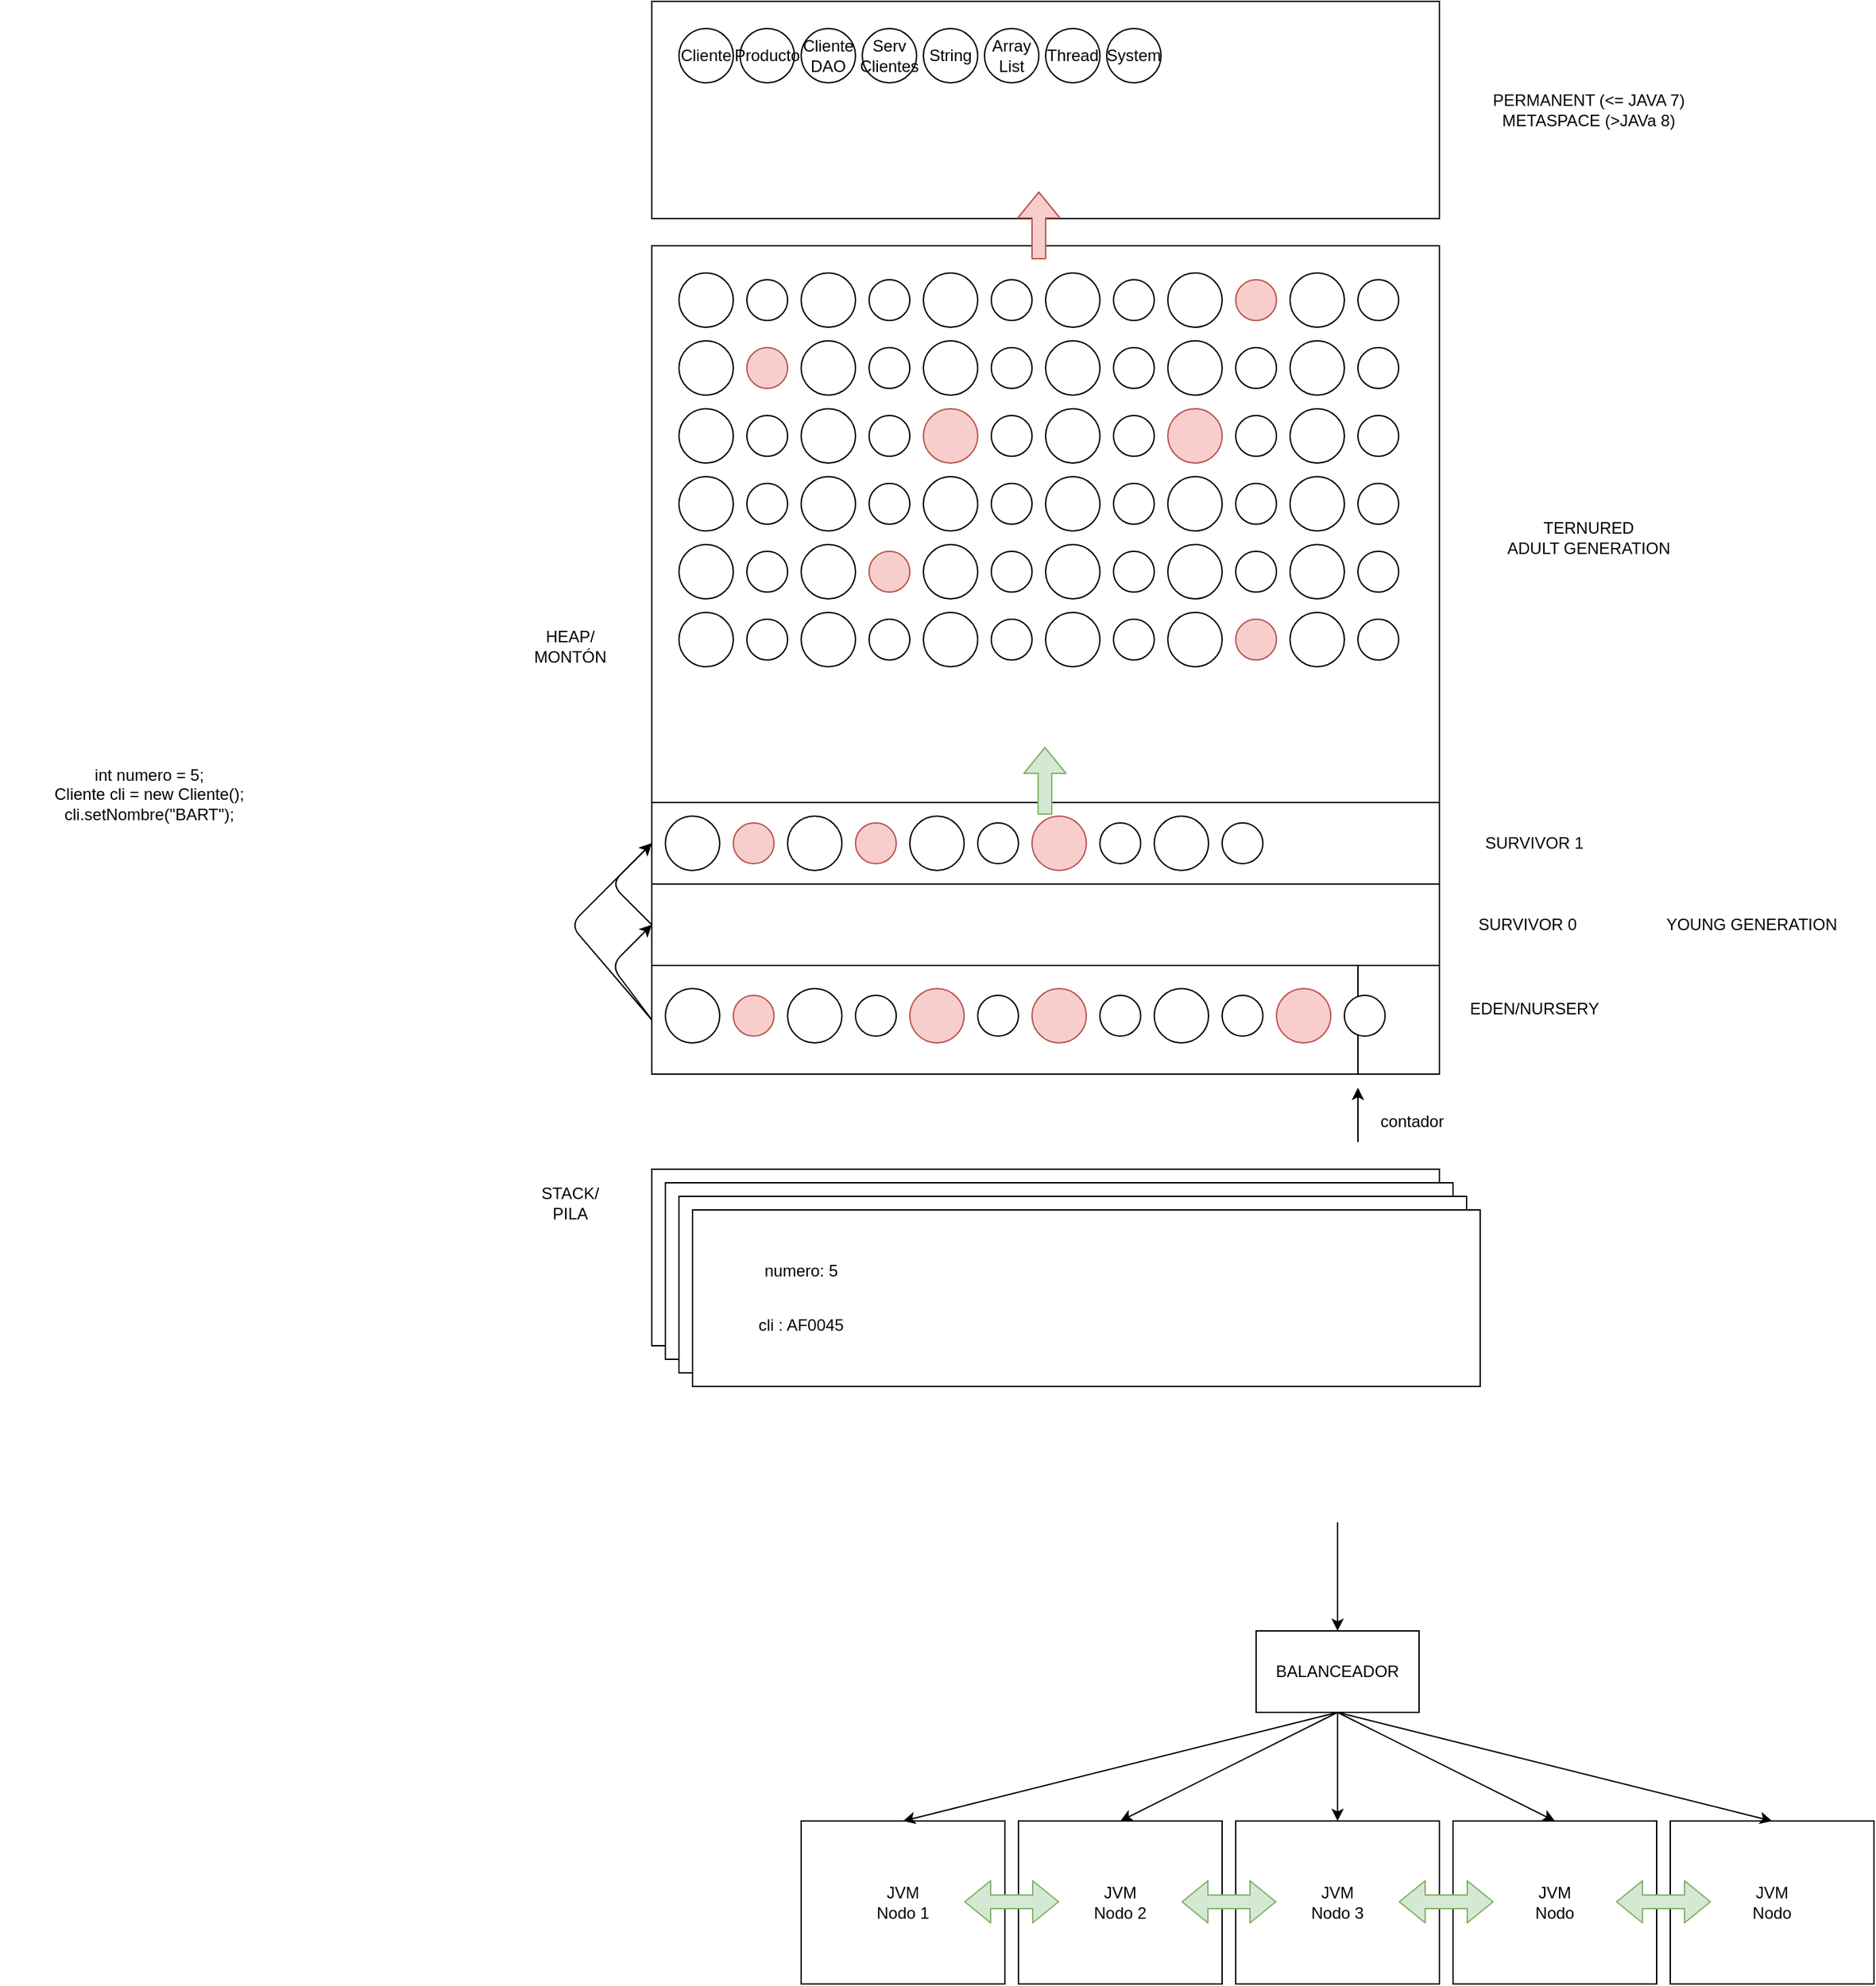 <mxfile version="15.8.4" type="device" pages="5"><diagram id="X4UbxmtEzwt3nOQJC9ky" name="Página-1"><mxGraphModel dx="3243" dy="2123" grid="1" gridSize="10" guides="1" tooltips="1" connect="1" arrows="1" fold="1" page="1" pageScale="1" pageWidth="1169" pageHeight="827" math="0" shadow="0"><root><mxCell id="0"/><mxCell id="1" parent="0"/><mxCell id="ESyGmOKHc5h4URnN-P3y-1" value="" style="rounded=0;whiteSpace=wrap;html=1;" vertex="1" parent="1"><mxGeometry x="-620" y="-50" width="580" height="80" as="geometry"/></mxCell><mxCell id="ESyGmOKHc5h4URnN-P3y-2" value="" style="rounded=0;whiteSpace=wrap;html=1;" vertex="1" parent="1"><mxGeometry x="-620" y="100" width="580" height="130" as="geometry"/></mxCell><mxCell id="ESyGmOKHc5h4URnN-P3y-3" value="HEAP/&lt;br&gt;MONTÓN" style="text;html=1;strokeColor=none;fillColor=none;align=center;verticalAlign=middle;whiteSpace=wrap;rounded=0;" vertex="1" parent="1"><mxGeometry x="-710" y="-300" width="60" height="30" as="geometry"/></mxCell><mxCell id="ESyGmOKHc5h4URnN-P3y-4" value="STACK/&lt;br&gt;PILA" style="text;html=1;strokeColor=none;fillColor=none;align=center;verticalAlign=middle;whiteSpace=wrap;rounded=0;" vertex="1" parent="1"><mxGeometry x="-710" y="110" width="60" height="30" as="geometry"/></mxCell><mxCell id="ESyGmOKHc5h4URnN-P3y-5" value="int numero = 5;&lt;br&gt;Cliente cli = new Cliente();&lt;br&gt;cli.setNombre(&quot;BART&quot;);" style="text;html=1;strokeColor=none;fillColor=none;align=center;verticalAlign=middle;whiteSpace=wrap;rounded=0;" vertex="1" parent="1"><mxGeometry x="-1100" y="-191" width="220" height="30" as="geometry"/></mxCell><mxCell id="ESyGmOKHc5h4URnN-P3y-16" value="" style="rounded=0;whiteSpace=wrap;html=1;" vertex="1" parent="1"><mxGeometry x="-610" y="110" width="580" height="130" as="geometry"/></mxCell><mxCell id="ESyGmOKHc5h4URnN-P3y-17" value="" style="rounded=0;whiteSpace=wrap;html=1;" vertex="1" parent="1"><mxGeometry x="-600" y="120" width="580" height="130" as="geometry"/></mxCell><mxCell id="ESyGmOKHc5h4URnN-P3y-18" value="" style="rounded=0;whiteSpace=wrap;html=1;" vertex="1" parent="1"><mxGeometry x="-590" y="130" width="580" height="130" as="geometry"/></mxCell><mxCell id="ESyGmOKHc5h4URnN-P3y-14" value="numero: 5" style="text;html=1;strokeColor=none;fillColor=none;align=center;verticalAlign=middle;whiteSpace=wrap;rounded=0;" vertex="1" parent="1"><mxGeometry x="-540" y="160" width="60" height="30" as="geometry"/></mxCell><mxCell id="ESyGmOKHc5h4URnN-P3y-15" value="cli : AF0045" style="text;html=1;strokeColor=none;fillColor=none;align=center;verticalAlign=middle;whiteSpace=wrap;rounded=0;" vertex="1" parent="1"><mxGeometry x="-560" y="200" width="100" height="30" as="geometry"/></mxCell><mxCell id="ESyGmOKHc5h4URnN-P3y-19" value="" style="rounded=0;whiteSpace=wrap;html=1;" vertex="1" parent="1"><mxGeometry x="-620" y="-110" width="580" height="60" as="geometry"/></mxCell><mxCell id="ESyGmOKHc5h4URnN-P3y-20" value="" style="rounded=0;whiteSpace=wrap;html=1;" vertex="1" parent="1"><mxGeometry x="-620" y="-170" width="580" height="60" as="geometry"/></mxCell><mxCell id="ESyGmOKHc5h4URnN-P3y-21" value="" style="rounded=0;whiteSpace=wrap;html=1;" vertex="1" parent="1"><mxGeometry x="-620" y="-580" width="580" height="410" as="geometry"/></mxCell><mxCell id="ESyGmOKHc5h4URnN-P3y-22" value="YOUNG GENERATION" style="text;html=1;strokeColor=none;fillColor=none;align=center;verticalAlign=middle;whiteSpace=wrap;rounded=0;" vertex="1" parent="1"><mxGeometry x="110" y="-95" width="160" height="30" as="geometry"/></mxCell><mxCell id="ESyGmOKHc5h4URnN-P3y-23" value="TERNURED&lt;br&gt;ADULT GENERATION" style="text;html=1;strokeColor=none;fillColor=none;align=center;verticalAlign=middle;whiteSpace=wrap;rounded=0;" vertex="1" parent="1"><mxGeometry x="-10" y="-380" width="160" height="30" as="geometry"/></mxCell><mxCell id="ESyGmOKHc5h4URnN-P3y-24" value="EDEN/NURSERY" style="text;html=1;strokeColor=none;fillColor=none;align=center;verticalAlign=middle;whiteSpace=wrap;rounded=0;" vertex="1" parent="1"><mxGeometry y="-33" width="60" height="30" as="geometry"/></mxCell><mxCell id="ESyGmOKHc5h4URnN-P3y-25" value="SURVIVOR 0" style="text;html=1;strokeColor=none;fillColor=none;align=center;verticalAlign=middle;whiteSpace=wrap;rounded=0;" vertex="1" parent="1"><mxGeometry x="-20" y="-95" width="90" height="30" as="geometry"/></mxCell><mxCell id="ESyGmOKHc5h4URnN-P3y-26" value="SURVIVOR 1" style="text;html=1;strokeColor=none;fillColor=none;align=center;verticalAlign=middle;whiteSpace=wrap;rounded=0;" vertex="1" parent="1"><mxGeometry x="-15" y="-155" width="90" height="30" as="geometry"/></mxCell><mxCell id="ESyGmOKHc5h4URnN-P3y-27" value="" style="rounded=0;whiteSpace=wrap;html=1;" vertex="1" parent="1"><mxGeometry x="-620" y="-760" width="580" height="160" as="geometry"/></mxCell><mxCell id="ESyGmOKHc5h4URnN-P3y-28" value="PERMANENT (&amp;lt;= JAVA 7)&lt;br&gt;METASPACE (&amp;gt;JAVa 8)" style="text;html=1;strokeColor=none;fillColor=none;align=center;verticalAlign=middle;whiteSpace=wrap;rounded=0;" vertex="1" parent="1"><mxGeometry x="-5" y="-695" width="150" height="30" as="geometry"/></mxCell><mxCell id="ESyGmOKHc5h4URnN-P3y-34" value="" style="endArrow=classic;html=1;rounded=1;" edge="1" parent="1"><mxGeometry width="50" height="50" relative="1" as="geometry"><mxPoint x="-100" y="80" as="sourcePoint"/><mxPoint x="-100" y="40" as="targetPoint"/></mxGeometry></mxCell><mxCell id="ESyGmOKHc5h4URnN-P3y-35" value="contador" style="text;html=1;strokeColor=none;fillColor=none;align=center;verticalAlign=middle;whiteSpace=wrap;rounded=0;" vertex="1" parent="1"><mxGeometry x="-90" y="50" width="60" height="30" as="geometry"/></mxCell><mxCell id="ESyGmOKHc5h4URnN-P3y-48" value="" style="rounded=0;whiteSpace=wrap;html=1;" vertex="1" parent="1"><mxGeometry x="-100" y="-50" width="60" height="80" as="geometry"/></mxCell><mxCell id="ESyGmOKHc5h4URnN-P3y-57" value="" style="endArrow=classic;html=1;rounded=1;exitX=0;exitY=0.5;exitDx=0;exitDy=0;entryX=0;entryY=0.5;entryDx=0;entryDy=0;" edge="1" parent="1" source="ESyGmOKHc5h4URnN-P3y-1" target="ESyGmOKHc5h4URnN-P3y-19"><mxGeometry width="50" height="50" relative="1" as="geometry"><mxPoint x="-690" y="-30" as="sourcePoint"/><mxPoint x="-640" y="-80" as="targetPoint"/><Array as="points"><mxPoint x="-650" y="-50"/></Array></mxGeometry></mxCell><mxCell id="ESyGmOKHc5h4URnN-P3y-59" value="" style="endArrow=classic;html=1;rounded=1;entryX=0;entryY=0.5;entryDx=0;entryDy=0;" edge="1" parent="1" target="ESyGmOKHc5h4URnN-P3y-20"><mxGeometry width="50" height="50" relative="1" as="geometry"><mxPoint x="-620" y="-80" as="sourcePoint"/><mxPoint x="-650" y="-210" as="targetPoint"/><Array as="points"><mxPoint x="-650" y="-110"/></Array></mxGeometry></mxCell><mxCell id="ESyGmOKHc5h4URnN-P3y-60" value="" style="ellipse;whiteSpace=wrap;html=1;aspect=fixed;" vertex="1" parent="1"><mxGeometry x="-610" y="-160" width="40" height="40" as="geometry"/></mxCell><mxCell id="ESyGmOKHc5h4URnN-P3y-61" value="" style="ellipse;whiteSpace=wrap;html=1;aspect=fixed;fillColor=#f8cecc;strokeColor=#b85450;" vertex="1" parent="1"><mxGeometry x="-560" y="-155" width="30" height="30" as="geometry"/></mxCell><mxCell id="ESyGmOKHc5h4URnN-P3y-62" value="" style="ellipse;whiteSpace=wrap;html=1;aspect=fixed;" vertex="1" parent="1"><mxGeometry x="-520" y="-160" width="40" height="40" as="geometry"/></mxCell><mxCell id="ESyGmOKHc5h4URnN-P3y-63" value="" style="ellipse;whiteSpace=wrap;html=1;aspect=fixed;fillColor=#f8cecc;strokeColor=#b85450;" vertex="1" parent="1"><mxGeometry x="-470" y="-155" width="30" height="30" as="geometry"/></mxCell><mxCell id="ESyGmOKHc5h4URnN-P3y-64" value="" style="ellipse;whiteSpace=wrap;html=1;aspect=fixed;" vertex="1" parent="1"><mxGeometry x="-430" y="-160" width="40" height="40" as="geometry"/></mxCell><mxCell id="ESyGmOKHc5h4URnN-P3y-65" value="" style="ellipse;whiteSpace=wrap;html=1;aspect=fixed;" vertex="1" parent="1"><mxGeometry x="-380" y="-155" width="30" height="30" as="geometry"/></mxCell><mxCell id="ESyGmOKHc5h4URnN-P3y-66" value="" style="ellipse;whiteSpace=wrap;html=1;aspect=fixed;fillColor=#f8cecc;strokeColor=#b85450;" vertex="1" parent="1"><mxGeometry x="-340" y="-160" width="40" height="40" as="geometry"/></mxCell><mxCell id="ESyGmOKHc5h4URnN-P3y-67" value="" style="ellipse;whiteSpace=wrap;html=1;aspect=fixed;" vertex="1" parent="1"><mxGeometry x="-290" y="-155" width="30" height="30" as="geometry"/></mxCell><mxCell id="ESyGmOKHc5h4URnN-P3y-68" value="" style="ellipse;whiteSpace=wrap;html=1;aspect=fixed;" vertex="1" parent="1"><mxGeometry x="-250" y="-160" width="40" height="40" as="geometry"/></mxCell><mxCell id="ESyGmOKHc5h4URnN-P3y-69" value="" style="ellipse;whiteSpace=wrap;html=1;aspect=fixed;" vertex="1" parent="1"><mxGeometry x="-200" y="-155" width="30" height="30" as="geometry"/></mxCell><mxCell id="ESyGmOKHc5h4URnN-P3y-72" value="" style="endArrow=classic;html=1;rounded=1;exitX=0;exitY=0.5;exitDx=0;exitDy=0;entryX=0;entryY=0.5;entryDx=0;entryDy=0;" edge="1" parent="1" source="ESyGmOKHc5h4URnN-P3y-1" target="ESyGmOKHc5h4URnN-P3y-20"><mxGeometry width="50" height="50" relative="1" as="geometry"><mxPoint x="-730" y="-20" as="sourcePoint"/><mxPoint x="-680" y="-140" as="targetPoint"/><Array as="points"><mxPoint x="-680" y="-80"/></Array></mxGeometry></mxCell><mxCell id="ESyGmOKHc5h4URnN-P3y-73" value="" style="ellipse;whiteSpace=wrap;html=1;aspect=fixed;" vertex="1" parent="1"><mxGeometry x="-610" y="-33" width="40" height="40" as="geometry"/></mxCell><mxCell id="ESyGmOKHc5h4URnN-P3y-74" value="" style="ellipse;whiteSpace=wrap;html=1;aspect=fixed;fillColor=#f8cecc;strokeColor=#b85450;" vertex="1" parent="1"><mxGeometry x="-560" y="-28" width="30" height="30" as="geometry"/></mxCell><mxCell id="ESyGmOKHc5h4URnN-P3y-75" value="" style="ellipse;whiteSpace=wrap;html=1;aspect=fixed;" vertex="1" parent="1"><mxGeometry x="-520" y="-33" width="40" height="40" as="geometry"/></mxCell><mxCell id="ESyGmOKHc5h4URnN-P3y-76" value="" style="ellipse;whiteSpace=wrap;html=1;aspect=fixed;" vertex="1" parent="1"><mxGeometry x="-470" y="-28" width="30" height="30" as="geometry"/></mxCell><mxCell id="ESyGmOKHc5h4URnN-P3y-77" value="" style="ellipse;whiteSpace=wrap;html=1;aspect=fixed;fillColor=#f8cecc;strokeColor=#b85450;" vertex="1" parent="1"><mxGeometry x="-430" y="-33" width="40" height="40" as="geometry"/></mxCell><mxCell id="ESyGmOKHc5h4URnN-P3y-78" value="" style="ellipse;whiteSpace=wrap;html=1;aspect=fixed;" vertex="1" parent="1"><mxGeometry x="-380" y="-28" width="30" height="30" as="geometry"/></mxCell><mxCell id="ESyGmOKHc5h4URnN-P3y-79" value="" style="ellipse;whiteSpace=wrap;html=1;aspect=fixed;fillColor=#f8cecc;strokeColor=#b85450;" vertex="1" parent="1"><mxGeometry x="-340" y="-33" width="40" height="40" as="geometry"/></mxCell><mxCell id="ESyGmOKHc5h4URnN-P3y-80" value="" style="ellipse;whiteSpace=wrap;html=1;aspect=fixed;" vertex="1" parent="1"><mxGeometry x="-290" y="-28" width="30" height="30" as="geometry"/></mxCell><mxCell id="ESyGmOKHc5h4URnN-P3y-81" value="" style="ellipse;whiteSpace=wrap;html=1;aspect=fixed;" vertex="1" parent="1"><mxGeometry x="-250" y="-33" width="40" height="40" as="geometry"/></mxCell><mxCell id="ESyGmOKHc5h4URnN-P3y-82" value="" style="ellipse;whiteSpace=wrap;html=1;aspect=fixed;" vertex="1" parent="1"><mxGeometry x="-200" y="-28" width="30" height="30" as="geometry"/></mxCell><mxCell id="ESyGmOKHc5h4URnN-P3y-83" value="" style="ellipse;whiteSpace=wrap;html=1;aspect=fixed;fillColor=#f8cecc;strokeColor=#b85450;" vertex="1" parent="1"><mxGeometry x="-160" y="-33" width="40" height="40" as="geometry"/></mxCell><mxCell id="ESyGmOKHc5h4URnN-P3y-84" value="" style="ellipse;whiteSpace=wrap;html=1;aspect=fixed;" vertex="1" parent="1"><mxGeometry x="-110" y="-28" width="30" height="30" as="geometry"/></mxCell><mxCell id="ESyGmOKHc5h4URnN-P3y-85" value="" style="shape=flexArrow;endArrow=classic;html=1;rounded=1;fillColor=#d5e8d4;strokeColor=#82b366;" edge="1" parent="1"><mxGeometry width="50" height="50" relative="1" as="geometry"><mxPoint x="-330.5" y="-161" as="sourcePoint"/><mxPoint x="-330.5" y="-211" as="targetPoint"/></mxGeometry></mxCell><mxCell id="ESyGmOKHc5h4URnN-P3y-86" value="" style="ellipse;whiteSpace=wrap;html=1;aspect=fixed;" vertex="1" parent="1"><mxGeometry x="-600" y="-560" width="40" height="40" as="geometry"/></mxCell><mxCell id="ESyGmOKHc5h4URnN-P3y-87" value="" style="ellipse;whiteSpace=wrap;html=1;aspect=fixed;" vertex="1" parent="1"><mxGeometry x="-550" y="-555" width="30" height="30" as="geometry"/></mxCell><mxCell id="ESyGmOKHc5h4URnN-P3y-88" value="" style="ellipse;whiteSpace=wrap;html=1;aspect=fixed;" vertex="1" parent="1"><mxGeometry x="-510" y="-560" width="40" height="40" as="geometry"/></mxCell><mxCell id="ESyGmOKHc5h4URnN-P3y-89" value="" style="ellipse;whiteSpace=wrap;html=1;aspect=fixed;" vertex="1" parent="1"><mxGeometry x="-460" y="-555" width="30" height="30" as="geometry"/></mxCell><mxCell id="ESyGmOKHc5h4URnN-P3y-90" value="" style="ellipse;whiteSpace=wrap;html=1;aspect=fixed;" vertex="1" parent="1"><mxGeometry x="-420" y="-560" width="40" height="40" as="geometry"/></mxCell><mxCell id="ESyGmOKHc5h4URnN-P3y-91" value="" style="ellipse;whiteSpace=wrap;html=1;aspect=fixed;" vertex="1" parent="1"><mxGeometry x="-370" y="-555" width="30" height="30" as="geometry"/></mxCell><mxCell id="ESyGmOKHc5h4URnN-P3y-92" value="" style="ellipse;whiteSpace=wrap;html=1;aspect=fixed;" vertex="1" parent="1"><mxGeometry x="-330" y="-560" width="40" height="40" as="geometry"/></mxCell><mxCell id="ESyGmOKHc5h4URnN-P3y-93" value="" style="ellipse;whiteSpace=wrap;html=1;aspect=fixed;" vertex="1" parent="1"><mxGeometry x="-280" y="-555" width="30" height="30" as="geometry"/></mxCell><mxCell id="ESyGmOKHc5h4URnN-P3y-94" value="" style="ellipse;whiteSpace=wrap;html=1;aspect=fixed;" vertex="1" parent="1"><mxGeometry x="-240" y="-560" width="40" height="40" as="geometry"/></mxCell><mxCell id="ESyGmOKHc5h4URnN-P3y-95" value="" style="ellipse;whiteSpace=wrap;html=1;aspect=fixed;fillColor=#f8cecc;strokeColor=#b85450;" vertex="1" parent="1"><mxGeometry x="-190" y="-555" width="30" height="30" as="geometry"/></mxCell><mxCell id="ESyGmOKHc5h4URnN-P3y-96" value="" style="ellipse;whiteSpace=wrap;html=1;aspect=fixed;" vertex="1" parent="1"><mxGeometry x="-150" y="-560" width="40" height="40" as="geometry"/></mxCell><mxCell id="ESyGmOKHc5h4URnN-P3y-97" value="" style="ellipse;whiteSpace=wrap;html=1;aspect=fixed;" vertex="1" parent="1"><mxGeometry x="-100" y="-555" width="30" height="30" as="geometry"/></mxCell><mxCell id="ESyGmOKHc5h4URnN-P3y-100" value="" style="ellipse;whiteSpace=wrap;html=1;aspect=fixed;" vertex="1" parent="1"><mxGeometry x="-600" y="-510" width="40" height="40" as="geometry"/></mxCell><mxCell id="ESyGmOKHc5h4URnN-P3y-101" value="" style="ellipse;whiteSpace=wrap;html=1;aspect=fixed;fillColor=#f8cecc;strokeColor=#b85450;" vertex="1" parent="1"><mxGeometry x="-550" y="-505" width="30" height="30" as="geometry"/></mxCell><mxCell id="ESyGmOKHc5h4URnN-P3y-102" value="" style="ellipse;whiteSpace=wrap;html=1;aspect=fixed;" vertex="1" parent="1"><mxGeometry x="-510" y="-510" width="40" height="40" as="geometry"/></mxCell><mxCell id="ESyGmOKHc5h4URnN-P3y-103" value="" style="ellipse;whiteSpace=wrap;html=1;aspect=fixed;" vertex="1" parent="1"><mxGeometry x="-460" y="-505" width="30" height="30" as="geometry"/></mxCell><mxCell id="ESyGmOKHc5h4URnN-P3y-104" value="" style="ellipse;whiteSpace=wrap;html=1;aspect=fixed;" vertex="1" parent="1"><mxGeometry x="-420" y="-510" width="40" height="40" as="geometry"/></mxCell><mxCell id="ESyGmOKHc5h4URnN-P3y-105" value="" style="ellipse;whiteSpace=wrap;html=1;aspect=fixed;" vertex="1" parent="1"><mxGeometry x="-370" y="-505" width="30" height="30" as="geometry"/></mxCell><mxCell id="ESyGmOKHc5h4URnN-P3y-106" value="" style="ellipse;whiteSpace=wrap;html=1;aspect=fixed;" vertex="1" parent="1"><mxGeometry x="-330" y="-510" width="40" height="40" as="geometry"/></mxCell><mxCell id="ESyGmOKHc5h4URnN-P3y-107" value="" style="ellipse;whiteSpace=wrap;html=1;aspect=fixed;" vertex="1" parent="1"><mxGeometry x="-280" y="-505" width="30" height="30" as="geometry"/></mxCell><mxCell id="ESyGmOKHc5h4URnN-P3y-108" value="" style="ellipse;whiteSpace=wrap;html=1;aspect=fixed;" vertex="1" parent="1"><mxGeometry x="-240" y="-510" width="40" height="40" as="geometry"/></mxCell><mxCell id="ESyGmOKHc5h4URnN-P3y-109" value="" style="ellipse;whiteSpace=wrap;html=1;aspect=fixed;" vertex="1" parent="1"><mxGeometry x="-190" y="-505" width="30" height="30" as="geometry"/></mxCell><mxCell id="ESyGmOKHc5h4URnN-P3y-110" value="" style="ellipse;whiteSpace=wrap;html=1;aspect=fixed;" vertex="1" parent="1"><mxGeometry x="-150" y="-510" width="40" height="40" as="geometry"/></mxCell><mxCell id="ESyGmOKHc5h4URnN-P3y-111" value="" style="ellipse;whiteSpace=wrap;html=1;aspect=fixed;" vertex="1" parent="1"><mxGeometry x="-100" y="-505" width="30" height="30" as="geometry"/></mxCell><mxCell id="ESyGmOKHc5h4URnN-P3y-112" value="" style="ellipse;whiteSpace=wrap;html=1;aspect=fixed;fontStyle=1" vertex="1" parent="1"><mxGeometry x="-600" y="-460" width="40" height="40" as="geometry"/></mxCell><mxCell id="ESyGmOKHc5h4URnN-P3y-113" value="" style="ellipse;whiteSpace=wrap;html=1;aspect=fixed;fontStyle=1" vertex="1" parent="1"><mxGeometry x="-550" y="-455" width="30" height="30" as="geometry"/></mxCell><mxCell id="ESyGmOKHc5h4URnN-P3y-114" value="" style="ellipse;whiteSpace=wrap;html=1;aspect=fixed;fontStyle=1" vertex="1" parent="1"><mxGeometry x="-510" y="-460" width="40" height="40" as="geometry"/></mxCell><mxCell id="ESyGmOKHc5h4URnN-P3y-115" value="" style="ellipse;whiteSpace=wrap;html=1;aspect=fixed;fontStyle=1" vertex="1" parent="1"><mxGeometry x="-460" y="-455" width="30" height="30" as="geometry"/></mxCell><mxCell id="ESyGmOKHc5h4URnN-P3y-116" value="" style="ellipse;whiteSpace=wrap;html=1;aspect=fixed;fontStyle=1;fillColor=#f8cecc;strokeColor=#b85450;" vertex="1" parent="1"><mxGeometry x="-420" y="-460" width="40" height="40" as="geometry"/></mxCell><mxCell id="ESyGmOKHc5h4URnN-P3y-117" value="" style="ellipse;whiteSpace=wrap;html=1;aspect=fixed;fontStyle=1" vertex="1" parent="1"><mxGeometry x="-370" y="-455" width="30" height="30" as="geometry"/></mxCell><mxCell id="ESyGmOKHc5h4URnN-P3y-118" value="" style="ellipse;whiteSpace=wrap;html=1;aspect=fixed;fontStyle=1" vertex="1" parent="1"><mxGeometry x="-330" y="-460" width="40" height="40" as="geometry"/></mxCell><mxCell id="ESyGmOKHc5h4URnN-P3y-119" value="" style="ellipse;whiteSpace=wrap;html=1;aspect=fixed;fontStyle=1" vertex="1" parent="1"><mxGeometry x="-280" y="-455" width="30" height="30" as="geometry"/></mxCell><mxCell id="ESyGmOKHc5h4URnN-P3y-120" value="" style="ellipse;whiteSpace=wrap;html=1;aspect=fixed;fontStyle=1;fillColor=#f8cecc;strokeColor=#b85450;" vertex="1" parent="1"><mxGeometry x="-240" y="-460" width="40" height="40" as="geometry"/></mxCell><mxCell id="ESyGmOKHc5h4URnN-P3y-121" value="" style="ellipse;whiteSpace=wrap;html=1;aspect=fixed;fontStyle=1" vertex="1" parent="1"><mxGeometry x="-190" y="-455" width="30" height="30" as="geometry"/></mxCell><mxCell id="ESyGmOKHc5h4URnN-P3y-122" value="" style="ellipse;whiteSpace=wrap;html=1;aspect=fixed;fontStyle=1" vertex="1" parent="1"><mxGeometry x="-150" y="-460" width="40" height="40" as="geometry"/></mxCell><mxCell id="ESyGmOKHc5h4URnN-P3y-123" value="" style="ellipse;whiteSpace=wrap;html=1;aspect=fixed;fontStyle=1" vertex="1" parent="1"><mxGeometry x="-100" y="-455" width="30" height="30" as="geometry"/></mxCell><mxCell id="ESyGmOKHc5h4URnN-P3y-124" value="" style="ellipse;whiteSpace=wrap;html=1;aspect=fixed;" vertex="1" parent="1"><mxGeometry x="-600" y="-410" width="40" height="40" as="geometry"/></mxCell><mxCell id="ESyGmOKHc5h4URnN-P3y-125" value="" style="ellipse;whiteSpace=wrap;html=1;aspect=fixed;" vertex="1" parent="1"><mxGeometry x="-550" y="-405" width="30" height="30" as="geometry"/></mxCell><mxCell id="ESyGmOKHc5h4URnN-P3y-126" value="" style="ellipse;whiteSpace=wrap;html=1;aspect=fixed;" vertex="1" parent="1"><mxGeometry x="-510" y="-410" width="40" height="40" as="geometry"/></mxCell><mxCell id="ESyGmOKHc5h4URnN-P3y-127" value="" style="ellipse;whiteSpace=wrap;html=1;aspect=fixed;" vertex="1" parent="1"><mxGeometry x="-460" y="-405" width="30" height="30" as="geometry"/></mxCell><mxCell id="ESyGmOKHc5h4URnN-P3y-128" value="" style="ellipse;whiteSpace=wrap;html=1;aspect=fixed;" vertex="1" parent="1"><mxGeometry x="-420" y="-410" width="40" height="40" as="geometry"/></mxCell><mxCell id="ESyGmOKHc5h4URnN-P3y-129" value="" style="ellipse;whiteSpace=wrap;html=1;aspect=fixed;" vertex="1" parent="1"><mxGeometry x="-370" y="-405" width="30" height="30" as="geometry"/></mxCell><mxCell id="ESyGmOKHc5h4URnN-P3y-130" value="" style="ellipse;whiteSpace=wrap;html=1;aspect=fixed;" vertex="1" parent="1"><mxGeometry x="-330" y="-410" width="40" height="40" as="geometry"/></mxCell><mxCell id="ESyGmOKHc5h4URnN-P3y-131" value="" style="ellipse;whiteSpace=wrap;html=1;aspect=fixed;" vertex="1" parent="1"><mxGeometry x="-280" y="-405" width="30" height="30" as="geometry"/></mxCell><mxCell id="ESyGmOKHc5h4URnN-P3y-132" value="" style="ellipse;whiteSpace=wrap;html=1;aspect=fixed;" vertex="1" parent="1"><mxGeometry x="-240" y="-410" width="40" height="40" as="geometry"/></mxCell><mxCell id="ESyGmOKHc5h4URnN-P3y-133" value="" style="ellipse;whiteSpace=wrap;html=1;aspect=fixed;" vertex="1" parent="1"><mxGeometry x="-190" y="-405" width="30" height="30" as="geometry"/></mxCell><mxCell id="ESyGmOKHc5h4URnN-P3y-134" value="" style="ellipse;whiteSpace=wrap;html=1;aspect=fixed;" vertex="1" parent="1"><mxGeometry x="-150" y="-410" width="40" height="40" as="geometry"/></mxCell><mxCell id="ESyGmOKHc5h4URnN-P3y-135" value="" style="ellipse;whiteSpace=wrap;html=1;aspect=fixed;" vertex="1" parent="1"><mxGeometry x="-100" y="-405" width="30" height="30" as="geometry"/></mxCell><mxCell id="ESyGmOKHc5h4URnN-P3y-136" value="" style="ellipse;whiteSpace=wrap;html=1;aspect=fixed;" vertex="1" parent="1"><mxGeometry x="-600" y="-360" width="40" height="40" as="geometry"/></mxCell><mxCell id="ESyGmOKHc5h4URnN-P3y-137" value="" style="ellipse;whiteSpace=wrap;html=1;aspect=fixed;" vertex="1" parent="1"><mxGeometry x="-550" y="-355" width="30" height="30" as="geometry"/></mxCell><mxCell id="ESyGmOKHc5h4URnN-P3y-138" value="" style="ellipse;whiteSpace=wrap;html=1;aspect=fixed;" vertex="1" parent="1"><mxGeometry x="-510" y="-360" width="40" height="40" as="geometry"/></mxCell><mxCell id="ESyGmOKHc5h4URnN-P3y-139" value="" style="ellipse;whiteSpace=wrap;html=1;aspect=fixed;fillColor=#f8cecc;strokeColor=#b85450;" vertex="1" parent="1"><mxGeometry x="-460" y="-355" width="30" height="30" as="geometry"/></mxCell><mxCell id="ESyGmOKHc5h4URnN-P3y-140" value="" style="ellipse;whiteSpace=wrap;html=1;aspect=fixed;" vertex="1" parent="1"><mxGeometry x="-420" y="-360" width="40" height="40" as="geometry"/></mxCell><mxCell id="ESyGmOKHc5h4URnN-P3y-141" value="" style="ellipse;whiteSpace=wrap;html=1;aspect=fixed;" vertex="1" parent="1"><mxGeometry x="-370" y="-355" width="30" height="30" as="geometry"/></mxCell><mxCell id="ESyGmOKHc5h4URnN-P3y-142" value="" style="ellipse;whiteSpace=wrap;html=1;aspect=fixed;" vertex="1" parent="1"><mxGeometry x="-330" y="-360" width="40" height="40" as="geometry"/></mxCell><mxCell id="ESyGmOKHc5h4URnN-P3y-143" value="" style="ellipse;whiteSpace=wrap;html=1;aspect=fixed;" vertex="1" parent="1"><mxGeometry x="-280" y="-355" width="30" height="30" as="geometry"/></mxCell><mxCell id="ESyGmOKHc5h4URnN-P3y-144" value="" style="ellipse;whiteSpace=wrap;html=1;aspect=fixed;" vertex="1" parent="1"><mxGeometry x="-240" y="-360" width="40" height="40" as="geometry"/></mxCell><mxCell id="ESyGmOKHc5h4URnN-P3y-145" value="" style="ellipse;whiteSpace=wrap;html=1;aspect=fixed;" vertex="1" parent="1"><mxGeometry x="-190" y="-355" width="30" height="30" as="geometry"/></mxCell><mxCell id="ESyGmOKHc5h4URnN-P3y-146" value="" style="ellipse;whiteSpace=wrap;html=1;aspect=fixed;" vertex="1" parent="1"><mxGeometry x="-150" y="-360" width="40" height="40" as="geometry"/></mxCell><mxCell id="ESyGmOKHc5h4URnN-P3y-147" value="" style="ellipse;whiteSpace=wrap;html=1;aspect=fixed;" vertex="1" parent="1"><mxGeometry x="-100" y="-355" width="30" height="30" as="geometry"/></mxCell><mxCell id="ESyGmOKHc5h4URnN-P3y-148" value="" style="ellipse;whiteSpace=wrap;html=1;aspect=fixed;fontStyle=1" vertex="1" parent="1"><mxGeometry x="-600" y="-310" width="40" height="40" as="geometry"/></mxCell><mxCell id="ESyGmOKHc5h4URnN-P3y-149" value="" style="ellipse;whiteSpace=wrap;html=1;aspect=fixed;fontStyle=1" vertex="1" parent="1"><mxGeometry x="-550" y="-305" width="30" height="30" as="geometry"/></mxCell><mxCell id="ESyGmOKHc5h4URnN-P3y-150" value="" style="ellipse;whiteSpace=wrap;html=1;aspect=fixed;fontStyle=1" vertex="1" parent="1"><mxGeometry x="-510" y="-310" width="40" height="40" as="geometry"/></mxCell><mxCell id="ESyGmOKHc5h4URnN-P3y-151" value="" style="ellipse;whiteSpace=wrap;html=1;aspect=fixed;fontStyle=1" vertex="1" parent="1"><mxGeometry x="-460" y="-305" width="30" height="30" as="geometry"/></mxCell><mxCell id="ESyGmOKHc5h4URnN-P3y-152" value="" style="ellipse;whiteSpace=wrap;html=1;aspect=fixed;fontStyle=1" vertex="1" parent="1"><mxGeometry x="-420" y="-310" width="40" height="40" as="geometry"/></mxCell><mxCell id="ESyGmOKHc5h4URnN-P3y-153" value="" style="ellipse;whiteSpace=wrap;html=1;aspect=fixed;fontStyle=1" vertex="1" parent="1"><mxGeometry x="-370" y="-305" width="30" height="30" as="geometry"/></mxCell><mxCell id="ESyGmOKHc5h4URnN-P3y-154" value="" style="ellipse;whiteSpace=wrap;html=1;aspect=fixed;fontStyle=1" vertex="1" parent="1"><mxGeometry x="-330" y="-310" width="40" height="40" as="geometry"/></mxCell><mxCell id="ESyGmOKHc5h4URnN-P3y-155" value="" style="ellipse;whiteSpace=wrap;html=1;aspect=fixed;fontStyle=1" vertex="1" parent="1"><mxGeometry x="-280" y="-305" width="30" height="30" as="geometry"/></mxCell><mxCell id="ESyGmOKHc5h4URnN-P3y-156" value="" style="ellipse;whiteSpace=wrap;html=1;aspect=fixed;fontStyle=1" vertex="1" parent="1"><mxGeometry x="-240" y="-310" width="40" height="40" as="geometry"/></mxCell><mxCell id="ESyGmOKHc5h4URnN-P3y-157" value="" style="ellipse;whiteSpace=wrap;html=1;aspect=fixed;fontStyle=1;fillColor=#f8cecc;strokeColor=#b85450;" vertex="1" parent="1"><mxGeometry x="-190" y="-305" width="30" height="30" as="geometry"/></mxCell><mxCell id="ESyGmOKHc5h4URnN-P3y-158" value="" style="ellipse;whiteSpace=wrap;html=1;aspect=fixed;fontStyle=1" vertex="1" parent="1"><mxGeometry x="-150" y="-310" width="40" height="40" as="geometry"/></mxCell><mxCell id="ESyGmOKHc5h4URnN-P3y-159" value="" style="ellipse;whiteSpace=wrap;html=1;aspect=fixed;fontStyle=1" vertex="1" parent="1"><mxGeometry x="-100" y="-305" width="30" height="30" as="geometry"/></mxCell><mxCell id="ESyGmOKHc5h4URnN-P3y-160" value="JVM&lt;br&gt;Nodo 2" style="rounded=0;whiteSpace=wrap;html=1;" vertex="1" parent="1"><mxGeometry x="-350" y="580" width="150" height="120" as="geometry"/></mxCell><mxCell id="ESyGmOKHc5h4URnN-P3y-162" value="JVM&lt;br&gt;Nodo 3" style="rounded=0;whiteSpace=wrap;html=1;" vertex="1" parent="1"><mxGeometry x="-190" y="580" width="150" height="120" as="geometry"/></mxCell><mxCell id="ESyGmOKHc5h4URnN-P3y-163" value="JVM&lt;br&gt;Nodo" style="rounded=0;whiteSpace=wrap;html=1;" vertex="1" parent="1"><mxGeometry x="-30" y="580" width="150" height="120" as="geometry"/></mxCell><mxCell id="ESyGmOKHc5h4URnN-P3y-164" value="JVM&lt;br&gt;Nodo" style="rounded=0;whiteSpace=wrap;html=1;" vertex="1" parent="1"><mxGeometry x="130" y="580" width="150" height="120" as="geometry"/></mxCell><mxCell id="ESyGmOKHc5h4URnN-P3y-165" value="JVM&lt;br&gt;Nodo 1" style="rounded=0;whiteSpace=wrap;html=1;" vertex="1" parent="1"><mxGeometry x="-510" y="580" width="150" height="120" as="geometry"/></mxCell><mxCell id="ESyGmOKHc5h4URnN-P3y-166" value="BALANCEADOR" style="rounded=0;whiteSpace=wrap;html=1;" vertex="1" parent="1"><mxGeometry x="-175" y="440" width="120" height="60" as="geometry"/></mxCell><mxCell id="ESyGmOKHc5h4URnN-P3y-167" value="" style="endArrow=classic;html=1;rounded=1;entryX=0.5;entryY=0;entryDx=0;entryDy=0;" edge="1" parent="1" target="ESyGmOKHc5h4URnN-P3y-166"><mxGeometry width="50" height="50" relative="1" as="geometry"><mxPoint x="-115" y="360" as="sourcePoint"/><mxPoint x="-80" y="320" as="targetPoint"/></mxGeometry></mxCell><mxCell id="ESyGmOKHc5h4URnN-P3y-168" value="" style="endArrow=classic;html=1;rounded=1;exitX=0.5;exitY=1;exitDx=0;exitDy=0;entryX=0.5;entryY=0;entryDx=0;entryDy=0;" edge="1" parent="1" source="ESyGmOKHc5h4URnN-P3y-166" target="ESyGmOKHc5h4URnN-P3y-165"><mxGeometry width="50" height="50" relative="1" as="geometry"><mxPoint x="-330" y="540" as="sourcePoint"/><mxPoint x="-280" y="490" as="targetPoint"/></mxGeometry></mxCell><mxCell id="ESyGmOKHc5h4URnN-P3y-169" value="" style="endArrow=classic;html=1;rounded=1;exitX=0.5;exitY=1;exitDx=0;exitDy=0;entryX=0.5;entryY=0;entryDx=0;entryDy=0;" edge="1" parent="1" source="ESyGmOKHc5h4URnN-P3y-166" target="ESyGmOKHc5h4URnN-P3y-164"><mxGeometry width="50" height="50" relative="1" as="geometry"><mxPoint x="100" y="550" as="sourcePoint"/><mxPoint x="150" y="500" as="targetPoint"/></mxGeometry></mxCell><mxCell id="ESyGmOKHc5h4URnN-P3y-170" value="" style="endArrow=classic;html=1;rounded=1;exitX=0.5;exitY=1;exitDx=0;exitDy=0;entryX=0.5;entryY=0;entryDx=0;entryDy=0;" edge="1" parent="1" source="ESyGmOKHc5h4URnN-P3y-166" target="ESyGmOKHc5h4URnN-P3y-162"><mxGeometry width="50" height="50" relative="1" as="geometry"><mxPoint x="-290" y="480" as="sourcePoint"/><mxPoint x="-240" y="430" as="targetPoint"/></mxGeometry></mxCell><mxCell id="ESyGmOKHc5h4URnN-P3y-171" value="" style="endArrow=classic;html=1;rounded=1;exitX=0.5;exitY=1;exitDx=0;exitDy=0;entryX=0.5;entryY=0;entryDx=0;entryDy=0;" edge="1" parent="1" source="ESyGmOKHc5h4URnN-P3y-166" target="ESyGmOKHc5h4URnN-P3y-160"><mxGeometry width="50" height="50" relative="1" as="geometry"><mxPoint x="-270" y="460" as="sourcePoint"/><mxPoint x="-220" y="410" as="targetPoint"/></mxGeometry></mxCell><mxCell id="ESyGmOKHc5h4URnN-P3y-172" value="" style="endArrow=classic;html=1;rounded=1;entryX=0.5;entryY=0;entryDx=0;entryDy=0;exitX=0.5;exitY=1;exitDx=0;exitDy=0;" edge="1" parent="1" source="ESyGmOKHc5h4URnN-P3y-166" target="ESyGmOKHc5h4URnN-P3y-163"><mxGeometry width="50" height="50" relative="1" as="geometry"><mxPoint x="-330" y="480" as="sourcePoint"/><mxPoint x="-280" y="430" as="targetPoint"/></mxGeometry></mxCell><mxCell id="ESyGmOKHc5h4URnN-P3y-173" value="" style="shape=flexArrow;endArrow=classic;startArrow=classic;html=1;rounded=1;fillColor=#d5e8d4;strokeColor=#82b366;" edge="1" parent="1"><mxGeometry width="100" height="100" relative="1" as="geometry"><mxPoint x="-390" y="639.5" as="sourcePoint"/><mxPoint x="-320" y="639.5" as="targetPoint"/></mxGeometry></mxCell><mxCell id="ESyGmOKHc5h4URnN-P3y-174" value="" style="shape=flexArrow;endArrow=classic;startArrow=classic;html=1;rounded=1;fillColor=#d5e8d4;strokeColor=#82b366;" edge="1" parent="1"><mxGeometry width="100" height="100" relative="1" as="geometry"><mxPoint x="90" y="639.5" as="sourcePoint"/><mxPoint x="160" y="639.5" as="targetPoint"/></mxGeometry></mxCell><mxCell id="ESyGmOKHc5h4URnN-P3y-175" value="" style="shape=flexArrow;endArrow=classic;startArrow=classic;html=1;rounded=1;fillColor=#d5e8d4;strokeColor=#82b366;" edge="1" parent="1"><mxGeometry width="100" height="100" relative="1" as="geometry"><mxPoint x="-230" y="639.5" as="sourcePoint"/><mxPoint x="-160" y="639.5" as="targetPoint"/></mxGeometry></mxCell><mxCell id="ESyGmOKHc5h4URnN-P3y-176" value="" style="shape=flexArrow;endArrow=classic;startArrow=classic;html=1;rounded=1;fillColor=#d5e8d4;strokeColor=#82b366;" edge="1" parent="1"><mxGeometry width="100" height="100" relative="1" as="geometry"><mxPoint x="-70" y="639.5" as="sourcePoint"/><mxPoint y="639.5" as="targetPoint"/></mxGeometry></mxCell><mxCell id="ESyGmOKHc5h4URnN-P3y-177" value="Cliente" style="ellipse;whiteSpace=wrap;html=1;aspect=fixed;" vertex="1" parent="1"><mxGeometry x="-600" y="-740" width="40" height="40" as="geometry"/></mxCell><mxCell id="ESyGmOKHc5h4URnN-P3y-178" value="Producto" style="ellipse;whiteSpace=wrap;html=1;aspect=fixed;" vertex="1" parent="1"><mxGeometry x="-555" y="-740" width="40" height="40" as="geometry"/></mxCell><mxCell id="ESyGmOKHc5h4URnN-P3y-179" value="Cliente&lt;br&gt;DAO" style="ellipse;whiteSpace=wrap;html=1;aspect=fixed;" vertex="1" parent="1"><mxGeometry x="-510" y="-740" width="40" height="40" as="geometry"/></mxCell><mxCell id="ESyGmOKHc5h4URnN-P3y-180" value="Serv&lt;br&gt;Clientes" style="ellipse;whiteSpace=wrap;html=1;aspect=fixed;" vertex="1" parent="1"><mxGeometry x="-465" y="-740" width="40" height="40" as="geometry"/></mxCell><mxCell id="ESyGmOKHc5h4URnN-P3y-181" value="String" style="ellipse;whiteSpace=wrap;html=1;aspect=fixed;" vertex="1" parent="1"><mxGeometry x="-420" y="-740" width="40" height="40" as="geometry"/></mxCell><mxCell id="ESyGmOKHc5h4URnN-P3y-182" value="Array&lt;br&gt;List" style="ellipse;whiteSpace=wrap;html=1;aspect=fixed;" vertex="1" parent="1"><mxGeometry x="-375" y="-740" width="40" height="40" as="geometry"/></mxCell><mxCell id="ESyGmOKHc5h4URnN-P3y-183" value="Thread" style="ellipse;whiteSpace=wrap;html=1;aspect=fixed;" vertex="1" parent="1"><mxGeometry x="-330" y="-740" width="40" height="40" as="geometry"/></mxCell><mxCell id="ESyGmOKHc5h4URnN-P3y-184" value="System" style="ellipse;whiteSpace=wrap;html=1;aspect=fixed;" vertex="1" parent="1"><mxGeometry x="-285" y="-740" width="40" height="40" as="geometry"/></mxCell><mxCell id="ESyGmOKHc5h4URnN-P3y-185" value="" style="shape=flexArrow;endArrow=classic;html=1;rounded=1;fillColor=#f8cecc;strokeColor=#b85450;" edge="1" parent="1"><mxGeometry width="50" height="50" relative="1" as="geometry"><mxPoint x="-335" y="-570" as="sourcePoint"/><mxPoint x="-335" y="-620" as="targetPoint"/></mxGeometry></mxCell></root></mxGraphModel></diagram><diagram id="yisroCXZa18SXBsrfge8" name="Página-2"><mxGraphModel dx="2389" dy="1589" grid="1" gridSize="10" guides="1" tooltips="1" connect="1" arrows="1" fold="1" page="1" pageScale="1" pageWidth="1169" pageHeight="827" math="0" shadow="0"><root><mxCell id="PiW7DLwVrtkKGB8PL7Hy-0"/><mxCell id="PiW7DLwVrtkKGB8PL7Hy-1" parent="PiW7DLwVrtkKGB8PL7Hy-0"/><mxCell id="PVi7FWiPKJp98yu59_t4-0" value="" style="rounded=0;whiteSpace=wrap;html=1;" vertex="1" parent="PiW7DLwVrtkKGB8PL7Hy-1"><mxGeometry x="-530" y="170" width="580" height="80" as="geometry"/></mxCell><mxCell id="PVi7FWiPKJp98yu59_t4-1" value="" style="rounded=0;whiteSpace=wrap;html=1;" vertex="1" parent="PiW7DLwVrtkKGB8PL7Hy-1"><mxGeometry x="-530" y="320" width="580" height="130" as="geometry"/></mxCell><mxCell id="PVi7FWiPKJp98yu59_t4-2" value="HEAP/&lt;br&gt;MONTÓN" style="text;html=1;strokeColor=none;fillColor=none;align=center;verticalAlign=middle;whiteSpace=wrap;rounded=0;" vertex="1" parent="PiW7DLwVrtkKGB8PL7Hy-1"><mxGeometry x="-620" y="-80" width="60" height="30" as="geometry"/></mxCell><mxCell id="PVi7FWiPKJp98yu59_t4-3" value="STACK/&lt;br&gt;PILA" style="text;html=1;strokeColor=none;fillColor=none;align=center;verticalAlign=middle;whiteSpace=wrap;rounded=0;" vertex="1" parent="PiW7DLwVrtkKGB8PL7Hy-1"><mxGeometry x="-620" y="330" width="60" height="30" as="geometry"/></mxCell><mxCell id="PVi7FWiPKJp98yu59_t4-4" value="int numero = 5;&lt;br&gt;Cliente cli = new Cliente();&lt;br&gt;cli.setNombre(&quot;BART&quot;);" style="text;html=1;strokeColor=none;fillColor=none;align=center;verticalAlign=middle;whiteSpace=wrap;rounded=0;" vertex="1" parent="PiW7DLwVrtkKGB8PL7Hy-1"><mxGeometry x="-1010" y="29" width="220" height="30" as="geometry"/></mxCell><mxCell id="PVi7FWiPKJp98yu59_t4-5" value="" style="rounded=0;whiteSpace=wrap;html=1;" vertex="1" parent="PiW7DLwVrtkKGB8PL7Hy-1"><mxGeometry x="-520" y="330" width="580" height="130" as="geometry"/></mxCell><mxCell id="PVi7FWiPKJp98yu59_t4-6" value="" style="rounded=0;whiteSpace=wrap;html=1;" vertex="1" parent="PiW7DLwVrtkKGB8PL7Hy-1"><mxGeometry x="-510" y="340" width="580" height="130" as="geometry"/></mxCell><mxCell id="PVi7FWiPKJp98yu59_t4-7" value="" style="rounded=0;whiteSpace=wrap;html=1;" vertex="1" parent="PiW7DLwVrtkKGB8PL7Hy-1"><mxGeometry x="-500" y="350" width="580" height="130" as="geometry"/></mxCell><mxCell id="PVi7FWiPKJp98yu59_t4-8" value="numero: 5" style="text;html=1;strokeColor=none;fillColor=none;align=center;verticalAlign=middle;whiteSpace=wrap;rounded=0;" vertex="1" parent="PiW7DLwVrtkKGB8PL7Hy-1"><mxGeometry x="-450" y="380" width="60" height="30" as="geometry"/></mxCell><mxCell id="PVi7FWiPKJp98yu59_t4-9" value="cli : AF0045" style="text;html=1;strokeColor=none;fillColor=none;align=center;verticalAlign=middle;whiteSpace=wrap;rounded=0;" vertex="1" parent="PiW7DLwVrtkKGB8PL7Hy-1"><mxGeometry x="-470" y="420" width="100" height="30" as="geometry"/></mxCell><mxCell id="PVi7FWiPKJp98yu59_t4-10" value="" style="rounded=0;whiteSpace=wrap;html=1;" vertex="1" parent="PiW7DLwVrtkKGB8PL7Hy-1"><mxGeometry x="-530" y="110" width="580" height="60" as="geometry"/></mxCell><mxCell id="PVi7FWiPKJp98yu59_t4-11" value="" style="rounded=0;whiteSpace=wrap;html=1;" vertex="1" parent="PiW7DLwVrtkKGB8PL7Hy-1"><mxGeometry x="-530" y="50" width="580" height="60" as="geometry"/></mxCell><mxCell id="PVi7FWiPKJp98yu59_t4-12" value="" style="rounded=0;whiteSpace=wrap;html=1;" vertex="1" parent="PiW7DLwVrtkKGB8PL7Hy-1"><mxGeometry x="-530" y="-360" width="580" height="410" as="geometry"/></mxCell><mxCell id="PVi7FWiPKJp98yu59_t4-13" value="YOUNG GENERATION" style="text;html=1;strokeColor=none;fillColor=none;align=center;verticalAlign=middle;whiteSpace=wrap;rounded=0;" vertex="1" parent="PiW7DLwVrtkKGB8PL7Hy-1"><mxGeometry x="200" y="125" width="160" height="30" as="geometry"/></mxCell><mxCell id="PVi7FWiPKJp98yu59_t4-14" value="TERNURED&lt;br&gt;ADULT GENERATION" style="text;html=1;strokeColor=none;fillColor=none;align=center;verticalAlign=middle;whiteSpace=wrap;rounded=0;" vertex="1" parent="PiW7DLwVrtkKGB8PL7Hy-1"><mxGeometry x="80" y="-160" width="160" height="30" as="geometry"/></mxCell><mxCell id="PVi7FWiPKJp98yu59_t4-15" value="EDEN/NURSERY" style="text;html=1;strokeColor=none;fillColor=none;align=center;verticalAlign=middle;whiteSpace=wrap;rounded=0;" vertex="1" parent="PiW7DLwVrtkKGB8PL7Hy-1"><mxGeometry x="90" y="187" width="60" height="30" as="geometry"/></mxCell><mxCell id="PVi7FWiPKJp98yu59_t4-16" value="SURVIVOR 0" style="text;html=1;strokeColor=none;fillColor=none;align=center;verticalAlign=middle;whiteSpace=wrap;rounded=0;" vertex="1" parent="PiW7DLwVrtkKGB8PL7Hy-1"><mxGeometry x="70" y="125" width="90" height="30" as="geometry"/></mxCell><mxCell id="PVi7FWiPKJp98yu59_t4-17" value="SURVIVOR 1" style="text;html=1;strokeColor=none;fillColor=none;align=center;verticalAlign=middle;whiteSpace=wrap;rounded=0;" vertex="1" parent="PiW7DLwVrtkKGB8PL7Hy-1"><mxGeometry x="75" y="65" width="90" height="30" as="geometry"/></mxCell><mxCell id="PVi7FWiPKJp98yu59_t4-18" value="" style="rounded=0;whiteSpace=wrap;html=1;" vertex="1" parent="PiW7DLwVrtkKGB8PL7Hy-1"><mxGeometry x="-530" y="-540" width="580" height="160" as="geometry"/></mxCell><mxCell id="PVi7FWiPKJp98yu59_t4-19" value="PERMANENT (&amp;lt;= JAVA 7)&lt;br&gt;METASPACE (&amp;gt;JAVa 8)" style="text;html=1;strokeColor=none;fillColor=none;align=center;verticalAlign=middle;whiteSpace=wrap;rounded=0;" vertex="1" parent="PiW7DLwVrtkKGB8PL7Hy-1"><mxGeometry x="85" y="-475" width="150" height="30" as="geometry"/></mxCell><mxCell id="PVi7FWiPKJp98yu59_t4-20" value="" style="endArrow=classic;html=1;rounded=1;" edge="1" parent="PiW7DLwVrtkKGB8PL7Hy-1"><mxGeometry width="50" height="50" relative="1" as="geometry"><mxPoint x="-10" y="300" as="sourcePoint"/><mxPoint x="-10" y="260" as="targetPoint"/></mxGeometry></mxCell><mxCell id="PVi7FWiPKJp98yu59_t4-21" value="contador" style="text;html=1;strokeColor=none;fillColor=none;align=center;verticalAlign=middle;whiteSpace=wrap;rounded=0;" vertex="1" parent="PiW7DLwVrtkKGB8PL7Hy-1"><mxGeometry y="270" width="60" height="30" as="geometry"/></mxCell><mxCell id="PVi7FWiPKJp98yu59_t4-22" value="" style="rounded=0;whiteSpace=wrap;html=1;" vertex="1" parent="PiW7DLwVrtkKGB8PL7Hy-1"><mxGeometry x="-10" y="170" width="60" height="80" as="geometry"/></mxCell><mxCell id="PVi7FWiPKJp98yu59_t4-23" value="" style="endArrow=classic;html=1;rounded=1;exitX=0;exitY=0.5;exitDx=0;exitDy=0;entryX=0;entryY=0.5;entryDx=0;entryDy=0;" edge="1" parent="PiW7DLwVrtkKGB8PL7Hy-1" source="PVi7FWiPKJp98yu59_t4-0" target="PVi7FWiPKJp98yu59_t4-10"><mxGeometry width="50" height="50" relative="1" as="geometry"><mxPoint x="-600" y="190" as="sourcePoint"/><mxPoint x="-550" y="140" as="targetPoint"/><Array as="points"><mxPoint x="-560" y="170"/></Array></mxGeometry></mxCell><mxCell id="PVi7FWiPKJp98yu59_t4-24" value="" style="endArrow=classic;html=1;rounded=1;entryX=0;entryY=0.5;entryDx=0;entryDy=0;" edge="1" parent="PiW7DLwVrtkKGB8PL7Hy-1" target="PVi7FWiPKJp98yu59_t4-11"><mxGeometry width="50" height="50" relative="1" as="geometry"><mxPoint x="-530" y="140" as="sourcePoint"/><mxPoint x="-560" y="10" as="targetPoint"/><Array as="points"><mxPoint x="-560" y="110"/></Array></mxGeometry></mxCell><mxCell id="PVi7FWiPKJp98yu59_t4-25" value="" style="ellipse;whiteSpace=wrap;html=1;aspect=fixed;" vertex="1" parent="PiW7DLwVrtkKGB8PL7Hy-1"><mxGeometry x="-520" y="60" width="40" height="40" as="geometry"/></mxCell><mxCell id="PVi7FWiPKJp98yu59_t4-26" value="" style="ellipse;whiteSpace=wrap;html=1;aspect=fixed;fillColor=#f8cecc;strokeColor=#b85450;" vertex="1" parent="PiW7DLwVrtkKGB8PL7Hy-1"><mxGeometry x="-470" y="65" width="30" height="30" as="geometry"/></mxCell><mxCell id="PVi7FWiPKJp98yu59_t4-27" value="" style="ellipse;whiteSpace=wrap;html=1;aspect=fixed;" vertex="1" parent="PiW7DLwVrtkKGB8PL7Hy-1"><mxGeometry x="-430" y="60" width="40" height="40" as="geometry"/></mxCell><mxCell id="PVi7FWiPKJp98yu59_t4-28" value="" style="ellipse;whiteSpace=wrap;html=1;aspect=fixed;fillColor=#f8cecc;strokeColor=#b85450;" vertex="1" parent="PiW7DLwVrtkKGB8PL7Hy-1"><mxGeometry x="-380" y="65" width="30" height="30" as="geometry"/></mxCell><mxCell id="PVi7FWiPKJp98yu59_t4-29" value="" style="ellipse;whiteSpace=wrap;html=1;aspect=fixed;" vertex="1" parent="PiW7DLwVrtkKGB8PL7Hy-1"><mxGeometry x="-340" y="60" width="40" height="40" as="geometry"/></mxCell><mxCell id="PVi7FWiPKJp98yu59_t4-30" value="" style="ellipse;whiteSpace=wrap;html=1;aspect=fixed;" vertex="1" parent="PiW7DLwVrtkKGB8PL7Hy-1"><mxGeometry x="-290" y="65" width="30" height="30" as="geometry"/></mxCell><mxCell id="PVi7FWiPKJp98yu59_t4-31" value="" style="ellipse;whiteSpace=wrap;html=1;aspect=fixed;fillColor=#f8cecc;strokeColor=#b85450;" vertex="1" parent="PiW7DLwVrtkKGB8PL7Hy-1"><mxGeometry x="-250" y="60" width="40" height="40" as="geometry"/></mxCell><mxCell id="PVi7FWiPKJp98yu59_t4-32" value="" style="ellipse;whiteSpace=wrap;html=1;aspect=fixed;" vertex="1" parent="PiW7DLwVrtkKGB8PL7Hy-1"><mxGeometry x="-200" y="65" width="30" height="30" as="geometry"/></mxCell><mxCell id="PVi7FWiPKJp98yu59_t4-33" value="" style="ellipse;whiteSpace=wrap;html=1;aspect=fixed;" vertex="1" parent="PiW7DLwVrtkKGB8PL7Hy-1"><mxGeometry x="-160" y="60" width="40" height="40" as="geometry"/></mxCell><mxCell id="PVi7FWiPKJp98yu59_t4-34" value="" style="ellipse;whiteSpace=wrap;html=1;aspect=fixed;" vertex="1" parent="PiW7DLwVrtkKGB8PL7Hy-1"><mxGeometry x="-110" y="65" width="30" height="30" as="geometry"/></mxCell><mxCell id="PVi7FWiPKJp98yu59_t4-35" value="" style="endArrow=classic;html=1;rounded=1;exitX=0;exitY=0.5;exitDx=0;exitDy=0;entryX=0;entryY=0.5;entryDx=0;entryDy=0;" edge="1" parent="PiW7DLwVrtkKGB8PL7Hy-1" source="PVi7FWiPKJp98yu59_t4-0" target="PVi7FWiPKJp98yu59_t4-11"><mxGeometry width="50" height="50" relative="1" as="geometry"><mxPoint x="-640" y="200" as="sourcePoint"/><mxPoint x="-590" y="80" as="targetPoint"/><Array as="points"><mxPoint x="-590" y="140"/></Array></mxGeometry></mxCell><mxCell id="PVi7FWiPKJp98yu59_t4-36" value="" style="ellipse;whiteSpace=wrap;html=1;aspect=fixed;" vertex="1" parent="PiW7DLwVrtkKGB8PL7Hy-1"><mxGeometry x="-520" y="187" width="40" height="40" as="geometry"/></mxCell><mxCell id="PVi7FWiPKJp98yu59_t4-37" value="" style="ellipse;whiteSpace=wrap;html=1;aspect=fixed;fillColor=#f8cecc;strokeColor=#b85450;" vertex="1" parent="PiW7DLwVrtkKGB8PL7Hy-1"><mxGeometry x="-470" y="192" width="30" height="30" as="geometry"/></mxCell><mxCell id="PVi7FWiPKJp98yu59_t4-38" value="" style="ellipse;whiteSpace=wrap;html=1;aspect=fixed;" vertex="1" parent="PiW7DLwVrtkKGB8PL7Hy-1"><mxGeometry x="-430" y="187" width="40" height="40" as="geometry"/></mxCell><mxCell id="PVi7FWiPKJp98yu59_t4-39" value="" style="ellipse;whiteSpace=wrap;html=1;aspect=fixed;" vertex="1" parent="PiW7DLwVrtkKGB8PL7Hy-1"><mxGeometry x="-380" y="192" width="30" height="30" as="geometry"/></mxCell><mxCell id="PVi7FWiPKJp98yu59_t4-40" value="" style="ellipse;whiteSpace=wrap;html=1;aspect=fixed;fillColor=#f8cecc;strokeColor=#b85450;" vertex="1" parent="PiW7DLwVrtkKGB8PL7Hy-1"><mxGeometry x="-340" y="187" width="40" height="40" as="geometry"/></mxCell><mxCell id="PVi7FWiPKJp98yu59_t4-41" value="" style="ellipse;whiteSpace=wrap;html=1;aspect=fixed;" vertex="1" parent="PiW7DLwVrtkKGB8PL7Hy-1"><mxGeometry x="-290" y="192" width="30" height="30" as="geometry"/></mxCell><mxCell id="PVi7FWiPKJp98yu59_t4-42" value="" style="ellipse;whiteSpace=wrap;html=1;aspect=fixed;fillColor=#f8cecc;strokeColor=#b85450;" vertex="1" parent="PiW7DLwVrtkKGB8PL7Hy-1"><mxGeometry x="-250" y="187" width="40" height="40" as="geometry"/></mxCell><mxCell id="PVi7FWiPKJp98yu59_t4-43" value="" style="ellipse;whiteSpace=wrap;html=1;aspect=fixed;" vertex="1" parent="PiW7DLwVrtkKGB8PL7Hy-1"><mxGeometry x="-200" y="192" width="30" height="30" as="geometry"/></mxCell><mxCell id="PVi7FWiPKJp98yu59_t4-44" value="" style="ellipse;whiteSpace=wrap;html=1;aspect=fixed;" vertex="1" parent="PiW7DLwVrtkKGB8PL7Hy-1"><mxGeometry x="-160" y="187" width="40" height="40" as="geometry"/></mxCell><mxCell id="PVi7FWiPKJp98yu59_t4-45" value="" style="ellipse;whiteSpace=wrap;html=1;aspect=fixed;" vertex="1" parent="PiW7DLwVrtkKGB8PL7Hy-1"><mxGeometry x="-110" y="192" width="30" height="30" as="geometry"/></mxCell><mxCell id="PVi7FWiPKJp98yu59_t4-46" value="" style="ellipse;whiteSpace=wrap;html=1;aspect=fixed;fillColor=#f8cecc;strokeColor=#b85450;" vertex="1" parent="PiW7DLwVrtkKGB8PL7Hy-1"><mxGeometry x="-70" y="187" width="40" height="40" as="geometry"/></mxCell><mxCell id="PVi7FWiPKJp98yu59_t4-47" value="" style="ellipse;whiteSpace=wrap;html=1;aspect=fixed;" vertex="1" parent="PiW7DLwVrtkKGB8PL7Hy-1"><mxGeometry x="-20" y="192" width="30" height="30" as="geometry"/></mxCell><mxCell id="PVi7FWiPKJp98yu59_t4-48" value="" style="shape=flexArrow;endArrow=classic;html=1;rounded=1;fillColor=#d5e8d4;strokeColor=#82b366;" edge="1" parent="PiW7DLwVrtkKGB8PL7Hy-1"><mxGeometry width="50" height="50" relative="1" as="geometry"><mxPoint x="-240.5" y="59" as="sourcePoint"/><mxPoint x="-240.5" y="9" as="targetPoint"/></mxGeometry></mxCell><mxCell id="PVi7FWiPKJp98yu59_t4-49" value="" style="ellipse;whiteSpace=wrap;html=1;aspect=fixed;" vertex="1" parent="PiW7DLwVrtkKGB8PL7Hy-1"><mxGeometry x="-510" y="-340" width="40" height="40" as="geometry"/></mxCell><mxCell id="PVi7FWiPKJp98yu59_t4-50" value="" style="ellipse;whiteSpace=wrap;html=1;aspect=fixed;" vertex="1" parent="PiW7DLwVrtkKGB8PL7Hy-1"><mxGeometry x="-460" y="-335" width="30" height="30" as="geometry"/></mxCell><mxCell id="PVi7FWiPKJp98yu59_t4-51" value="" style="ellipse;whiteSpace=wrap;html=1;aspect=fixed;" vertex="1" parent="PiW7DLwVrtkKGB8PL7Hy-1"><mxGeometry x="-420" y="-340" width="40" height="40" as="geometry"/></mxCell><mxCell id="PVi7FWiPKJp98yu59_t4-52" value="" style="ellipse;whiteSpace=wrap;html=1;aspect=fixed;" vertex="1" parent="PiW7DLwVrtkKGB8PL7Hy-1"><mxGeometry x="-370" y="-335" width="30" height="30" as="geometry"/></mxCell><mxCell id="PVi7FWiPKJp98yu59_t4-53" value="" style="ellipse;whiteSpace=wrap;html=1;aspect=fixed;" vertex="1" parent="PiW7DLwVrtkKGB8PL7Hy-1"><mxGeometry x="-330" y="-340" width="40" height="40" as="geometry"/></mxCell><mxCell id="PVi7FWiPKJp98yu59_t4-54" value="" style="ellipse;whiteSpace=wrap;html=1;aspect=fixed;" vertex="1" parent="PiW7DLwVrtkKGB8PL7Hy-1"><mxGeometry x="-280" y="-335" width="30" height="30" as="geometry"/></mxCell><mxCell id="PVi7FWiPKJp98yu59_t4-55" value="" style="ellipse;whiteSpace=wrap;html=1;aspect=fixed;" vertex="1" parent="PiW7DLwVrtkKGB8PL7Hy-1"><mxGeometry x="-240" y="-340" width="40" height="40" as="geometry"/></mxCell><mxCell id="PVi7FWiPKJp98yu59_t4-56" value="" style="ellipse;whiteSpace=wrap;html=1;aspect=fixed;" vertex="1" parent="PiW7DLwVrtkKGB8PL7Hy-1"><mxGeometry x="-190" y="-335" width="30" height="30" as="geometry"/></mxCell><mxCell id="PVi7FWiPKJp98yu59_t4-57" value="" style="ellipse;whiteSpace=wrap;html=1;aspect=fixed;" vertex="1" parent="PiW7DLwVrtkKGB8PL7Hy-1"><mxGeometry x="-150" y="-340" width="40" height="40" as="geometry"/></mxCell><mxCell id="PVi7FWiPKJp98yu59_t4-58" value="" style="ellipse;whiteSpace=wrap;html=1;aspect=fixed;fillColor=#f8cecc;strokeColor=#b85450;" vertex="1" parent="PiW7DLwVrtkKGB8PL7Hy-1"><mxGeometry x="-100" y="-335" width="30" height="30" as="geometry"/></mxCell><mxCell id="PVi7FWiPKJp98yu59_t4-59" value="" style="ellipse;whiteSpace=wrap;html=1;aspect=fixed;" vertex="1" parent="PiW7DLwVrtkKGB8PL7Hy-1"><mxGeometry x="-60" y="-340" width="40" height="40" as="geometry"/></mxCell><mxCell id="PVi7FWiPKJp98yu59_t4-60" value="" style="ellipse;whiteSpace=wrap;html=1;aspect=fixed;" vertex="1" parent="PiW7DLwVrtkKGB8PL7Hy-1"><mxGeometry x="-10" y="-335" width="30" height="30" as="geometry"/></mxCell><mxCell id="PVi7FWiPKJp98yu59_t4-61" value="" style="ellipse;whiteSpace=wrap;html=1;aspect=fixed;" vertex="1" parent="PiW7DLwVrtkKGB8PL7Hy-1"><mxGeometry x="-510" y="-290" width="40" height="40" as="geometry"/></mxCell><mxCell id="PVi7FWiPKJp98yu59_t4-62" value="" style="ellipse;whiteSpace=wrap;html=1;aspect=fixed;fillColor=#f8cecc;strokeColor=#b85450;" vertex="1" parent="PiW7DLwVrtkKGB8PL7Hy-1"><mxGeometry x="-460" y="-285" width="30" height="30" as="geometry"/></mxCell><mxCell id="PVi7FWiPKJp98yu59_t4-63" value="" style="ellipse;whiteSpace=wrap;html=1;aspect=fixed;" vertex="1" parent="PiW7DLwVrtkKGB8PL7Hy-1"><mxGeometry x="-420" y="-290" width="40" height="40" as="geometry"/></mxCell><mxCell id="PVi7FWiPKJp98yu59_t4-64" value="" style="ellipse;whiteSpace=wrap;html=1;aspect=fixed;" vertex="1" parent="PiW7DLwVrtkKGB8PL7Hy-1"><mxGeometry x="-370" y="-285" width="30" height="30" as="geometry"/></mxCell><mxCell id="PVi7FWiPKJp98yu59_t4-65" value="" style="ellipse;whiteSpace=wrap;html=1;aspect=fixed;" vertex="1" parent="PiW7DLwVrtkKGB8PL7Hy-1"><mxGeometry x="-330" y="-290" width="40" height="40" as="geometry"/></mxCell><mxCell id="PVi7FWiPKJp98yu59_t4-66" value="" style="ellipse;whiteSpace=wrap;html=1;aspect=fixed;" vertex="1" parent="PiW7DLwVrtkKGB8PL7Hy-1"><mxGeometry x="-280" y="-285" width="30" height="30" as="geometry"/></mxCell><mxCell id="PVi7FWiPKJp98yu59_t4-67" value="" style="ellipse;whiteSpace=wrap;html=1;aspect=fixed;" vertex="1" parent="PiW7DLwVrtkKGB8PL7Hy-1"><mxGeometry x="-240" y="-290" width="40" height="40" as="geometry"/></mxCell><mxCell id="PVi7FWiPKJp98yu59_t4-68" value="" style="ellipse;whiteSpace=wrap;html=1;aspect=fixed;" vertex="1" parent="PiW7DLwVrtkKGB8PL7Hy-1"><mxGeometry x="-190" y="-285" width="30" height="30" as="geometry"/></mxCell><mxCell id="PVi7FWiPKJp98yu59_t4-69" value="" style="ellipse;whiteSpace=wrap;html=1;aspect=fixed;" vertex="1" parent="PiW7DLwVrtkKGB8PL7Hy-1"><mxGeometry x="-150" y="-290" width="40" height="40" as="geometry"/></mxCell><mxCell id="PVi7FWiPKJp98yu59_t4-70" value="" style="ellipse;whiteSpace=wrap;html=1;aspect=fixed;" vertex="1" parent="PiW7DLwVrtkKGB8PL7Hy-1"><mxGeometry x="-100" y="-285" width="30" height="30" as="geometry"/></mxCell><mxCell id="PVi7FWiPKJp98yu59_t4-71" value="" style="ellipse;whiteSpace=wrap;html=1;aspect=fixed;" vertex="1" parent="PiW7DLwVrtkKGB8PL7Hy-1"><mxGeometry x="-60" y="-290" width="40" height="40" as="geometry"/></mxCell><mxCell id="PVi7FWiPKJp98yu59_t4-72" value="" style="ellipse;whiteSpace=wrap;html=1;aspect=fixed;" vertex="1" parent="PiW7DLwVrtkKGB8PL7Hy-1"><mxGeometry x="-10" y="-285" width="30" height="30" as="geometry"/></mxCell><mxCell id="PVi7FWiPKJp98yu59_t4-73" value="" style="ellipse;whiteSpace=wrap;html=1;aspect=fixed;fontStyle=1" vertex="1" parent="PiW7DLwVrtkKGB8PL7Hy-1"><mxGeometry x="-510" y="-240" width="40" height="40" as="geometry"/></mxCell><mxCell id="PVi7FWiPKJp98yu59_t4-74" value="" style="ellipse;whiteSpace=wrap;html=1;aspect=fixed;fontStyle=1" vertex="1" parent="PiW7DLwVrtkKGB8PL7Hy-1"><mxGeometry x="-460" y="-235" width="30" height="30" as="geometry"/></mxCell><mxCell id="PVi7FWiPKJp98yu59_t4-75" value="" style="ellipse;whiteSpace=wrap;html=1;aspect=fixed;fontStyle=1" vertex="1" parent="PiW7DLwVrtkKGB8PL7Hy-1"><mxGeometry x="-420" y="-240" width="40" height="40" as="geometry"/></mxCell><mxCell id="PVi7FWiPKJp98yu59_t4-76" value="" style="ellipse;whiteSpace=wrap;html=1;aspect=fixed;fontStyle=1" vertex="1" parent="PiW7DLwVrtkKGB8PL7Hy-1"><mxGeometry x="-370" y="-235" width="30" height="30" as="geometry"/></mxCell><mxCell id="PVi7FWiPKJp98yu59_t4-77" value="" style="ellipse;whiteSpace=wrap;html=1;aspect=fixed;fontStyle=1;fillColor=#f8cecc;strokeColor=#b85450;" vertex="1" parent="PiW7DLwVrtkKGB8PL7Hy-1"><mxGeometry x="-330" y="-240" width="40" height="40" as="geometry"/></mxCell><mxCell id="PVi7FWiPKJp98yu59_t4-78" value="" style="ellipse;whiteSpace=wrap;html=1;aspect=fixed;fontStyle=1" vertex="1" parent="PiW7DLwVrtkKGB8PL7Hy-1"><mxGeometry x="-280" y="-235" width="30" height="30" as="geometry"/></mxCell><mxCell id="PVi7FWiPKJp98yu59_t4-79" value="" style="ellipse;whiteSpace=wrap;html=1;aspect=fixed;fontStyle=1" vertex="1" parent="PiW7DLwVrtkKGB8PL7Hy-1"><mxGeometry x="-240" y="-240" width="40" height="40" as="geometry"/></mxCell><mxCell id="PVi7FWiPKJp98yu59_t4-80" value="" style="ellipse;whiteSpace=wrap;html=1;aspect=fixed;fontStyle=1" vertex="1" parent="PiW7DLwVrtkKGB8PL7Hy-1"><mxGeometry x="-190" y="-235" width="30" height="30" as="geometry"/></mxCell><mxCell id="PVi7FWiPKJp98yu59_t4-81" value="" style="ellipse;whiteSpace=wrap;html=1;aspect=fixed;fontStyle=1;fillColor=#f8cecc;strokeColor=#b85450;" vertex="1" parent="PiW7DLwVrtkKGB8PL7Hy-1"><mxGeometry x="-150" y="-240" width="40" height="40" as="geometry"/></mxCell><mxCell id="PVi7FWiPKJp98yu59_t4-82" value="" style="ellipse;whiteSpace=wrap;html=1;aspect=fixed;fontStyle=1" vertex="1" parent="PiW7DLwVrtkKGB8PL7Hy-1"><mxGeometry x="-100" y="-235" width="30" height="30" as="geometry"/></mxCell><mxCell id="PVi7FWiPKJp98yu59_t4-83" value="" style="ellipse;whiteSpace=wrap;html=1;aspect=fixed;fontStyle=1" vertex="1" parent="PiW7DLwVrtkKGB8PL7Hy-1"><mxGeometry x="-60" y="-240" width="40" height="40" as="geometry"/></mxCell><mxCell id="PVi7FWiPKJp98yu59_t4-84" value="" style="ellipse;whiteSpace=wrap;html=1;aspect=fixed;fontStyle=1" vertex="1" parent="PiW7DLwVrtkKGB8PL7Hy-1"><mxGeometry x="-10" y="-235" width="30" height="30" as="geometry"/></mxCell><mxCell id="PVi7FWiPKJp98yu59_t4-85" value="" style="ellipse;whiteSpace=wrap;html=1;aspect=fixed;" vertex="1" parent="PiW7DLwVrtkKGB8PL7Hy-1"><mxGeometry x="-510" y="-190" width="40" height="40" as="geometry"/></mxCell><mxCell id="PVi7FWiPKJp98yu59_t4-86" value="" style="ellipse;whiteSpace=wrap;html=1;aspect=fixed;" vertex="1" parent="PiW7DLwVrtkKGB8PL7Hy-1"><mxGeometry x="-460" y="-185" width="30" height="30" as="geometry"/></mxCell><mxCell id="PVi7FWiPKJp98yu59_t4-87" value="" style="ellipse;whiteSpace=wrap;html=1;aspect=fixed;" vertex="1" parent="PiW7DLwVrtkKGB8PL7Hy-1"><mxGeometry x="-420" y="-190" width="40" height="40" as="geometry"/></mxCell><mxCell id="PVi7FWiPKJp98yu59_t4-88" value="" style="ellipse;whiteSpace=wrap;html=1;aspect=fixed;" vertex="1" parent="PiW7DLwVrtkKGB8PL7Hy-1"><mxGeometry x="-370" y="-185" width="30" height="30" as="geometry"/></mxCell><mxCell id="PVi7FWiPKJp98yu59_t4-89" value="" style="ellipse;whiteSpace=wrap;html=1;aspect=fixed;" vertex="1" parent="PiW7DLwVrtkKGB8PL7Hy-1"><mxGeometry x="-330" y="-190" width="40" height="40" as="geometry"/></mxCell><mxCell id="PVi7FWiPKJp98yu59_t4-90" value="" style="ellipse;whiteSpace=wrap;html=1;aspect=fixed;" vertex="1" parent="PiW7DLwVrtkKGB8PL7Hy-1"><mxGeometry x="-280" y="-185" width="30" height="30" as="geometry"/></mxCell><mxCell id="PVi7FWiPKJp98yu59_t4-91" value="" style="ellipse;whiteSpace=wrap;html=1;aspect=fixed;" vertex="1" parent="PiW7DLwVrtkKGB8PL7Hy-1"><mxGeometry x="-240" y="-190" width="40" height="40" as="geometry"/></mxCell><mxCell id="PVi7FWiPKJp98yu59_t4-92" value="" style="ellipse;whiteSpace=wrap;html=1;aspect=fixed;" vertex="1" parent="PiW7DLwVrtkKGB8PL7Hy-1"><mxGeometry x="-190" y="-185" width="30" height="30" as="geometry"/></mxCell><mxCell id="PVi7FWiPKJp98yu59_t4-93" value="" style="ellipse;whiteSpace=wrap;html=1;aspect=fixed;" vertex="1" parent="PiW7DLwVrtkKGB8PL7Hy-1"><mxGeometry x="-150" y="-190" width="40" height="40" as="geometry"/></mxCell><mxCell id="PVi7FWiPKJp98yu59_t4-94" value="" style="ellipse;whiteSpace=wrap;html=1;aspect=fixed;" vertex="1" parent="PiW7DLwVrtkKGB8PL7Hy-1"><mxGeometry x="-100" y="-185" width="30" height="30" as="geometry"/></mxCell><mxCell id="PVi7FWiPKJp98yu59_t4-95" value="" style="ellipse;whiteSpace=wrap;html=1;aspect=fixed;" vertex="1" parent="PiW7DLwVrtkKGB8PL7Hy-1"><mxGeometry x="-60" y="-190" width="40" height="40" as="geometry"/></mxCell><mxCell id="PVi7FWiPKJp98yu59_t4-96" value="" style="ellipse;whiteSpace=wrap;html=1;aspect=fixed;" vertex="1" parent="PiW7DLwVrtkKGB8PL7Hy-1"><mxGeometry x="-10" y="-185" width="30" height="30" as="geometry"/></mxCell><mxCell id="PVi7FWiPKJp98yu59_t4-97" value="" style="ellipse;whiteSpace=wrap;html=1;aspect=fixed;" vertex="1" parent="PiW7DLwVrtkKGB8PL7Hy-1"><mxGeometry x="-510" y="-140" width="40" height="40" as="geometry"/></mxCell><mxCell id="PVi7FWiPKJp98yu59_t4-98" value="" style="ellipse;whiteSpace=wrap;html=1;aspect=fixed;" vertex="1" parent="PiW7DLwVrtkKGB8PL7Hy-1"><mxGeometry x="-460" y="-135" width="30" height="30" as="geometry"/></mxCell><mxCell id="PVi7FWiPKJp98yu59_t4-99" value="" style="ellipse;whiteSpace=wrap;html=1;aspect=fixed;" vertex="1" parent="PiW7DLwVrtkKGB8PL7Hy-1"><mxGeometry x="-420" y="-140" width="40" height="40" as="geometry"/></mxCell><mxCell id="PVi7FWiPKJp98yu59_t4-100" value="" style="ellipse;whiteSpace=wrap;html=1;aspect=fixed;fillColor=#f8cecc;strokeColor=#b85450;" vertex="1" parent="PiW7DLwVrtkKGB8PL7Hy-1"><mxGeometry x="-370" y="-135" width="30" height="30" as="geometry"/></mxCell><mxCell id="PVi7FWiPKJp98yu59_t4-101" value="" style="ellipse;whiteSpace=wrap;html=1;aspect=fixed;" vertex="1" parent="PiW7DLwVrtkKGB8PL7Hy-1"><mxGeometry x="-330" y="-140" width="40" height="40" as="geometry"/></mxCell><mxCell id="PVi7FWiPKJp98yu59_t4-102" value="" style="ellipse;whiteSpace=wrap;html=1;aspect=fixed;" vertex="1" parent="PiW7DLwVrtkKGB8PL7Hy-1"><mxGeometry x="-280" y="-135" width="30" height="30" as="geometry"/></mxCell><mxCell id="PVi7FWiPKJp98yu59_t4-103" value="" style="ellipse;whiteSpace=wrap;html=1;aspect=fixed;" vertex="1" parent="PiW7DLwVrtkKGB8PL7Hy-1"><mxGeometry x="-240" y="-140" width="40" height="40" as="geometry"/></mxCell><mxCell id="PVi7FWiPKJp98yu59_t4-104" value="" style="ellipse;whiteSpace=wrap;html=1;aspect=fixed;" vertex="1" parent="PiW7DLwVrtkKGB8PL7Hy-1"><mxGeometry x="-190" y="-135" width="30" height="30" as="geometry"/></mxCell><mxCell id="PVi7FWiPKJp98yu59_t4-105" value="" style="ellipse;whiteSpace=wrap;html=1;aspect=fixed;" vertex="1" parent="PiW7DLwVrtkKGB8PL7Hy-1"><mxGeometry x="-150" y="-140" width="40" height="40" as="geometry"/></mxCell><mxCell id="PVi7FWiPKJp98yu59_t4-106" value="" style="ellipse;whiteSpace=wrap;html=1;aspect=fixed;" vertex="1" parent="PiW7DLwVrtkKGB8PL7Hy-1"><mxGeometry x="-100" y="-135" width="30" height="30" as="geometry"/></mxCell><mxCell id="PVi7FWiPKJp98yu59_t4-107" value="" style="ellipse;whiteSpace=wrap;html=1;aspect=fixed;" vertex="1" parent="PiW7DLwVrtkKGB8PL7Hy-1"><mxGeometry x="-60" y="-140" width="40" height="40" as="geometry"/></mxCell><mxCell id="PVi7FWiPKJp98yu59_t4-108" value="" style="ellipse;whiteSpace=wrap;html=1;aspect=fixed;" vertex="1" parent="PiW7DLwVrtkKGB8PL7Hy-1"><mxGeometry x="-10" y="-135" width="30" height="30" as="geometry"/></mxCell><mxCell id="PVi7FWiPKJp98yu59_t4-109" value="" style="ellipse;whiteSpace=wrap;html=1;aspect=fixed;fontStyle=1" vertex="1" parent="PiW7DLwVrtkKGB8PL7Hy-1"><mxGeometry x="-510" y="-90" width="40" height="40" as="geometry"/></mxCell><mxCell id="PVi7FWiPKJp98yu59_t4-110" value="" style="ellipse;whiteSpace=wrap;html=1;aspect=fixed;fontStyle=1" vertex="1" parent="PiW7DLwVrtkKGB8PL7Hy-1"><mxGeometry x="-460" y="-85" width="30" height="30" as="geometry"/></mxCell><mxCell id="PVi7FWiPKJp98yu59_t4-111" value="" style="ellipse;whiteSpace=wrap;html=1;aspect=fixed;fontStyle=1" vertex="1" parent="PiW7DLwVrtkKGB8PL7Hy-1"><mxGeometry x="-420" y="-90" width="40" height="40" as="geometry"/></mxCell><mxCell id="PVi7FWiPKJp98yu59_t4-112" value="" style="ellipse;whiteSpace=wrap;html=1;aspect=fixed;fontStyle=1" vertex="1" parent="PiW7DLwVrtkKGB8PL7Hy-1"><mxGeometry x="-370" y="-85" width="30" height="30" as="geometry"/></mxCell><mxCell id="PVi7FWiPKJp98yu59_t4-113" value="" style="ellipse;whiteSpace=wrap;html=1;aspect=fixed;fontStyle=1" vertex="1" parent="PiW7DLwVrtkKGB8PL7Hy-1"><mxGeometry x="-330" y="-90" width="40" height="40" as="geometry"/></mxCell><mxCell id="PVi7FWiPKJp98yu59_t4-114" value="" style="ellipse;whiteSpace=wrap;html=1;aspect=fixed;fontStyle=1" vertex="1" parent="PiW7DLwVrtkKGB8PL7Hy-1"><mxGeometry x="-280" y="-85" width="30" height="30" as="geometry"/></mxCell><mxCell id="PVi7FWiPKJp98yu59_t4-115" value="" style="ellipse;whiteSpace=wrap;html=1;aspect=fixed;fontStyle=1" vertex="1" parent="PiW7DLwVrtkKGB8PL7Hy-1"><mxGeometry x="-240" y="-90" width="40" height="40" as="geometry"/></mxCell><mxCell id="PVi7FWiPKJp98yu59_t4-116" value="" style="ellipse;whiteSpace=wrap;html=1;aspect=fixed;fontStyle=1" vertex="1" parent="PiW7DLwVrtkKGB8PL7Hy-1"><mxGeometry x="-190" y="-85" width="30" height="30" as="geometry"/></mxCell><mxCell id="PVi7FWiPKJp98yu59_t4-117" value="" style="ellipse;whiteSpace=wrap;html=1;aspect=fixed;fontStyle=1" vertex="1" parent="PiW7DLwVrtkKGB8PL7Hy-1"><mxGeometry x="-150" y="-90" width="40" height="40" as="geometry"/></mxCell><mxCell id="PVi7FWiPKJp98yu59_t4-118" value="" style="ellipse;whiteSpace=wrap;html=1;aspect=fixed;fontStyle=1;fillColor=#f8cecc;strokeColor=#b85450;" vertex="1" parent="PiW7DLwVrtkKGB8PL7Hy-1"><mxGeometry x="-100" y="-85" width="30" height="30" as="geometry"/></mxCell><mxCell id="PVi7FWiPKJp98yu59_t4-119" value="" style="ellipse;whiteSpace=wrap;html=1;aspect=fixed;fontStyle=1" vertex="1" parent="PiW7DLwVrtkKGB8PL7Hy-1"><mxGeometry x="-60" y="-90" width="40" height="40" as="geometry"/></mxCell><mxCell id="PVi7FWiPKJp98yu59_t4-120" value="" style="ellipse;whiteSpace=wrap;html=1;aspect=fixed;fontStyle=1" vertex="1" parent="PiW7DLwVrtkKGB8PL7Hy-1"><mxGeometry x="-10" y="-85" width="30" height="30" as="geometry"/></mxCell><mxCell id="PVi7FWiPKJp98yu59_t4-121" value="JVM&lt;br&gt;Nodo 2" style="rounded=0;whiteSpace=wrap;html=1;" vertex="1" parent="PiW7DLwVrtkKGB8PL7Hy-1"><mxGeometry x="-260" y="800" width="150" height="120" as="geometry"/></mxCell><mxCell id="PVi7FWiPKJp98yu59_t4-122" value="JVM&lt;br&gt;Nodo 3" style="rounded=0;whiteSpace=wrap;html=1;" vertex="1" parent="PiW7DLwVrtkKGB8PL7Hy-1"><mxGeometry x="-100" y="800" width="150" height="120" as="geometry"/></mxCell><mxCell id="PVi7FWiPKJp98yu59_t4-123" value="JVM&lt;br&gt;Nodo" style="rounded=0;whiteSpace=wrap;html=1;" vertex="1" parent="PiW7DLwVrtkKGB8PL7Hy-1"><mxGeometry x="60" y="800" width="150" height="120" as="geometry"/></mxCell><mxCell id="PVi7FWiPKJp98yu59_t4-124" value="JVM&lt;br&gt;Nodo" style="rounded=0;whiteSpace=wrap;html=1;" vertex="1" parent="PiW7DLwVrtkKGB8PL7Hy-1"><mxGeometry x="220" y="800" width="150" height="120" as="geometry"/></mxCell><mxCell id="PVi7FWiPKJp98yu59_t4-125" value="JVM&lt;br&gt;Nodo 1" style="rounded=0;whiteSpace=wrap;html=1;" vertex="1" parent="PiW7DLwVrtkKGB8PL7Hy-1"><mxGeometry x="-420" y="800" width="150" height="120" as="geometry"/></mxCell><mxCell id="PVi7FWiPKJp98yu59_t4-126" value="BALANCEADOR" style="rounded=0;whiteSpace=wrap;html=1;" vertex="1" parent="PiW7DLwVrtkKGB8PL7Hy-1"><mxGeometry x="-85" y="660" width="120" height="60" as="geometry"/></mxCell><mxCell id="PVi7FWiPKJp98yu59_t4-127" value="" style="endArrow=classic;html=1;rounded=1;entryX=0.5;entryY=0;entryDx=0;entryDy=0;" edge="1" parent="PiW7DLwVrtkKGB8PL7Hy-1" target="PVi7FWiPKJp98yu59_t4-126"><mxGeometry width="50" height="50" relative="1" as="geometry"><mxPoint x="-25" y="580" as="sourcePoint"/><mxPoint x="10" y="540" as="targetPoint"/></mxGeometry></mxCell><mxCell id="PVi7FWiPKJp98yu59_t4-128" value="" style="endArrow=classic;html=1;rounded=1;exitX=0.5;exitY=1;exitDx=0;exitDy=0;entryX=0.5;entryY=0;entryDx=0;entryDy=0;" edge="1" parent="PiW7DLwVrtkKGB8PL7Hy-1" source="PVi7FWiPKJp98yu59_t4-126" target="PVi7FWiPKJp98yu59_t4-125"><mxGeometry width="50" height="50" relative="1" as="geometry"><mxPoint x="-240" y="760" as="sourcePoint"/><mxPoint x="-190" y="710" as="targetPoint"/></mxGeometry></mxCell><mxCell id="PVi7FWiPKJp98yu59_t4-129" value="" style="endArrow=classic;html=1;rounded=1;exitX=0.5;exitY=1;exitDx=0;exitDy=0;entryX=0.5;entryY=0;entryDx=0;entryDy=0;" edge="1" parent="PiW7DLwVrtkKGB8PL7Hy-1" source="PVi7FWiPKJp98yu59_t4-126" target="PVi7FWiPKJp98yu59_t4-124"><mxGeometry width="50" height="50" relative="1" as="geometry"><mxPoint x="190" y="770" as="sourcePoint"/><mxPoint x="240" y="720" as="targetPoint"/></mxGeometry></mxCell><mxCell id="PVi7FWiPKJp98yu59_t4-130" value="" style="endArrow=classic;html=1;rounded=1;exitX=0.5;exitY=1;exitDx=0;exitDy=0;entryX=0.5;entryY=0;entryDx=0;entryDy=0;" edge="1" parent="PiW7DLwVrtkKGB8PL7Hy-1" source="PVi7FWiPKJp98yu59_t4-126" target="PVi7FWiPKJp98yu59_t4-122"><mxGeometry width="50" height="50" relative="1" as="geometry"><mxPoint x="-200" y="700" as="sourcePoint"/><mxPoint x="-150" y="650" as="targetPoint"/></mxGeometry></mxCell><mxCell id="PVi7FWiPKJp98yu59_t4-131" value="" style="endArrow=classic;html=1;rounded=1;exitX=0.5;exitY=1;exitDx=0;exitDy=0;entryX=0.5;entryY=0;entryDx=0;entryDy=0;" edge="1" parent="PiW7DLwVrtkKGB8PL7Hy-1" source="PVi7FWiPKJp98yu59_t4-126" target="PVi7FWiPKJp98yu59_t4-121"><mxGeometry width="50" height="50" relative="1" as="geometry"><mxPoint x="-180" y="680" as="sourcePoint"/><mxPoint x="-130" y="630" as="targetPoint"/></mxGeometry></mxCell><mxCell id="PVi7FWiPKJp98yu59_t4-132" value="" style="endArrow=classic;html=1;rounded=1;entryX=0.5;entryY=0;entryDx=0;entryDy=0;exitX=0.5;exitY=1;exitDx=0;exitDy=0;" edge="1" parent="PiW7DLwVrtkKGB8PL7Hy-1" source="PVi7FWiPKJp98yu59_t4-126" target="PVi7FWiPKJp98yu59_t4-123"><mxGeometry width="50" height="50" relative="1" as="geometry"><mxPoint x="-240" y="700" as="sourcePoint"/><mxPoint x="-190" y="650" as="targetPoint"/></mxGeometry></mxCell><mxCell id="PVi7FWiPKJp98yu59_t4-133" value="" style="shape=flexArrow;endArrow=classic;startArrow=classic;html=1;rounded=1;fillColor=#d5e8d4;strokeColor=#82b366;" edge="1" parent="PiW7DLwVrtkKGB8PL7Hy-1"><mxGeometry width="100" height="100" relative="1" as="geometry"><mxPoint x="-300" y="859.5" as="sourcePoint"/><mxPoint x="-230" y="859.5" as="targetPoint"/></mxGeometry></mxCell><mxCell id="PVi7FWiPKJp98yu59_t4-134" value="" style="shape=flexArrow;endArrow=classic;startArrow=classic;html=1;rounded=1;fillColor=#d5e8d4;strokeColor=#82b366;" edge="1" parent="PiW7DLwVrtkKGB8PL7Hy-1"><mxGeometry width="100" height="100" relative="1" as="geometry"><mxPoint x="180" y="859.5" as="sourcePoint"/><mxPoint x="250" y="859.5" as="targetPoint"/></mxGeometry></mxCell><mxCell id="PVi7FWiPKJp98yu59_t4-135" value="" style="shape=flexArrow;endArrow=classic;startArrow=classic;html=1;rounded=1;fillColor=#d5e8d4;strokeColor=#82b366;" edge="1" parent="PiW7DLwVrtkKGB8PL7Hy-1"><mxGeometry width="100" height="100" relative="1" as="geometry"><mxPoint x="-140" y="859.5" as="sourcePoint"/><mxPoint x="-70" y="859.5" as="targetPoint"/></mxGeometry></mxCell><mxCell id="PVi7FWiPKJp98yu59_t4-136" value="" style="shape=flexArrow;endArrow=classic;startArrow=classic;html=1;rounded=1;fillColor=#d5e8d4;strokeColor=#82b366;" edge="1" parent="PiW7DLwVrtkKGB8PL7Hy-1"><mxGeometry width="100" height="100" relative="1" as="geometry"><mxPoint x="20" y="859.5" as="sourcePoint"/><mxPoint x="90" y="859.5" as="targetPoint"/></mxGeometry></mxCell><mxCell id="PVi7FWiPKJp98yu59_t4-145" value="" style="shape=flexArrow;endArrow=classic;html=1;rounded=1;fillColor=#f8cecc;strokeColor=#b85450;" edge="1" parent="PiW7DLwVrtkKGB8PL7Hy-1"><mxGeometry width="50" height="50" relative="1" as="geometry"><mxPoint x="-245" y="-350" as="sourcePoint"/><mxPoint x="-245" y="-400" as="targetPoint"/></mxGeometry></mxCell><mxCell id="DLd21lO_gGksixMJ6xfL-0" value="Bootstrap&amp;nbsp;&lt;br&gt;class loader&lt;br&gt;&lt;br&gt;Programado en C" style="rounded=0;whiteSpace=wrap;html=1;fillColor=none;" vertex="1" parent="PiW7DLwVrtkKGB8PL7Hy-1"><mxGeometry x="450" y="-537" width="150" height="93" as="geometry"/></mxCell><mxCell id="DLd21lO_gGksixMJ6xfL-1" style="edgeStyle=orthogonalEdgeStyle;rounded=0;orthogonalLoop=1;jettySize=auto;html=1;entryX=0.5;entryY=1;entryDx=0;entryDy=0;" edge="1" parent="PiW7DLwVrtkKGB8PL7Hy-1" source="DLd21lO_gGksixMJ6xfL-2" target="DLd21lO_gGksixMJ6xfL-0"><mxGeometry relative="1" as="geometry"/></mxCell><mxCell id="DLd21lO_gGksixMJ6xfL-2" value="Extensions&lt;br&gt;class loader" style="rounded=0;whiteSpace=wrap;html=1;fillColor=none;" vertex="1" parent="PiW7DLwVrtkKGB8PL7Hy-1"><mxGeometry x="450" y="-368" width="150" height="93" as="geometry"/></mxCell><mxCell id="DLd21lO_gGksixMJ6xfL-3" style="edgeStyle=orthogonalEdgeStyle;rounded=0;orthogonalLoop=1;jettySize=auto;html=1;exitX=0.5;exitY=0;exitDx=0;exitDy=0;entryX=0.5;entryY=1;entryDx=0;entryDy=0;" edge="1" parent="PiW7DLwVrtkKGB8PL7Hy-1" source="DLd21lO_gGksixMJ6xfL-4" target="DLd21lO_gGksixMJ6xfL-2"><mxGeometry relative="1" as="geometry"/></mxCell><mxCell id="DLd21lO_gGksixMJ6xfL-4" value="System/App&lt;br&gt;class loader" style="rounded=0;whiteSpace=wrap;html=1;fillColor=none;" vertex="1" parent="PiW7DLwVrtkKGB8PL7Hy-1"><mxGeometry x="450" y="-193" width="150" height="93" as="geometry"/></mxCell><mxCell id="DLd21lO_gGksixMJ6xfL-5" value="/jre/lib" style="shape=card;whiteSpace=wrap;html=1;fillColor=none;" vertex="1" parent="PiW7DLwVrtkKGB8PL7Hy-1"><mxGeometry x="710" y="-537" width="70" height="93" as="geometry"/></mxCell><mxCell id="DLd21lO_gGksixMJ6xfL-6" value="rt.jar" style="shape=process;whiteSpace=wrap;html=1;backgroundOutline=1;fillColor=#d5e8d4;strokeColor=#82b366;" vertex="1" parent="PiW7DLwVrtkKGB8PL7Hy-1"><mxGeometry x="830" y="-520" width="50" height="59" as="geometry"/></mxCell><mxCell id="DLd21lO_gGksixMJ6xfL-7" value="x.jar" style="shape=process;whiteSpace=wrap;html=1;backgroundOutline=1;fillColor=#ffe6cc;strokeColor=#d79b00;" vertex="1" parent="PiW7DLwVrtkKGB8PL7Hy-1"><mxGeometry x="890" y="-520" width="50" height="59" as="geometry"/></mxCell><mxCell id="DLd21lO_gGksixMJ6xfL-8" value="/jre/lib/ext" style="shape=card;whiteSpace=wrap;html=1;fillColor=none;" vertex="1" parent="PiW7DLwVrtkKGB8PL7Hy-1"><mxGeometry x="710" y="-368" width="70" height="93" as="geometry"/></mxCell><mxCell id="DLd21lO_gGksixMJ6xfL-9" value="nashorn.jar" style="shape=process;whiteSpace=wrap;html=1;backgroundOutline=1;fillColor=none;" vertex="1" parent="PiW7DLwVrtkKGB8PL7Hy-1"><mxGeometry x="830" y="-356.78" width="50" height="59" as="geometry"/></mxCell><mxCell id="DLd21lO_gGksixMJ6xfL-10" value="jfxx.jar" style="shape=process;whiteSpace=wrap;html=1;backgroundOutline=1;fillColor=none;" vertex="1" parent="PiW7DLwVrtkKGB8PL7Hy-1"><mxGeometry x="890" y="-356.78" width="50" height="59" as="geometry"/></mxCell><mxCell id="DLd21lO_gGksixMJ6xfL-11" value="/classpath" style="shape=card;whiteSpace=wrap;html=1;fillColor=none;" vertex="1" parent="PiW7DLwVrtkKGB8PL7Hy-1"><mxGeometry x="710" y="-193" width="70" height="93" as="geometry"/></mxCell><mxCell id="DLd21lO_gGksixMJ6xfL-12" value="nuestras&lt;br&gt;clases" style="shape=process;whiteSpace=wrap;html=1;backgroundOutline=1;fillColor=#dae8fc;strokeColor=#6c8ebf;" vertex="1" parent="PiW7DLwVrtkKGB8PL7Hy-1"><mxGeometry x="830" y="-186" width="50" height="59" as="geometry"/></mxCell><mxCell id="DLd21lO_gGksixMJ6xfL-13" value="bean&lt;br&gt;utils" style="shape=process;whiteSpace=wrap;html=1;backgroundOutline=1;fillColor=#dae8fc;strokeColor=#6c8ebf;" vertex="1" parent="PiW7DLwVrtkKGB8PL7Hy-1"><mxGeometry x="890" y="-186" width="50" height="59" as="geometry"/></mxCell><mxCell id="DLd21lO_gGksixMJ6xfL-14" value="http&lt;br&gt;commons" style="shape=process;whiteSpace=wrap;html=1;backgroundOutline=1;fillColor=none;" vertex="1" parent="PiW7DLwVrtkKGB8PL7Hy-1"><mxGeometry x="970" y="-356.78" width="50" height="59" as="geometry"/></mxCell><mxCell id="DLd21lO_gGksixMJ6xfL-15" value="" style="endArrow=classic;html=1;exitX=0.5;exitY=1;exitDx=0;exitDy=0;" edge="1" parent="PiW7DLwVrtkKGB8PL7Hy-1" source="DLd21lO_gGksixMJ6xfL-14"><mxGeometry width="50" height="50" relative="1" as="geometry"><mxPoint x="1000" y="-136" as="sourcePoint"/><mxPoint x="995" y="-196" as="targetPoint"/></mxGeometry></mxCell><mxCell id="DLd21lO_gGksixMJ6xfL-16" value="Tendría que estar aqui" style="text;html=1;strokeColor=none;fillColor=none;align=center;verticalAlign=middle;whiteSpace=wrap;rounded=0;" vertex="1" parent="PiW7DLwVrtkKGB8PL7Hy-1"><mxGeometry x="975" y="-166" width="40" height="20" as="geometry"/></mxCell><mxCell id="DLd21lO_gGksixMJ6xfL-17" value="String" style="ellipse;whiteSpace=wrap;html=1;aspect=fixed;fillColor=#d5e8d4;strokeColor=#82b366;" vertex="1" parent="PiW7DLwVrtkKGB8PL7Hy-1"><mxGeometry x="-310" y="-525" width="40" height="40" as="geometry"/></mxCell><mxCell id="DLd21lO_gGksixMJ6xfL-18" value="ArrayList" style="ellipse;whiteSpace=wrap;html=1;aspect=fixed;fillColor=#d5e8d4;strokeColor=#82b366;" vertex="1" parent="PiW7DLwVrtkKGB8PL7Hy-1"><mxGeometry x="-260" y="-525" width="40" height="40" as="geometry"/></mxCell><mxCell id="DLd21lO_gGksixMJ6xfL-19" value="Object" style="ellipse;whiteSpace=wrap;html=1;aspect=fixed;fillColor=#d5e8d4;strokeColor=#82b366;" vertex="1" parent="PiW7DLwVrtkKGB8PL7Hy-1"><mxGeometry x="-360" y="-525" width="40" height="40" as="geometry"/></mxCell><mxCell id="DLd21lO_gGksixMJ6xfL-20" value="Catalina" style="ellipse;whiteSpace=wrap;html=1;aspect=fixed;fillColor=#dae8fc;strokeColor=#6c8ebf;" vertex="1" parent="PiW7DLwVrtkKGB8PL7Hy-1"><mxGeometry x="-210" y="-525" width="40" height="40" as="geometry"/></mxCell><mxCell id="DLd21lO_gGksixMJ6xfL-21" value="Tomcat" style="ellipse;whiteSpace=wrap;html=1;aspect=fixed;fillColor=#dae8fc;strokeColor=#6c8ebf;" vertex="1" parent="PiW7DLwVrtkKGB8PL7Hy-1"><mxGeometry x="-160" y="-525" width="40" height="40" as="geometry"/></mxCell><mxCell id="DLd21lO_gGksixMJ6xfL-22" value="Jasper" style="ellipse;whiteSpace=wrap;html=1;aspect=fixed;fillColor=#dae8fc;strokeColor=#6c8ebf;" vertex="1" parent="PiW7DLwVrtkKGB8PL7Hy-1"><mxGeometry x="-110" y="-525" width="40" height="40" as="geometry"/></mxCell><mxCell id="DLd21lO_gGksixMJ6xfL-23" value="sun.*" style="ellipse;whiteSpace=wrap;html=1;aspect=fixed;fillColor=#ffe6cc;strokeColor=#d79b00;" vertex="1" parent="PiW7DLwVrtkKGB8PL7Hy-1"><mxGeometry x="-510" y="-525" width="40" height="40" as="geometry"/></mxCell><mxCell id="DLd21lO_gGksixMJ6xfL-24" value="oracle.*" style="ellipse;whiteSpace=wrap;html=1;aspect=fixed;fillColor=#ffe6cc;strokeColor=#d79b00;" vertex="1" parent="PiW7DLwVrtkKGB8PL7Hy-1"><mxGeometry x="-460" y="-525" width="40" height="40" as="geometry"/></mxCell><mxCell id="DLd21lO_gGksixMJ6xfL-25" value="net.*" style="ellipse;whiteSpace=wrap;html=1;aspect=fixed;fillColor=#ffe6cc;strokeColor=#d79b00;" vertex="1" parent="PiW7DLwVrtkKGB8PL7Hy-1"><mxGeometry x="-410" y="-525" width="40" height="40" as="geometry"/></mxCell><mxCell id="DLd21lO_gGksixMJ6xfL-26" value="SV1" style="ellipse;whiteSpace=wrap;html=1;aspect=fixed;fillColor=#e1d5e7;strokeColor=#9673a6;" vertex="1" parent="PiW7DLwVrtkKGB8PL7Hy-1"><mxGeometry x="-510" y="-468" width="40" height="40" as="geometry"/></mxCell><mxCell id="DLd21lO_gGksixMJ6xfL-27" value="x" style="ellipse;whiteSpace=wrap;html=1;aspect=fixed;fillColor=#e1d5e7;strokeColor=#9673a6;" vertex="1" parent="PiW7DLwVrtkKGB8PL7Hy-1"><mxGeometry x="-460" y="-468" width="40" height="40" as="geometry"/></mxCell><mxCell id="DLd21lO_gGksixMJ6xfL-28" value="y" style="ellipse;whiteSpace=wrap;html=1;aspect=fixed;fillColor=#e1d5e7;strokeColor=#9673a6;" vertex="1" parent="PiW7DLwVrtkKGB8PL7Hy-1"><mxGeometry x="-410" y="-468" width="40" height="40" as="geometry"/></mxCell><mxCell id="DLd21lO_gGksixMJ6xfL-29" value="SV2" style="ellipse;whiteSpace=wrap;html=1;aspect=fixed;fillColor=#f5f5f5;strokeColor=#666666;fontColor=#333333;" vertex="1" parent="PiW7DLwVrtkKGB8PL7Hy-1"><mxGeometry x="-360" y="-468" width="40" height="40" as="geometry"/></mxCell><mxCell id="DLd21lO_gGksixMJ6xfL-30" value="x" style="ellipse;whiteSpace=wrap;html=1;aspect=fixed;fillColor=#f5f5f5;strokeColor=#666666;fontColor=#333333;" vertex="1" parent="PiW7DLwVrtkKGB8PL7Hy-1"><mxGeometry x="-310" y="-468" width="40" height="40" as="geometry"/></mxCell><mxCell id="DLd21lO_gGksixMJ6xfL-31" value="y" style="ellipse;whiteSpace=wrap;html=1;aspect=fixed;fillColor=#f5f5f5;strokeColor=#666666;fontColor=#333333;" vertex="1" parent="PiW7DLwVrtkKGB8PL7Hy-1"><mxGeometry x="-260" y="-468" width="40" height="40" as="geometry"/></mxCell><mxCell id="DLd21lO_gGksixMJ6xfL-32" value="SV3" style="ellipse;whiteSpace=wrap;html=1;aspect=fixed;" vertex="1" parent="PiW7DLwVrtkKGB8PL7Hy-1"><mxGeometry x="-210" y="-468" width="40" height="40" as="geometry"/></mxCell><mxCell id="DLd21lO_gGksixMJ6xfL-33" value="x" style="ellipse;whiteSpace=wrap;html=1;aspect=fixed;" vertex="1" parent="PiW7DLwVrtkKGB8PL7Hy-1"><mxGeometry x="-160" y="-468" width="40" height="40" as="geometry"/></mxCell><mxCell id="DLd21lO_gGksixMJ6xfL-34" value="y" style="ellipse;whiteSpace=wrap;html=1;aspect=fixed;" vertex="1" parent="PiW7DLwVrtkKGB8PL7Hy-1"><mxGeometry x="-110" y="-468" width="40" height="40" as="geometry"/></mxCell><mxCell id="DLd21lO_gGksixMJ6xfL-35" value="" style="shape=flexArrow;endArrow=classic;html=1;rounded=1;" edge="1" parent="PiW7DLwVrtkKGB8PL7Hy-1"><mxGeometry width="50" height="50" relative="1" as="geometry"><mxPoint x="624.5" y="-488" as="sourcePoint"/><mxPoint x="694.5" y="-488" as="targetPoint"/></mxGeometry></mxCell><mxCell id="DLd21lO_gGksixMJ6xfL-36" value="" style="shape=flexArrow;endArrow=classic;html=1;rounded=1;" edge="1" parent="PiW7DLwVrtkKGB8PL7Hy-1"><mxGeometry width="50" height="50" relative="1" as="geometry"><mxPoint x="624.5" y="-322.09" as="sourcePoint"/><mxPoint x="694.5" y="-322.09" as="targetPoint"/></mxGeometry></mxCell><mxCell id="DLd21lO_gGksixMJ6xfL-41" style="edgeStyle=orthogonalEdgeStyle;rounded=1;orthogonalLoop=1;jettySize=auto;html=1;entryX=0.5;entryY=1;entryDx=0;entryDy=0;" edge="1" parent="PiW7DLwVrtkKGB8PL7Hy-1" source="DLd21lO_gGksixMJ6xfL-37" target="DLd21lO_gGksixMJ6xfL-4"><mxGeometry relative="1" as="geometry"/></mxCell><mxCell id="DLd21lO_gGksixMJ6xfL-37" value="UrlClassLoader" style="rounded=0;whiteSpace=wrap;html=1;fillColor=none;" vertex="1" parent="PiW7DLwVrtkKGB8PL7Hy-1"><mxGeometry x="450" y="-6" width="150" height="93" as="geometry"/></mxCell><mxCell id="DLd21lO_gGksixMJ6xfL-38" value="conversor&lt;br&gt;JAR" style="shape=process;whiteSpace=wrap;html=1;backgroundOutline=1;fillColor=#dae8fc;strokeColor=#6c8ebf;" vertex="1" parent="PiW7DLwVrtkKGB8PL7Hy-1"><mxGeometry x="830" y="10" width="50" height="59" as="geometry"/></mxCell><mxCell id="DLd21lO_gGksixMJ6xfL-39" value="" style="endArrow=classic;html=1;exitX=1;exitY=0.5;exitDx=0;exitDy=0;entryX=0;entryY=0.5;entryDx=0;entryDy=0;" edge="1" parent="PiW7DLwVrtkKGB8PL7Hy-1" source="DLd21lO_gGksixMJ6xfL-37" target="DLd21lO_gGksixMJ6xfL-38"><mxGeometry width="50" height="50" relative="1" as="geometry"><mxPoint x="700" y="100.28" as="sourcePoint"/><mxPoint x="750" y="50.28" as="targetPoint"/></mxGeometry></mxCell><mxCell id="DLd21lO_gGksixMJ6xfL-40" value="UrlClassLoader 2" style="rounded=0;whiteSpace=wrap;html=1;fillColor=none;" vertex="1" parent="PiW7DLwVrtkKGB8PL7Hy-1"><mxGeometry x="450" y="134" width="150" height="93" as="geometry"/></mxCell><mxCell id="DLd21lO_gGksixMJ6xfL-42" value="" style="endArrow=classic;html=1;rounded=1;entryX=0.5;entryY=1;entryDx=0;entryDy=0;exitX=0;exitY=0.5;exitDx=0;exitDy=0;" edge="1" parent="PiW7DLwVrtkKGB8PL7Hy-1" source="DLd21lO_gGksixMJ6xfL-40" target="DLd21lO_gGksixMJ6xfL-4"><mxGeometry width="50" height="50" relative="1" as="geometry"><mxPoint x="380" y="-10" as="sourcePoint"/><mxPoint x="430" y="-60" as="targetPoint"/><Array as="points"><mxPoint x="400" y="140"/><mxPoint x="400" y="-10"/></Array></mxGeometry></mxCell><mxCell id="DLd21lO_gGksixMJ6xfL-43" value="&lt;font style=&quot;font-size: 36px&quot;&gt;APLICACION STANDALONE&lt;/font&gt;" style="text;html=1;strokeColor=none;fillColor=none;align=center;verticalAlign=middle;whiteSpace=wrap;rounded=0;" vertex="1" parent="PiW7DLwVrtkKGB8PL7Hy-1"><mxGeometry x="30" y="-710" width="340" height="80" as="geometry"/></mxCell></root></mxGraphModel></diagram><diagram id="33FL5hq2IeNriWBpwLUx" name="Página-3"><mxGraphModel dx="2206" dy="2302" grid="1" gridSize="10" guides="1" tooltips="1" connect="1" arrows="1" fold="1" page="1" pageScale="1" pageWidth="1169" pageHeight="827" math="0" shadow="0"><root><mxCell id="lh3-aJ6zRmBHwnRYfjQZ-0"/><mxCell id="lh3-aJ6zRmBHwnRYfjQZ-1" parent="lh3-aJ6zRmBHwnRYfjQZ-0"/><mxCell id="lh3-aJ6zRmBHwnRYfjQZ-2" value="" style="rounded=1;whiteSpace=wrap;html=1;fillColor=none;" vertex="1" parent="lh3-aJ6zRmBHwnRYfjQZ-1"><mxGeometry x="-380" y="-116.28" width="680" height="446.28" as="geometry"/></mxCell><mxCell id="lh3-aJ6zRmBHwnRYfjQZ-3" value="" style="rounded=0;whiteSpace=wrap;html=1;fillColor=none;" vertex="1" parent="lh3-aJ6zRmBHwnRYfjQZ-1"><mxGeometry x="-1068.96" y="-746.28" width="520" height="640" as="geometry"/></mxCell><mxCell id="lh3-aJ6zRmBHwnRYfjQZ-4" value="" style="rounded=1;whiteSpace=wrap;html=1;fillColor=none;" vertex="1" parent="lh3-aJ6zRmBHwnRYfjQZ-1"><mxGeometry x="-380" y="-800" width="680" height="590" as="geometry"/></mxCell><mxCell id="lh3-aJ6zRmBHwnRYfjQZ-5" value="" style="endArrow=none;html=1;" edge="1" parent="lh3-aJ6zRmBHwnRYfjQZ-1"><mxGeometry width="50" height="50" relative="1" as="geometry"><mxPoint x="-1069.96" y="-336.28" as="sourcePoint"/><mxPoint x="-548.96" y="-336.28" as="targetPoint"/></mxGeometry></mxCell><mxCell id="lh3-aJ6zRmBHwnRYfjQZ-6" value="" style="endArrow=none;html=1;" edge="1" parent="lh3-aJ6zRmBHwnRYfjQZ-1"><mxGeometry width="50" height="50" relative="1" as="geometry"><mxPoint x="-1068.96" y="-616.28" as="sourcePoint"/><mxPoint x="-548.96" y="-616.28" as="targetPoint"/></mxGeometry></mxCell><mxCell id="lh3-aJ6zRmBHwnRYfjQZ-7" value="" style="endArrow=none;html=1;" edge="1" parent="lh3-aJ6zRmBHwnRYfjQZ-1"><mxGeometry width="50" height="50" relative="1" as="geometry"><mxPoint x="-1068.96" y="-196.28" as="sourcePoint"/><mxPoint x="-548.96" y="-196.28" as="targetPoint"/></mxGeometry></mxCell><mxCell id="lh3-aJ6zRmBHwnRYfjQZ-8" value="" style="endArrow=none;html=1;exitX=-0.002;exitY=0.65;exitDx=0;exitDy=0;exitPerimeter=0;" edge="1" parent="lh3-aJ6zRmBHwnRYfjQZ-1"><mxGeometry width="50" height="50" relative="1" as="geometry"><mxPoint x="-1070" y="-266.28" as="sourcePoint"/><mxPoint x="-548.96" y="-265.78" as="targetPoint"/></mxGeometry></mxCell><mxCell id="lh3-aJ6zRmBHwnRYfjQZ-9" value="EDEN / NURSERY" style="text;html=1;strokeColor=none;fillColor=none;align=center;verticalAlign=middle;whiteSpace=wrap;rounded=0;" vertex="1" parent="lh3-aJ6zRmBHwnRYfjQZ-1"><mxGeometry x="-528.96" y="-166.28" width="40" height="20" as="geometry"/></mxCell><mxCell id="lh3-aJ6zRmBHwnRYfjQZ-10" value="SURVIVOR 0" style="text;html=1;strokeColor=none;fillColor=none;align=center;verticalAlign=middle;whiteSpace=wrap;rounded=0;" vertex="1" parent="lh3-aJ6zRmBHwnRYfjQZ-1"><mxGeometry x="-538.96" y="-246.28" width="100" height="20" as="geometry"/></mxCell><mxCell id="lh3-aJ6zRmBHwnRYfjQZ-11" value="SURVIVOR 1" style="text;html=1;strokeColor=none;fillColor=none;align=center;verticalAlign=middle;whiteSpace=wrap;rounded=0;" vertex="1" parent="lh3-aJ6zRmBHwnRYfjQZ-1"><mxGeometry x="-538.96" y="-312.28" width="100" height="20" as="geometry"/></mxCell><mxCell id="lh3-aJ6zRmBHwnRYfjQZ-12" value="" style="ellipse;whiteSpace=wrap;html=1;aspect=fixed;fillColor=none;" vertex="1" parent="lh3-aJ6zRmBHwnRYfjQZ-1"><mxGeometry x="-1058.96" y="-317.28" width="30" height="30" as="geometry"/></mxCell><mxCell id="lh3-aJ6zRmBHwnRYfjQZ-13" value="" style="ellipse;whiteSpace=wrap;html=1;aspect=fixed;fillColor=#f8cecc;strokeColor=#b85450;" vertex="1" parent="lh3-aJ6zRmBHwnRYfjQZ-1"><mxGeometry x="-1018.96" y="-317.28" width="30" height="30" as="geometry"/></mxCell><mxCell id="lh3-aJ6zRmBHwnRYfjQZ-14" value="" style="ellipse;whiteSpace=wrap;html=1;aspect=fixed;fillColor=none;" vertex="1" parent="lh3-aJ6zRmBHwnRYfjQZ-1"><mxGeometry x="-978.96" y="-317.28" width="30" height="30" as="geometry"/></mxCell><mxCell id="lh3-aJ6zRmBHwnRYfjQZ-15" value="" style="endArrow=none;dashed=1;html=1;exitX=0.906;exitY=1.002;exitDx=0;exitDy=0;exitPerimeter=0;" edge="1" parent="lh3-aJ6zRmBHwnRYfjQZ-1" source="lh3-aJ6zRmBHwnRYfjQZ-3"><mxGeometry width="50" height="50" relative="1" as="geometry"><mxPoint x="-458.96" y="-56.28" as="sourcePoint"/><mxPoint x="-598.96" y="-196.28" as="targetPoint"/></mxGeometry></mxCell><mxCell id="lh3-aJ6zRmBHwnRYfjQZ-16" value="" style="ellipse;whiteSpace=wrap;html=1;aspect=fixed;fillColor=none;" vertex="1" parent="lh3-aJ6zRmBHwnRYfjQZ-1"><mxGeometry x="-938.96" y="-322.28" width="40" height="40" as="geometry"/></mxCell><mxCell id="lh3-aJ6zRmBHwnRYfjQZ-17" value="" style="ellipse;whiteSpace=wrap;html=1;aspect=fixed;fillColor=#f8cecc;strokeColor=#b85450;" vertex="1" parent="lh3-aJ6zRmBHwnRYfjQZ-1"><mxGeometry x="-888.96" y="-317.28" width="30" height="30" as="geometry"/></mxCell><mxCell id="lh3-aJ6zRmBHwnRYfjQZ-18" value="" style="ellipse;whiteSpace=wrap;html=1;aspect=fixed;fillColor=none;" vertex="1" parent="lh3-aJ6zRmBHwnRYfjQZ-1"><mxGeometry x="-848.96" y="-322.28" width="40" height="40" as="geometry"/></mxCell><mxCell id="lh3-aJ6zRmBHwnRYfjQZ-19" value="" style="ellipse;whiteSpace=wrap;html=1;aspect=fixed;fillColor=none;" vertex="1" parent="lh3-aJ6zRmBHwnRYfjQZ-1"><mxGeometry x="-798.96" y="-317.28" width="30" height="30" as="geometry"/></mxCell><mxCell id="lh3-aJ6zRmBHwnRYfjQZ-20" value="" style="ellipse;whiteSpace=wrap;html=1;aspect=fixed;fillColor=none;" vertex="1" parent="lh3-aJ6zRmBHwnRYfjQZ-1"><mxGeometry x="-758.96" y="-317.28" width="30" height="30" as="geometry"/></mxCell><mxCell id="lh3-aJ6zRmBHwnRYfjQZ-21" value="" style="ellipse;whiteSpace=wrap;html=1;aspect=fixed;fillColor=#f8cecc;strokeColor=#b85450;" vertex="1" parent="lh3-aJ6zRmBHwnRYfjQZ-1"><mxGeometry x="-718.96" y="-322.28" width="40" height="40" as="geometry"/></mxCell><mxCell id="lh3-aJ6zRmBHwnRYfjQZ-22" value="" style="ellipse;whiteSpace=wrap;html=1;aspect=fixed;fillColor=none;" vertex="1" parent="lh3-aJ6zRmBHwnRYfjQZ-1"><mxGeometry x="-668.96" y="-322.28" width="40" height="40" as="geometry"/></mxCell><mxCell id="lh3-aJ6zRmBHwnRYfjQZ-23" value="" style="ellipse;whiteSpace=wrap;html=1;aspect=fixed;fillColor=none;" vertex="1" parent="lh3-aJ6zRmBHwnRYfjQZ-1"><mxGeometry x="-618.96" y="-317.28" width="30" height="30" as="geometry"/></mxCell><mxCell id="lh3-aJ6zRmBHwnRYfjQZ-24" value="" style="ellipse;whiteSpace=wrap;html=1;aspect=fixed;fillColor=none;" vertex="1" parent="lh3-aJ6zRmBHwnRYfjQZ-1"><mxGeometry x="-1058.96" y="-171.28" width="30" height="30" as="geometry"/></mxCell><mxCell id="lh3-aJ6zRmBHwnRYfjQZ-25" value="" style="ellipse;whiteSpace=wrap;html=1;aspect=fixed;fillColor=none;" vertex="1" parent="lh3-aJ6zRmBHwnRYfjQZ-1"><mxGeometry x="-1018.96" y="-171.28" width="30" height="30" as="geometry"/></mxCell><mxCell id="lh3-aJ6zRmBHwnRYfjQZ-26" value="" style="ellipse;whiteSpace=wrap;html=1;aspect=fixed;fillColor=#f8cecc;strokeColor=#b85450;" vertex="1" parent="lh3-aJ6zRmBHwnRYfjQZ-1"><mxGeometry x="-978.96" y="-171.28" width="30" height="30" as="geometry"/></mxCell><mxCell id="lh3-aJ6zRmBHwnRYfjQZ-27" value="" style="ellipse;whiteSpace=wrap;html=1;aspect=fixed;fillColor=none;" vertex="1" parent="lh3-aJ6zRmBHwnRYfjQZ-1"><mxGeometry x="-938.96" y="-176.28" width="40" height="40" as="geometry"/></mxCell><mxCell id="lh3-aJ6zRmBHwnRYfjQZ-28" value="" style="ellipse;whiteSpace=wrap;html=1;aspect=fixed;fillColor=none;" vertex="1" parent="lh3-aJ6zRmBHwnRYfjQZ-1"><mxGeometry x="-888.96" y="-171.28" width="30" height="30" as="geometry"/></mxCell><mxCell id="lh3-aJ6zRmBHwnRYfjQZ-29" value="" style="ellipse;whiteSpace=wrap;html=1;aspect=fixed;fillColor=none;" vertex="1" parent="lh3-aJ6zRmBHwnRYfjQZ-1"><mxGeometry x="-848.96" y="-176.28" width="40" height="40" as="geometry"/></mxCell><mxCell id="lh3-aJ6zRmBHwnRYfjQZ-30" value="" style="shape=flexArrow;endArrow=classic;html=1;fillColor=#d5e8d4;strokeColor=#82b366;" edge="1" parent="lh3-aJ6zRmBHwnRYfjQZ-1"><mxGeometry width="50" height="50" relative="1" as="geometry"><mxPoint x="-809.96" y="-322.28" as="sourcePoint"/><mxPoint x="-809.96" y="-372.28" as="targetPoint"/></mxGeometry></mxCell><mxCell id="lh3-aJ6zRmBHwnRYfjQZ-31" value="" style="ellipse;whiteSpace=wrap;html=1;aspect=fixed;fillColor=none;" vertex="1" parent="lh3-aJ6zRmBHwnRYfjQZ-1"><mxGeometry x="-1043.96" y="-598.28" width="30" height="30" as="geometry"/></mxCell><mxCell id="lh3-aJ6zRmBHwnRYfjQZ-32" value="" style="ellipse;whiteSpace=wrap;html=1;aspect=fixed;" vertex="1" parent="lh3-aJ6zRmBHwnRYfjQZ-1"><mxGeometry x="-1003.96" y="-598.28" width="30" height="30" as="geometry"/></mxCell><mxCell id="lh3-aJ6zRmBHwnRYfjQZ-33" value="" style="ellipse;whiteSpace=wrap;html=1;aspect=fixed;fillColor=#fff2cc;strokeColor=#d6b656;" vertex="1" parent="lh3-aJ6zRmBHwnRYfjQZ-1"><mxGeometry x="-963.96" y="-598.28" width="30" height="30" as="geometry"/></mxCell><mxCell id="lh3-aJ6zRmBHwnRYfjQZ-34" value="" style="ellipse;whiteSpace=wrap;html=1;aspect=fixed;fillColor=none;" vertex="1" parent="lh3-aJ6zRmBHwnRYfjQZ-1"><mxGeometry x="-923.96" y="-603.28" width="40" height="40" as="geometry"/></mxCell><mxCell id="lh3-aJ6zRmBHwnRYfjQZ-35" value="" style="ellipse;whiteSpace=wrap;html=1;aspect=fixed;" vertex="1" parent="lh3-aJ6zRmBHwnRYfjQZ-1"><mxGeometry x="-873.96" y="-598.28" width="30" height="30" as="geometry"/></mxCell><mxCell id="lh3-aJ6zRmBHwnRYfjQZ-36" value="" style="ellipse;whiteSpace=wrap;html=1;aspect=fixed;fillColor=none;" vertex="1" parent="lh3-aJ6zRmBHwnRYfjQZ-1"><mxGeometry x="-833.96" y="-603.28" width="40" height="40" as="geometry"/></mxCell><mxCell id="lh3-aJ6zRmBHwnRYfjQZ-37" value="" style="ellipse;whiteSpace=wrap;html=1;aspect=fixed;fillColor=none;" vertex="1" parent="lh3-aJ6zRmBHwnRYfjQZ-1"><mxGeometry x="-783.96" y="-598.28" width="30" height="30" as="geometry"/></mxCell><mxCell id="lh3-aJ6zRmBHwnRYfjQZ-38" value="" style="ellipse;whiteSpace=wrap;html=1;aspect=fixed;fillColor=none;" vertex="1" parent="lh3-aJ6zRmBHwnRYfjQZ-1"><mxGeometry x="-743.96" y="-598.28" width="30" height="30" as="geometry"/></mxCell><mxCell id="lh3-aJ6zRmBHwnRYfjQZ-39" value="" style="ellipse;whiteSpace=wrap;html=1;aspect=fixed;" vertex="1" parent="lh3-aJ6zRmBHwnRYfjQZ-1"><mxGeometry x="-703.96" y="-603.28" width="40" height="40" as="geometry"/></mxCell><mxCell id="lh3-aJ6zRmBHwnRYfjQZ-40" value="" style="ellipse;whiteSpace=wrap;html=1;aspect=fixed;fillColor=none;" vertex="1" parent="lh3-aJ6zRmBHwnRYfjQZ-1"><mxGeometry x="-653.96" y="-603.28" width="40" height="40" as="geometry"/></mxCell><mxCell id="lh3-aJ6zRmBHwnRYfjQZ-41" value="" style="ellipse;whiteSpace=wrap;html=1;aspect=fixed;fillColor=none;" vertex="1" parent="lh3-aJ6zRmBHwnRYfjQZ-1"><mxGeometry x="-603.96" y="-598.28" width="30" height="30" as="geometry"/></mxCell><mxCell id="lh3-aJ6zRmBHwnRYfjQZ-42" value="" style="ellipse;whiteSpace=wrap;html=1;aspect=fixed;fillColor=none;" vertex="1" parent="lh3-aJ6zRmBHwnRYfjQZ-1"><mxGeometry x="-1043.96" y="-552.28" width="30" height="30" as="geometry"/></mxCell><mxCell id="lh3-aJ6zRmBHwnRYfjQZ-43" value="" style="ellipse;whiteSpace=wrap;html=1;aspect=fixed;" vertex="1" parent="lh3-aJ6zRmBHwnRYfjQZ-1"><mxGeometry x="-1003.96" y="-552.28" width="30" height="30" as="geometry"/></mxCell><mxCell id="lh3-aJ6zRmBHwnRYfjQZ-44" value="" style="ellipse;whiteSpace=wrap;html=1;aspect=fixed;fillColor=none;" vertex="1" parent="lh3-aJ6zRmBHwnRYfjQZ-1"><mxGeometry x="-963.96" y="-552.28" width="30" height="30" as="geometry"/></mxCell><mxCell id="lh3-aJ6zRmBHwnRYfjQZ-45" value="" style="ellipse;whiteSpace=wrap;html=1;aspect=fixed;fillColor=none;" vertex="1" parent="lh3-aJ6zRmBHwnRYfjQZ-1"><mxGeometry x="-923.96" y="-557.28" width="40" height="40" as="geometry"/></mxCell><mxCell id="lh3-aJ6zRmBHwnRYfjQZ-46" value="" style="ellipse;whiteSpace=wrap;html=1;aspect=fixed;" vertex="1" parent="lh3-aJ6zRmBHwnRYfjQZ-1"><mxGeometry x="-873.96" y="-552.28" width="30" height="30" as="geometry"/></mxCell><mxCell id="lh3-aJ6zRmBHwnRYfjQZ-47" value="" style="ellipse;whiteSpace=wrap;html=1;aspect=fixed;fillColor=none;" vertex="1" parent="lh3-aJ6zRmBHwnRYfjQZ-1"><mxGeometry x="-833.96" y="-557.28" width="40" height="40" as="geometry"/></mxCell><mxCell id="lh3-aJ6zRmBHwnRYfjQZ-48" value="" style="ellipse;whiteSpace=wrap;html=1;aspect=fixed;fillColor=#fff2cc;strokeColor=#d6b656;" vertex="1" parent="lh3-aJ6zRmBHwnRYfjQZ-1"><mxGeometry x="-783.96" y="-552.28" width="30" height="30" as="geometry"/></mxCell><mxCell id="lh3-aJ6zRmBHwnRYfjQZ-49" value="" style="ellipse;whiteSpace=wrap;html=1;aspect=fixed;fillColor=none;" vertex="1" parent="lh3-aJ6zRmBHwnRYfjQZ-1"><mxGeometry x="-743.96" y="-552.28" width="30" height="30" as="geometry"/></mxCell><mxCell id="lh3-aJ6zRmBHwnRYfjQZ-50" value="" style="ellipse;whiteSpace=wrap;html=1;aspect=fixed;fillColor=#fff2cc;strokeColor=#d6b656;" vertex="1" parent="lh3-aJ6zRmBHwnRYfjQZ-1"><mxGeometry x="-703.96" y="-557.28" width="40" height="40" as="geometry"/></mxCell><mxCell id="lh3-aJ6zRmBHwnRYfjQZ-51" value="" style="ellipse;whiteSpace=wrap;html=1;aspect=fixed;fillColor=none;" vertex="1" parent="lh3-aJ6zRmBHwnRYfjQZ-1"><mxGeometry x="-653.96" y="-557.28" width="40" height="40" as="geometry"/></mxCell><mxCell id="lh3-aJ6zRmBHwnRYfjQZ-52" value="" style="ellipse;whiteSpace=wrap;html=1;aspect=fixed;fillColor=none;" vertex="1" parent="lh3-aJ6zRmBHwnRYfjQZ-1"><mxGeometry x="-603.96" y="-552.28" width="30" height="30" as="geometry"/></mxCell><mxCell id="lh3-aJ6zRmBHwnRYfjQZ-53" value="" style="ellipse;whiteSpace=wrap;html=1;aspect=fixed;fillColor=none;" vertex="1" parent="lh3-aJ6zRmBHwnRYfjQZ-1"><mxGeometry x="-1043.96" y="-502.28" width="30" height="30" as="geometry"/></mxCell><mxCell id="lh3-aJ6zRmBHwnRYfjQZ-54" value="" style="ellipse;whiteSpace=wrap;html=1;aspect=fixed;fillColor=#fff2cc;strokeColor=#d6b656;" vertex="1" parent="lh3-aJ6zRmBHwnRYfjQZ-1"><mxGeometry x="-1003.96" y="-502.28" width="30" height="30" as="geometry"/></mxCell><mxCell id="lh3-aJ6zRmBHwnRYfjQZ-55" value="" style="ellipse;whiteSpace=wrap;html=1;aspect=fixed;fillColor=none;" vertex="1" parent="lh3-aJ6zRmBHwnRYfjQZ-1"><mxGeometry x="-963.96" y="-502.28" width="30" height="30" as="geometry"/></mxCell><mxCell id="lh3-aJ6zRmBHwnRYfjQZ-56" value="" style="ellipse;whiteSpace=wrap;html=1;aspect=fixed;fillColor=none;" vertex="1" parent="lh3-aJ6zRmBHwnRYfjQZ-1"><mxGeometry x="-923.96" y="-507.28" width="40" height="40" as="geometry"/></mxCell><mxCell id="lh3-aJ6zRmBHwnRYfjQZ-57" value="" style="ellipse;whiteSpace=wrap;html=1;aspect=fixed;" vertex="1" parent="lh3-aJ6zRmBHwnRYfjQZ-1"><mxGeometry x="-873.96" y="-502.28" width="30" height="30" as="geometry"/></mxCell><mxCell id="lh3-aJ6zRmBHwnRYfjQZ-58" value="" style="ellipse;whiteSpace=wrap;html=1;aspect=fixed;fillColor=none;" vertex="1" parent="lh3-aJ6zRmBHwnRYfjQZ-1"><mxGeometry x="-833.96" y="-507.28" width="40" height="40" as="geometry"/></mxCell><mxCell id="lh3-aJ6zRmBHwnRYfjQZ-59" value="" style="ellipse;whiteSpace=wrap;html=1;aspect=fixed;fillColor=#fff2cc;strokeColor=#d6b656;" vertex="1" parent="lh3-aJ6zRmBHwnRYfjQZ-1"><mxGeometry x="-783.96" y="-502.28" width="30" height="30" as="geometry"/></mxCell><mxCell id="lh3-aJ6zRmBHwnRYfjQZ-60" value="" style="ellipse;whiteSpace=wrap;html=1;aspect=fixed;fillColor=none;" vertex="1" parent="lh3-aJ6zRmBHwnRYfjQZ-1"><mxGeometry x="-743.96" y="-502.28" width="30" height="30" as="geometry"/></mxCell><mxCell id="lh3-aJ6zRmBHwnRYfjQZ-61" value="" style="ellipse;whiteSpace=wrap;html=1;aspect=fixed;" vertex="1" parent="lh3-aJ6zRmBHwnRYfjQZ-1"><mxGeometry x="-703.96" y="-507.28" width="40" height="40" as="geometry"/></mxCell><mxCell id="lh3-aJ6zRmBHwnRYfjQZ-62" value="" style="ellipse;whiteSpace=wrap;html=1;aspect=fixed;fillColor=none;" vertex="1" parent="lh3-aJ6zRmBHwnRYfjQZ-1"><mxGeometry x="-653.96" y="-507.28" width="40" height="40" as="geometry"/></mxCell><mxCell id="lh3-aJ6zRmBHwnRYfjQZ-63" value="" style="ellipse;whiteSpace=wrap;html=1;aspect=fixed;fillColor=none;" vertex="1" parent="lh3-aJ6zRmBHwnRYfjQZ-1"><mxGeometry x="-603.96" y="-502.28" width="30" height="30" as="geometry"/></mxCell><mxCell id="lh3-aJ6zRmBHwnRYfjQZ-64" value="" style="ellipse;whiteSpace=wrap;html=1;aspect=fixed;fillColor=none;" vertex="1" parent="lh3-aJ6zRmBHwnRYfjQZ-1"><mxGeometry x="-1043.96" y="-452.28" width="30" height="30" as="geometry"/></mxCell><mxCell id="lh3-aJ6zRmBHwnRYfjQZ-65" value="" style="ellipse;whiteSpace=wrap;html=1;aspect=fixed;" vertex="1" parent="lh3-aJ6zRmBHwnRYfjQZ-1"><mxGeometry x="-1003.96" y="-452.28" width="30" height="30" as="geometry"/></mxCell><mxCell id="lh3-aJ6zRmBHwnRYfjQZ-66" value="" style="ellipse;whiteSpace=wrap;html=1;aspect=fixed;fillColor=#fff2cc;strokeColor=#d6b656;" vertex="1" parent="lh3-aJ6zRmBHwnRYfjQZ-1"><mxGeometry x="-963.96" y="-452.28" width="30" height="30" as="geometry"/></mxCell><mxCell id="lh3-aJ6zRmBHwnRYfjQZ-67" value="" style="ellipse;whiteSpace=wrap;html=1;aspect=fixed;fillColor=none;" vertex="1" parent="lh3-aJ6zRmBHwnRYfjQZ-1"><mxGeometry x="-923.96" y="-457.28" width="40" height="40" as="geometry"/></mxCell><mxCell id="lh3-aJ6zRmBHwnRYfjQZ-68" value="" style="ellipse;whiteSpace=wrap;html=1;aspect=fixed;" vertex="1" parent="lh3-aJ6zRmBHwnRYfjQZ-1"><mxGeometry x="-873.96" y="-452.28" width="30" height="30" as="geometry"/></mxCell><mxCell id="lh3-aJ6zRmBHwnRYfjQZ-69" value="" style="ellipse;whiteSpace=wrap;html=1;aspect=fixed;fillColor=none;" vertex="1" parent="lh3-aJ6zRmBHwnRYfjQZ-1"><mxGeometry x="-833.96" y="-457.28" width="40" height="40" as="geometry"/></mxCell><mxCell id="lh3-aJ6zRmBHwnRYfjQZ-70" value="" style="ellipse;whiteSpace=wrap;html=1;aspect=fixed;fillColor=none;" vertex="1" parent="lh3-aJ6zRmBHwnRYfjQZ-1"><mxGeometry x="-783.96" y="-452.28" width="30" height="30" as="geometry"/></mxCell><mxCell id="lh3-aJ6zRmBHwnRYfjQZ-71" value="" style="ellipse;whiteSpace=wrap;html=1;aspect=fixed;fillColor=none;" vertex="1" parent="lh3-aJ6zRmBHwnRYfjQZ-1"><mxGeometry x="-743.96" y="-452.28" width="30" height="30" as="geometry"/></mxCell><mxCell id="lh3-aJ6zRmBHwnRYfjQZ-72" value="" style="ellipse;whiteSpace=wrap;html=1;aspect=fixed;" vertex="1" parent="lh3-aJ6zRmBHwnRYfjQZ-1"><mxGeometry x="-703.96" y="-457.28" width="40" height="40" as="geometry"/></mxCell><mxCell id="lh3-aJ6zRmBHwnRYfjQZ-73" value="" style="ellipse;whiteSpace=wrap;html=1;aspect=fixed;fillColor=#fff2cc;strokeColor=#d6b656;" vertex="1" parent="lh3-aJ6zRmBHwnRYfjQZ-1"><mxGeometry x="-653.96" y="-457.28" width="40" height="40" as="geometry"/></mxCell><mxCell id="lh3-aJ6zRmBHwnRYfjQZ-74" value="" style="ellipse;whiteSpace=wrap;html=1;aspect=fixed;fillColor=none;" vertex="1" parent="lh3-aJ6zRmBHwnRYfjQZ-1"><mxGeometry x="-603.96" y="-452.28" width="30" height="30" as="geometry"/></mxCell><mxCell id="lh3-aJ6zRmBHwnRYfjQZ-75" value="String" style="ellipse;whiteSpace=wrap;html=1;aspect=fixed;fillColor=#d5e8d4;strokeColor=#82b366;" vertex="1" parent="lh3-aJ6zRmBHwnRYfjQZ-1"><mxGeometry x="-828.96" y="-733.28" width="40" height="40" as="geometry"/></mxCell><mxCell id="lh3-aJ6zRmBHwnRYfjQZ-76" value="ArrayList" style="ellipse;whiteSpace=wrap;html=1;aspect=fixed;fillColor=#d5e8d4;strokeColor=#82b366;" vertex="1" parent="lh3-aJ6zRmBHwnRYfjQZ-1"><mxGeometry x="-778.96" y="-733.28" width="40" height="40" as="geometry"/></mxCell><mxCell id="lh3-aJ6zRmBHwnRYfjQZ-77" value="Object" style="ellipse;whiteSpace=wrap;html=1;aspect=fixed;fillColor=#d5e8d4;strokeColor=#82b366;" vertex="1" parent="lh3-aJ6zRmBHwnRYfjQZ-1"><mxGeometry x="-878.96" y="-733.28" width="40" height="40" as="geometry"/></mxCell><mxCell id="lh3-aJ6zRmBHwnRYfjQZ-78" value="Catalina" style="ellipse;whiteSpace=wrap;html=1;aspect=fixed;fillColor=#dae8fc;strokeColor=#6c8ebf;" vertex="1" parent="lh3-aJ6zRmBHwnRYfjQZ-1"><mxGeometry x="-728.96" y="-733.28" width="40" height="40" as="geometry"/></mxCell><mxCell id="lh3-aJ6zRmBHwnRYfjQZ-79" value="Tomcat" style="ellipse;whiteSpace=wrap;html=1;aspect=fixed;fillColor=#dae8fc;strokeColor=#6c8ebf;" vertex="1" parent="lh3-aJ6zRmBHwnRYfjQZ-1"><mxGeometry x="-678.96" y="-733.28" width="40" height="40" as="geometry"/></mxCell><mxCell id="lh3-aJ6zRmBHwnRYfjQZ-80" value="Jasper" style="ellipse;whiteSpace=wrap;html=1;aspect=fixed;fillColor=#dae8fc;strokeColor=#6c8ebf;" vertex="1" parent="lh3-aJ6zRmBHwnRYfjQZ-1"><mxGeometry x="-628.96" y="-733.28" width="40" height="40" as="geometry"/></mxCell><mxCell id="lh3-aJ6zRmBHwnRYfjQZ-81" value="sun.*" style="ellipse;whiteSpace=wrap;html=1;aspect=fixed;fillColor=#ffe6cc;strokeColor=#d79b00;" vertex="1" parent="lh3-aJ6zRmBHwnRYfjQZ-1"><mxGeometry x="-1028.96" y="-733.28" width="40" height="40" as="geometry"/></mxCell><mxCell id="lh3-aJ6zRmBHwnRYfjQZ-82" value="oracle.*" style="ellipse;whiteSpace=wrap;html=1;aspect=fixed;fillColor=#ffe6cc;strokeColor=#d79b00;" vertex="1" parent="lh3-aJ6zRmBHwnRYfjQZ-1"><mxGeometry x="-978.96" y="-733.28" width="40" height="40" as="geometry"/></mxCell><mxCell id="lh3-aJ6zRmBHwnRYfjQZ-83" value="net.*" style="ellipse;whiteSpace=wrap;html=1;aspect=fixed;fillColor=#ffe6cc;strokeColor=#d79b00;" vertex="1" parent="lh3-aJ6zRmBHwnRYfjQZ-1"><mxGeometry x="-928.96" y="-733.28" width="40" height="40" as="geometry"/></mxCell><mxCell id="lh3-aJ6zRmBHwnRYfjQZ-84" value="Bootstrap&amp;nbsp;&lt;br&gt;class loader" style="rounded=0;whiteSpace=wrap;html=1;fillColor=none;" vertex="1" parent="lh3-aJ6zRmBHwnRYfjQZ-1"><mxGeometry x="-290" y="-751" width="150" height="93" as="geometry"/></mxCell><mxCell id="lh3-aJ6zRmBHwnRYfjQZ-85" style="edgeStyle=orthogonalEdgeStyle;rounded=0;orthogonalLoop=1;jettySize=auto;html=1;entryX=0.5;entryY=1;entryDx=0;entryDy=0;" edge="1" parent="lh3-aJ6zRmBHwnRYfjQZ-1" source="lh3-aJ6zRmBHwnRYfjQZ-86" target="lh3-aJ6zRmBHwnRYfjQZ-84"><mxGeometry relative="1" as="geometry"/></mxCell><mxCell id="lh3-aJ6zRmBHwnRYfjQZ-86" value="Extensions&lt;br&gt;class loader" style="rounded=0;whiteSpace=wrap;html=1;fillColor=none;" vertex="1" parent="lh3-aJ6zRmBHwnRYfjQZ-1"><mxGeometry x="-290" y="-582" width="150" height="93" as="geometry"/></mxCell><mxCell id="lh3-aJ6zRmBHwnRYfjQZ-87" style="edgeStyle=orthogonalEdgeStyle;rounded=0;orthogonalLoop=1;jettySize=auto;html=1;exitX=0.5;exitY=0;exitDx=0;exitDy=0;entryX=0.5;entryY=1;entryDx=0;entryDy=0;" edge="1" parent="lh3-aJ6zRmBHwnRYfjQZ-1" source="lh3-aJ6zRmBHwnRYfjQZ-88" target="lh3-aJ6zRmBHwnRYfjQZ-86"><mxGeometry relative="1" as="geometry"/></mxCell><mxCell id="lh3-aJ6zRmBHwnRYfjQZ-88" value="System/App&lt;br&gt;class loader" style="rounded=0;whiteSpace=wrap;html=1;fillColor=none;" vertex="1" parent="lh3-aJ6zRmBHwnRYfjQZ-1"><mxGeometry x="-290" y="-407" width="150" height="93" as="geometry"/></mxCell><mxCell id="lh3-aJ6zRmBHwnRYfjQZ-89" style="edgeStyle=orthogonalEdgeStyle;rounded=0;orthogonalLoop=1;jettySize=auto;html=1;exitX=0.5;exitY=0;exitDx=0;exitDy=0;entryX=0.5;entryY=1;entryDx=0;entryDy=0;" edge="1" parent="lh3-aJ6zRmBHwnRYfjQZ-1" source="lh3-aJ6zRmBHwnRYfjQZ-90" target="lh3-aJ6zRmBHwnRYfjQZ-88"><mxGeometry relative="1" as="geometry"/></mxCell><mxCell id="lh3-aJ6zRmBHwnRYfjQZ-90" value="UrlClassLoader 1" style="rounded=0;whiteSpace=wrap;html=1;fillColor=none;" vertex="1" parent="lh3-aJ6zRmBHwnRYfjQZ-1"><mxGeometry x="-290" y="-91" width="150" height="93" as="geometry"/></mxCell><mxCell id="lh3-aJ6zRmBHwnRYfjQZ-91" value="/jre/lib" style="shape=card;whiteSpace=wrap;html=1;fillColor=none;" vertex="1" parent="lh3-aJ6zRmBHwnRYfjQZ-1"><mxGeometry x="-40" y="-760" width="70" height="93" as="geometry"/></mxCell><mxCell id="lh3-aJ6zRmBHwnRYfjQZ-92" value="rt.jar" style="shape=process;whiteSpace=wrap;html=1;backgroundOutline=1;fillColor=#d5e8d4;strokeColor=#82b366;" vertex="1" parent="lh3-aJ6zRmBHwnRYfjQZ-1"><mxGeometry x="90" y="-751" width="50" height="59" as="geometry"/></mxCell><mxCell id="lh3-aJ6zRmBHwnRYfjQZ-93" value="x.jar" style="shape=process;whiteSpace=wrap;html=1;backgroundOutline=1;fillColor=#ffe6cc;strokeColor=#d79b00;" vertex="1" parent="lh3-aJ6zRmBHwnRYfjQZ-1"><mxGeometry x="150" y="-751" width="50" height="59" as="geometry"/></mxCell><mxCell id="lh3-aJ6zRmBHwnRYfjQZ-94" value="/jre/lib/ext" style="shape=card;whiteSpace=wrap;html=1;fillColor=none;" vertex="1" parent="lh3-aJ6zRmBHwnRYfjQZ-1"><mxGeometry x="-40" y="-587.5" width="70" height="93" as="geometry"/></mxCell><mxCell id="lh3-aJ6zRmBHwnRYfjQZ-95" value="nashorn.jar" style="shape=process;whiteSpace=wrap;html=1;backgroundOutline=1;fillColor=none;" vertex="1" parent="lh3-aJ6zRmBHwnRYfjQZ-1"><mxGeometry x="90" y="-578.5" width="50" height="59" as="geometry"/></mxCell><mxCell id="lh3-aJ6zRmBHwnRYfjQZ-96" value="jfxx.jar" style="shape=process;whiteSpace=wrap;html=1;backgroundOutline=1;fillColor=none;" vertex="1" parent="lh3-aJ6zRmBHwnRYfjQZ-1"><mxGeometry x="150" y="-578.5" width="50" height="59" as="geometry"/></mxCell><mxCell id="lh3-aJ6zRmBHwnRYfjQZ-97" value="/tomcat" style="shape=card;whiteSpace=wrap;html=1;fillColor=none;" vertex="1" parent="lh3-aJ6zRmBHwnRYfjQZ-1"><mxGeometry x="-40" y="-407" width="70" height="93" as="geometry"/></mxCell><mxCell id="lh3-aJ6zRmBHwnRYfjQZ-98" style="edgeStyle=orthogonalEdgeStyle;rounded=0;orthogonalLoop=1;jettySize=auto;html=1;" edge="1" parent="lh3-aJ6zRmBHwnRYfjQZ-1" source="lh3-aJ6zRmBHwnRYfjQZ-99" target="lh3-aJ6zRmBHwnRYfjQZ-120"><mxGeometry relative="1" as="geometry"/></mxCell><mxCell id="lh3-aJ6zRmBHwnRYfjQZ-99" value="app1.war&lt;br&gt;" style="shape=process;whiteSpace=wrap;html=1;backgroundOutline=1;fillColor=#e1d5e7;strokeColor=#9673a6;" vertex="1" parent="lh3-aJ6zRmBHwnRYfjQZ-1"><mxGeometry x="90" y="-74" width="50" height="59" as="geometry"/></mxCell><mxCell id="lh3-aJ6zRmBHwnRYfjQZ-100" value="jasper" style="shape=process;whiteSpace=wrap;html=1;backgroundOutline=1;fillColor=#dae8fc;strokeColor=#6c8ebf;" vertex="1" parent="lh3-aJ6zRmBHwnRYfjQZ-1"><mxGeometry x="90" y="-400" width="50" height="59" as="geometry"/></mxCell><mxCell id="lh3-aJ6zRmBHwnRYfjQZ-101" value="coyote" style="shape=process;whiteSpace=wrap;html=1;backgroundOutline=1;fillColor=#dae8fc;strokeColor=#6c8ebf;" vertex="1" parent="lh3-aJ6zRmBHwnRYfjQZ-1"><mxGeometry x="150" y="-400" width="50" height="59" as="geometry"/></mxCell><mxCell id="lh3-aJ6zRmBHwnRYfjQZ-102" value="/tomcat/webApps" style="shape=card;whiteSpace=wrap;html=1;fillColor=none;" vertex="1" parent="lh3-aJ6zRmBHwnRYfjQZ-1"><mxGeometry x="-40" y="-88" width="70" height="93" as="geometry"/></mxCell><mxCell id="lh3-aJ6zRmBHwnRYfjQZ-103" style="edgeStyle=orthogonalEdgeStyle;rounded=0;orthogonalLoop=1;jettySize=auto;html=1;entryX=0;entryY=0.5;entryDx=0;entryDy=0;" edge="1" parent="lh3-aJ6zRmBHwnRYfjQZ-1" source="lh3-aJ6zRmBHwnRYfjQZ-104" target="lh3-aJ6zRmBHwnRYfjQZ-122"><mxGeometry relative="1" as="geometry"/></mxCell><mxCell id="lh3-aJ6zRmBHwnRYfjQZ-104" value="app2.war" style="shape=process;whiteSpace=wrap;html=1;backgroundOutline=1;fillColor=#f5f5f5;strokeColor=#666666;fontColor=#333333;" vertex="1" parent="lh3-aJ6zRmBHwnRYfjQZ-1"><mxGeometry x="90" y="32" width="50" height="59" as="geometry"/></mxCell><mxCell id="lh3-aJ6zRmBHwnRYfjQZ-105" style="edgeStyle=orthogonalEdgeStyle;rounded=0;orthogonalLoop=1;jettySize=auto;html=1;entryX=0;entryY=0.5;entryDx=0;entryDy=0;" edge="1" parent="lh3-aJ6zRmBHwnRYfjQZ-1" source="lh3-aJ6zRmBHwnRYfjQZ-106" target="lh3-aJ6zRmBHwnRYfjQZ-121"><mxGeometry relative="1" as="geometry"/></mxCell><mxCell id="lh3-aJ6zRmBHwnRYfjQZ-106" value="app3.war" style="shape=process;whiteSpace=wrap;html=1;backgroundOutline=1;fillColor=none;" vertex="1" parent="lh3-aJ6zRmBHwnRYfjQZ-1"><mxGeometry x="90" y="139" width="50" height="59" as="geometry"/></mxCell><mxCell id="lh3-aJ6zRmBHwnRYfjQZ-107" value="UrlClassLoader 2" style="rounded=0;whiteSpace=wrap;html=1;fillColor=none;" vertex="1" parent="lh3-aJ6zRmBHwnRYfjQZ-1"><mxGeometry x="-290" y="30" width="150" height="93" as="geometry"/></mxCell><mxCell id="lh3-aJ6zRmBHwnRYfjQZ-108" value="UrlClassLoader 3" style="rounded=0;whiteSpace=wrap;html=1;fillColor=none;" vertex="1" parent="lh3-aJ6zRmBHwnRYfjQZ-1"><mxGeometry x="-290" y="150" width="150" height="93" as="geometry"/></mxCell><mxCell id="lh3-aJ6zRmBHwnRYfjQZ-109" value="" style="endArrow=classic;html=1;entryX=0.5;entryY=1;entryDx=0;entryDy=0;exitX=0;exitY=0.5;exitDx=0;exitDy=0;" edge="1" parent="lh3-aJ6zRmBHwnRYfjQZ-1" source="lh3-aJ6zRmBHwnRYfjQZ-107" target="lh3-aJ6zRmBHwnRYfjQZ-88"><mxGeometry width="50" height="50" relative="1" as="geometry"><mxPoint x="-350" y="-198" as="sourcePoint"/><mxPoint x="-300" y="-248" as="targetPoint"/><Array as="points"><mxPoint x="-320" y="-68"/><mxPoint x="-320" y="-228"/></Array></mxGeometry></mxCell><mxCell id="lh3-aJ6zRmBHwnRYfjQZ-110" value="" style="endArrow=classic;html=1;exitX=0;exitY=0.5;exitDx=0;exitDy=0;entryX=0.5;entryY=1;entryDx=0;entryDy=0;" edge="1" parent="lh3-aJ6zRmBHwnRYfjQZ-1" source="lh3-aJ6zRmBHwnRYfjQZ-108" target="lh3-aJ6zRmBHwnRYfjQZ-88"><mxGeometry width="50" height="50" relative="1" as="geometry"><mxPoint x="-510" y="-28" as="sourcePoint"/><mxPoint x="-460" y="-78" as="targetPoint"/><Array as="points"><mxPoint x="-340" y="22"/><mxPoint x="-340" y="-248"/></Array></mxGeometry></mxCell><mxCell id="lh3-aJ6zRmBHwnRYfjQZ-111" value="SV1" style="ellipse;whiteSpace=wrap;html=1;aspect=fixed;fillColor=#e1d5e7;strokeColor=#9673a6;" vertex="1" parent="lh3-aJ6zRmBHwnRYfjQZ-1"><mxGeometry x="-1028.96" y="-676.28" width="40" height="40" as="geometry"/></mxCell><mxCell id="lh3-aJ6zRmBHwnRYfjQZ-112" value="x" style="ellipse;whiteSpace=wrap;html=1;aspect=fixed;fillColor=#e1d5e7;strokeColor=#9673a6;" vertex="1" parent="lh3-aJ6zRmBHwnRYfjQZ-1"><mxGeometry x="-978.96" y="-676.28" width="40" height="40" as="geometry"/></mxCell><mxCell id="lh3-aJ6zRmBHwnRYfjQZ-113" value="y" style="ellipse;whiteSpace=wrap;html=1;aspect=fixed;fillColor=#e1d5e7;strokeColor=#9673a6;" vertex="1" parent="lh3-aJ6zRmBHwnRYfjQZ-1"><mxGeometry x="-928.96" y="-676.28" width="40" height="40" as="geometry"/></mxCell><mxCell id="lh3-aJ6zRmBHwnRYfjQZ-114" value="SV2" style="ellipse;whiteSpace=wrap;html=1;aspect=fixed;fillColor=#f5f5f5;strokeColor=#666666;fontColor=#333333;" vertex="1" parent="lh3-aJ6zRmBHwnRYfjQZ-1"><mxGeometry x="-878.96" y="-676.28" width="40" height="40" as="geometry"/></mxCell><mxCell id="lh3-aJ6zRmBHwnRYfjQZ-115" value="x" style="ellipse;whiteSpace=wrap;html=1;aspect=fixed;fillColor=#f5f5f5;strokeColor=#666666;fontColor=#333333;" vertex="1" parent="lh3-aJ6zRmBHwnRYfjQZ-1"><mxGeometry x="-828.96" y="-676.28" width="40" height="40" as="geometry"/></mxCell><mxCell id="lh3-aJ6zRmBHwnRYfjQZ-116" value="y" style="ellipse;whiteSpace=wrap;html=1;aspect=fixed;fillColor=#f5f5f5;strokeColor=#666666;fontColor=#333333;" vertex="1" parent="lh3-aJ6zRmBHwnRYfjQZ-1"><mxGeometry x="-778.96" y="-676.28" width="40" height="40" as="geometry"/></mxCell><mxCell id="lh3-aJ6zRmBHwnRYfjQZ-117" value="SV3" style="ellipse;whiteSpace=wrap;html=1;aspect=fixed;" vertex="1" parent="lh3-aJ6zRmBHwnRYfjQZ-1"><mxGeometry x="-728.96" y="-676.28" width="40" height="40" as="geometry"/></mxCell><mxCell id="lh3-aJ6zRmBHwnRYfjQZ-118" value="x" style="ellipse;whiteSpace=wrap;html=1;aspect=fixed;" vertex="1" parent="lh3-aJ6zRmBHwnRYfjQZ-1"><mxGeometry x="-678.96" y="-676.28" width="40" height="40" as="geometry"/></mxCell><mxCell id="lh3-aJ6zRmBHwnRYfjQZ-119" value="y" style="ellipse;whiteSpace=wrap;html=1;aspect=fixed;" vertex="1" parent="lh3-aJ6zRmBHwnRYfjQZ-1"><mxGeometry x="-628.96" y="-676.28" width="40" height="40" as="geometry"/></mxCell><mxCell id="lh3-aJ6zRmBHwnRYfjQZ-120" value="Spring&lt;br&gt;4" style="shape=process;whiteSpace=wrap;html=1;backgroundOutline=1;fillColor=#e1d5e7;strokeColor=#9673a6;" vertex="1" parent="lh3-aJ6zRmBHwnRYfjQZ-1"><mxGeometry x="160" y="-75" width="50" height="60" as="geometry"/></mxCell><mxCell id="lh3-aJ6zRmBHwnRYfjQZ-121" value="Spring&lt;br&gt;5" style="shape=process;whiteSpace=wrap;html=1;backgroundOutline=1;fillColor=none;" vertex="1" parent="lh3-aJ6zRmBHwnRYfjQZ-1"><mxGeometry x="160" y="138" width="50" height="60" as="geometry"/></mxCell><mxCell id="lh3-aJ6zRmBHwnRYfjQZ-122" value="Spring&lt;br&gt;4" style="shape=process;whiteSpace=wrap;html=1;backgroundOutline=1;fillColor=#f5f5f5;strokeColor=#666666;fontColor=#333333;" vertex="1" parent="lh3-aJ6zRmBHwnRYfjQZ-1"><mxGeometry x="160" y="32" width="50" height="60" as="geometry"/></mxCell><mxCell id="lh3-aJ6zRmBHwnRYfjQZ-123" value="&lt;font style=&quot;font-size: 36px&quot;&gt;APLICACIÓN JEE&lt;/font&gt;" style="text;html=1;strokeColor=none;fillColor=none;align=center;verticalAlign=middle;whiteSpace=wrap;rounded=0;" vertex="1" parent="lh3-aJ6zRmBHwnRYfjQZ-1"><mxGeometry x="-639" y="-847" width="40" height="20" as="geometry"/></mxCell><mxCell id="lh3-aJ6zRmBHwnRYfjQZ-124" value="Servidor JEE" style="text;html=1;strokeColor=none;fillColor=none;align=center;verticalAlign=middle;whiteSpace=wrap;rounded=0;" vertex="1" parent="lh3-aJ6zRmBHwnRYfjQZ-1"><mxGeometry x="-80" y="-827" width="80" height="20" as="geometry"/></mxCell><mxCell id="lh3-aJ6zRmBHwnRYfjQZ-125" value="catalina" style="shape=process;whiteSpace=wrap;html=1;backgroundOutline=1;fillColor=#dae8fc;strokeColor=#6c8ebf;" vertex="1" parent="lh3-aJ6zRmBHwnRYfjQZ-1"><mxGeometry x="210" y="-400" width="50" height="59" as="geometry"/></mxCell><mxCell id="lh3-aJ6zRmBHwnRYfjQZ-126" value="Aplicaciones desplegadas" style="text;html=1;strokeColor=none;fillColor=none;align=center;verticalAlign=middle;whiteSpace=wrap;rounded=0;" vertex="1" parent="lh3-aJ6zRmBHwnRYfjQZ-1"><mxGeometry x="-30" y="-150" width="40" height="20" as="geometry"/></mxCell><mxCell id="lh3-aJ6zRmBHwnRYfjQZ-127" value="javax.&lt;br&gt;servlet.&lt;br&gt;Servlet" style="shape=process;whiteSpace=wrap;html=1;backgroundOutline=1;fillColor=#dae8fc;strokeColor=#6c8ebf;" vertex="1" parent="lh3-aJ6zRmBHwnRYfjQZ-1"><mxGeometry x="90" y="-317.28" width="50" height="59" as="geometry"/></mxCell><mxCell id="lh3-aJ6zRmBHwnRYfjQZ-129" value="javax.&lt;br&gt;servlet.&lt;br&gt;Servlet" style="shape=process;whiteSpace=wrap;html=1;backgroundOutline=1;fillColor=#dae8fc;strokeColor=#6c8ebf;" vertex="1" parent="lh3-aJ6zRmBHwnRYfjQZ-1"><mxGeometry x="230" y="33.0" width="50" height="59" as="geometry"/></mxCell><mxCell id="lh3-aJ6zRmBHwnRYfjQZ-130" value="javax.&lt;br&gt;servlet.&lt;br&gt;Servlet" style="shape=process;whiteSpace=wrap;html=1;backgroundOutline=1;fillColor=#dae8fc;strokeColor=#6c8ebf;" vertex="1" parent="lh3-aJ6zRmBHwnRYfjQZ-1"><mxGeometry x="230" y="139.0" width="50" height="59" as="geometry"/></mxCell><mxCell id="lh3-aJ6zRmBHwnRYfjQZ-131" value="SvClientes" style="shape=process;whiteSpace=wrap;html=1;backgroundOutline=1;fillColor=none;" vertex="1" parent="lh3-aJ6zRmBHwnRYfjQZ-1"><mxGeometry x="90" y="230" width="50" height="59" as="geometry"/></mxCell><mxCell id="lh3-aJ6zRmBHwnRYfjQZ-132" value="" style="endArrow=classic;html=1;exitX=1;exitY=0.5;exitDx=0;exitDy=0;entryX=0.5;entryY=1;entryDx=0;entryDy=0;" edge="1" parent="lh3-aJ6zRmBHwnRYfjQZ-1" source="lh3-aJ6zRmBHwnRYfjQZ-131" target="lh3-aJ6zRmBHwnRYfjQZ-130"><mxGeometry width="50" height="50" relative="1" as="geometry"><mxPoint x="390" y="330" as="sourcePoint"/><mxPoint x="440" y="280" as="targetPoint"/><Array as="points"><mxPoint x="255" y="260"/></Array></mxGeometry></mxCell><mxCell id="lh3-aJ6zRmBHwnRYfjQZ-133" value="SqlServer" style="shape=cylinder3;whiteSpace=wrap;html=1;boundedLbl=1;backgroundOutline=1;size=15;fillColor=none;" vertex="1" parent="lh3-aJ6zRmBHwnRYfjQZ-1"><mxGeometry x="-140" y="590" width="60" height="80" as="geometry"/></mxCell><mxCell id="lh3-aJ6zRmBHwnRYfjQZ-134" value="Mysql" style="shape=cylinder3;whiteSpace=wrap;html=1;boundedLbl=1;backgroundOutline=1;size=15;fillColor=none;" vertex="1" parent="lh3-aJ6zRmBHwnRYfjQZ-1"><mxGeometry x="-140" y="720" width="60" height="80" as="geometry"/></mxCell><mxCell id="lh3-aJ6zRmBHwnRYfjQZ-135" value="Oracle" style="shape=cylinder3;whiteSpace=wrap;html=1;boundedLbl=1;backgroundOutline=1;size=15;fillColor=none;" vertex="1" parent="lh3-aJ6zRmBHwnRYfjQZ-1"><mxGeometry x="-140" y="850" width="60" height="80" as="geometry"/></mxCell><mxCell id="lh3-aJ6zRmBHwnRYfjQZ-136" value="Conn&lt;br&gt;d&lt;br&gt;e&lt;br&gt;f" style="rounded=0;whiteSpace=wrap;html=1;fillColor=none;" vertex="1" parent="lh3-aJ6zRmBHwnRYfjQZ-1"><mxGeometry x="-290" y="710" width="80" height="120" as="geometry"/></mxCell><mxCell id="lh3-aJ6zRmBHwnRYfjQZ-137" value="" style="endArrow=none;html=1;exitX=0;exitY=0.25;exitDx=0;exitDy=0;entryX=1;entryY=0.25;entryDx=0;entryDy=0;" edge="1" parent="lh3-aJ6zRmBHwnRYfjQZ-1" source="lh3-aJ6zRmBHwnRYfjQZ-136" target="lh3-aJ6zRmBHwnRYfjQZ-136"><mxGeometry width="50" height="50" relative="1" as="geometry"><mxPoint x="-130" y="820" as="sourcePoint"/><mxPoint x="-80" y="770" as="targetPoint"/></mxGeometry></mxCell><mxCell id="lh3-aJ6zRmBHwnRYfjQZ-138" value="OracleConnection&lt;br&gt;x&lt;br&gt;j" style="rounded=0;whiteSpace=wrap;html=1;fillColor=none;" vertex="1" parent="lh3-aJ6zRmBHwnRYfjQZ-1"><mxGeometry x="-290" y="840" width="80" height="120" as="geometry"/></mxCell><mxCell id="lh3-aJ6zRmBHwnRYfjQZ-139" value="" style="endArrow=none;html=1;exitX=0;exitY=0.25;exitDx=0;exitDy=0;entryX=1;entryY=0.25;entryDx=0;entryDy=0;" edge="1" parent="lh3-aJ6zRmBHwnRYfjQZ-1" source="lh3-aJ6zRmBHwnRYfjQZ-138" target="lh3-aJ6zRmBHwnRYfjQZ-138"><mxGeometry width="50" height="50" relative="1" as="geometry"><mxPoint x="-130" y="950" as="sourcePoint"/><mxPoint x="-80" y="900" as="targetPoint"/></mxGeometry></mxCell><mxCell id="lh3-aJ6zRmBHwnRYfjQZ-140" value="Connection&lt;br&gt;a&lt;br&gt;b&lt;br&gt;c" style="rounded=0;whiteSpace=wrap;html=1;fillColor=none;" vertex="1" parent="lh3-aJ6zRmBHwnRYfjQZ-1"><mxGeometry x="-290" y="580" width="80" height="120" as="geometry"/></mxCell><mxCell id="lh3-aJ6zRmBHwnRYfjQZ-141" value="" style="endArrow=none;html=1;exitX=0;exitY=0.25;exitDx=0;exitDy=0;entryX=1;entryY=0.25;entryDx=0;entryDy=0;" edge="1" parent="lh3-aJ6zRmBHwnRYfjQZ-1" source="lh3-aJ6zRmBHwnRYfjQZ-140" target="lh3-aJ6zRmBHwnRYfjQZ-140"><mxGeometry width="50" height="50" relative="1" as="geometry"><mxPoint x="-130" y="690" as="sourcePoint"/><mxPoint x="-80" y="640" as="targetPoint"/></mxGeometry></mxCell><mxCell id="lh3-aJ6zRmBHwnRYfjQZ-142" value="" style="rounded=0;whiteSpace=wrap;html=1;fillColor=none;" vertex="1" parent="lh3-aJ6zRmBHwnRYfjQZ-1"><mxGeometry x="-723.94" y="710" width="80" height="120" as="geometry"/></mxCell><mxCell id="lh3-aJ6zRmBHwnRYfjQZ-143" value="" style="endArrow=none;html=1;exitX=0;exitY=0.25;exitDx=0;exitDy=0;entryX=1;entryY=0.25;entryDx=0;entryDy=0;" edge="1" parent="lh3-aJ6zRmBHwnRYfjQZ-1" source="lh3-aJ6zRmBHwnRYfjQZ-142" target="lh3-aJ6zRmBHwnRYfjQZ-142"><mxGeometry width="50" height="50" relative="1" as="geometry"><mxPoint x="-563.94" y="820" as="sourcePoint"/><mxPoint x="-513.94" y="770" as="targetPoint"/></mxGeometry></mxCell><mxCell id="lh3-aJ6zRmBHwnRYfjQZ-144" value="Actor" style="shape=umlActor;verticalLabelPosition=bottom;verticalAlign=top;html=1;outlineConnect=0;fillColor=none;" vertex="1" parent="lh3-aJ6zRmBHwnRYfjQZ-1"><mxGeometry x="-813.98" y="730" width="30" height="60" as="geometry"/></mxCell><mxCell id="lh3-aJ6zRmBHwnRYfjQZ-145" value="" style="rounded=0;whiteSpace=wrap;html=1;" vertex="1" parent="lh3-aJ6zRmBHwnRYfjQZ-1"><mxGeometry x="-500.0" y="710" width="80" height="120" as="geometry"/></mxCell><mxCell id="lh3-aJ6zRmBHwnRYfjQZ-146" value="" style="endArrow=none;html=1;exitX=0;exitY=0.25;exitDx=0;exitDy=0;entryX=1;entryY=0.25;entryDx=0;entryDy=0;" edge="1" parent="lh3-aJ6zRmBHwnRYfjQZ-1" source="lh3-aJ6zRmBHwnRYfjQZ-145" target="lh3-aJ6zRmBHwnRYfjQZ-145"><mxGeometry width="50" height="50" relative="1" as="geometry"><mxPoint x="-340.0" y="820" as="sourcePoint"/><mxPoint x="-290.0" y="770" as="targetPoint"/></mxGeometry></mxCell><mxCell id="lh3-aJ6zRmBHwnRYfjQZ-147" value="" style="rounded=0;whiteSpace=wrap;html=1;" vertex="1" parent="lh3-aJ6zRmBHwnRYfjQZ-1"><mxGeometry x="-490.0" y="720" width="80" height="120" as="geometry"/></mxCell><mxCell id="lh3-aJ6zRmBHwnRYfjQZ-148" value="" style="endArrow=none;html=1;exitX=0;exitY=0.25;exitDx=0;exitDy=0;entryX=1;entryY=0.25;entryDx=0;entryDy=0;" edge="1" parent="lh3-aJ6zRmBHwnRYfjQZ-1" source="lh3-aJ6zRmBHwnRYfjQZ-147" target="lh3-aJ6zRmBHwnRYfjQZ-147"><mxGeometry width="50" height="50" relative="1" as="geometry"><mxPoint x="-330.0" y="830" as="sourcePoint"/><mxPoint x="-280.0" y="780" as="targetPoint"/></mxGeometry></mxCell><mxCell id="lh3-aJ6zRmBHwnRYfjQZ-149" value="Interfaces" style="rounded=0;whiteSpace=wrap;html=1;" vertex="1" parent="lh3-aJ6zRmBHwnRYfjQZ-1"><mxGeometry x="-480.0" y="730" width="80" height="120" as="geometry"/></mxCell><mxCell id="lh3-aJ6zRmBHwnRYfjQZ-150" value="" style="endArrow=none;html=1;exitX=0;exitY=0.25;exitDx=0;exitDy=0;entryX=1;entryY=0.25;entryDx=0;entryDy=0;" edge="1" parent="lh3-aJ6zRmBHwnRYfjQZ-1" source="lh3-aJ6zRmBHwnRYfjQZ-149" target="lh3-aJ6zRmBHwnRYfjQZ-149"><mxGeometry width="50" height="50" relative="1" as="geometry"><mxPoint x="-320.0" y="840" as="sourcePoint"/><mxPoint x="-270.0" y="790" as="targetPoint"/></mxGeometry></mxCell><mxCell id="lh3-aJ6zRmBHwnRYfjQZ-151" value="java.sql" style="text;html=1;strokeColor=none;fillColor=none;align=center;verticalAlign=middle;whiteSpace=wrap;rounded=0;" vertex="1" parent="lh3-aJ6zRmBHwnRYfjQZ-1"><mxGeometry x="-479" y="660" width="40" height="20" as="geometry"/></mxCell><mxCell id="lh3-aJ6zRmBHwnRYfjQZ-152" value="" style="endArrow=none;html=1;exitX=1;exitY=0.5;exitDx=0;exitDy=0;entryX=0;entryY=0.5;entryDx=0;entryDy=0;" edge="1" parent="lh3-aJ6zRmBHwnRYfjQZ-1" source="lh3-aJ6zRmBHwnRYfjQZ-142" target="lh3-aJ6zRmBHwnRYfjQZ-145"><mxGeometry width="50" height="50" relative="1" as="geometry"><mxPoint x="-600" y="880" as="sourcePoint"/><mxPoint x="-550" y="830" as="targetPoint"/></mxGeometry></mxCell><mxCell id="lh3-aJ6zRmBHwnRYfjQZ-153" value="" style="endArrow=classic;html=1;exitX=0;exitY=0.5;exitDx=0;exitDy=0;" edge="1" parent="lh3-aJ6zRmBHwnRYfjQZ-1" source="lh3-aJ6zRmBHwnRYfjQZ-136"><mxGeometry width="50" height="50" relative="1" as="geometry"><mxPoint x="-370" y="790" as="sourcePoint"/><mxPoint x="-399" y="770" as="targetPoint"/></mxGeometry></mxCell><mxCell id="lh3-aJ6zRmBHwnRYfjQZ-154" value="" style="endArrow=none;html=1;entryX=0;entryY=0.5;entryDx=0;entryDy=0;" edge="1" parent="lh3-aJ6zRmBHwnRYfjQZ-1" target="lh3-aJ6zRmBHwnRYfjQZ-140"><mxGeometry width="50" height="50" relative="1" as="geometry"><mxPoint x="-350" y="770" as="sourcePoint"/><mxPoint x="-350" y="610" as="targetPoint"/><Array as="points"><mxPoint x="-350" y="640"/></Array></mxGeometry></mxCell><mxCell id="lh3-aJ6zRmBHwnRYfjQZ-155" value="" style="endArrow=none;html=1;exitX=0.013;exitY=0.585;exitDx=0;exitDy=0;exitPerimeter=0;" edge="1" parent="lh3-aJ6zRmBHwnRYfjQZ-1" source="lh3-aJ6zRmBHwnRYfjQZ-138"><mxGeometry width="50" height="50" relative="1" as="geometry"><mxPoint x="-410" y="980" as="sourcePoint"/><mxPoint x="-350" y="770" as="targetPoint"/><Array as="points"><mxPoint x="-350" y="910"/></Array></mxGeometry></mxCell><mxCell id="jMn8q3InB3CHEvrz5X-P-0" value="Text" style="text;html=1;strokeColor=none;fillColor=none;align=center;verticalAlign=middle;whiteSpace=wrap;rounded=0;" vertex="1" parent="lh3-aJ6zRmBHwnRYfjQZ-1"><mxGeometry x="-120" y="-420" width="60" height="30" as="geometry"/></mxCell></root></mxGraphModel></diagram><diagram id="i2zbGA0WgW01Dr4g7ei9" name="Página-4"><mxGraphModel dx="1037" dy="648" grid="1" gridSize="10" guides="1" tooltips="1" connect="1" arrows="1" fold="1" page="1" pageScale="1" pageWidth="1169" pageHeight="827" math="0" shadow="0"><root><mxCell id="JgTKlKep3YZvfb4bB6DI-0"/><mxCell id="JgTKlKep3YZvfb4bB6DI-1" parent="JgTKlKep3YZvfb4bB6DI-0"/><mxCell id="GARqX6RVzupF_5FzXtE4-2" value="" style="rounded=0;whiteSpace=wrap;html=1;" vertex="1" parent="JgTKlKep3YZvfb4bB6DI-1"><mxGeometry x="320" y="80" width="300" height="80" as="geometry"/></mxCell><mxCell id="JgTKlKep3YZvfb4bB6DI-2" value="" style="rounded=0;whiteSpace=wrap;html=1;" vertex="1" parent="JgTKlKep3YZvfb4bB6DI-1"><mxGeometry x="320" y="160" width="300" height="260" as="geometry"/></mxCell><mxCell id="JgTKlKep3YZvfb4bB6DI-3" value="JVM" style="text;html=1;strokeColor=none;fillColor=none;align=center;verticalAlign=middle;whiteSpace=wrap;rounded=0;" vertex="1" parent="JgTKlKep3YZvfb4bB6DI-1"><mxGeometry x="320" y="50" width="60" height="30" as="geometry"/></mxCell><mxCell id="JgTKlKep3YZvfb4bB6DI-4" value="String" style="ellipse;whiteSpace=wrap;html=1;aspect=fixed;" vertex="1" parent="JgTKlKep3YZvfb4bB6DI-1"><mxGeometry x="510" y="190" width="50" height="50" as="geometry"/></mxCell><mxCell id="JgTKlKep3YZvfb4bB6DI-5" value="Cliente" style="ellipse;whiteSpace=wrap;html=1;aspect=fixed;" vertex="1" parent="JgTKlKep3YZvfb4bB6DI-1"><mxGeometry x="510" y="270" width="50" height="50" as="geometry"/></mxCell><mxCell id="GARqX6RVzupF_5FzXtE4-0" value="JMX&lt;br&gt;Bean" style="ellipse;whiteSpace=wrap;html=1;aspect=fixed;" vertex="1" parent="JgTKlKep3YZvfb4bB6DI-1"><mxGeometry x="350" y="265" width="60" height="60" as="geometry"/></mxCell><mxCell id="GARqX6RVzupF_5FzXtE4-1" value="Puerto&lt;br&gt;X" style="text;html=1;strokeColor=none;fillColor=none;align=center;verticalAlign=middle;whiteSpace=wrap;rounded=0;" vertex="1" parent="JgTKlKep3YZvfb4bB6DI-1"><mxGeometry x="260" y="180" width="60" height="30" as="geometry"/></mxCell><mxCell id="GARqX6RVzupF_5FzXtE4-3" value="HEAP" style="text;html=1;strokeColor=none;fillColor=none;align=center;verticalAlign=middle;whiteSpace=wrap;rounded=0;" vertex="1" parent="JgTKlKep3YZvfb4bB6DI-1"><mxGeometry x="640" y="260" width="60" height="30" as="geometry"/></mxCell><mxCell id="GARqX6RVzupF_5FzXtE4-4" value="TRIPAS&lt;br&gt;JVM" style="text;html=1;strokeColor=none;fillColor=none;align=center;verticalAlign=middle;whiteSpace=wrap;rounded=0;" vertex="1" parent="JgTKlKep3YZvfb4bB6DI-1"><mxGeometry x="640" y="105" width="60" height="30" as="geometry"/></mxCell><mxCell id="GARqX6RVzupF_5FzXtE4-5" value="" style="shape=flexArrow;endArrow=classic;html=1;rounded=1;fillColor=#d5e8d4;strokeColor=#82b366;" edge="1" parent="JgTKlKep3YZvfb4bB6DI-1" source="GARqX6RVzupF_5FzXtE4-0"><mxGeometry width="50" height="50" relative="1" as="geometry"><mxPoint x="379" y="240" as="sourcePoint"/><mxPoint x="379" y="115" as="targetPoint"/></mxGeometry></mxCell><mxCell id="GARqX6RVzupF_5FzXtE4-6" value="" style="shape=flexArrow;endArrow=classic;startArrow=classic;html=1;rounded=1;entryX=0;entryY=0.5;entryDx=0;entryDy=0;fillColor=#fff2cc;strokeColor=#d6b656;" edge="1" parent="JgTKlKep3YZvfb4bB6DI-1" target="GARqX6RVzupF_5FzXtE4-0"><mxGeometry width="100" height="100" relative="1" as="geometry"><mxPoint x="200" y="295" as="sourcePoint"/><mxPoint x="290" y="240" as="targetPoint"/></mxGeometry></mxCell><mxCell id="GARqX6RVzupF_5FzXtE4-7" value="" style="rounded=0;whiteSpace=wrap;html=1;" vertex="1" parent="JgTKlKep3YZvfb4bB6DI-1"><mxGeometry x="10" y="220" width="190" height="160" as="geometry"/></mxCell><mxCell id="GARqX6RVzupF_5FzXtE4-9" value="VISUAL VM" style="text;html=1;strokeColor=none;fillColor=none;align=center;verticalAlign=middle;whiteSpace=wrap;rounded=0;" vertex="1" parent="JgTKlKep3YZvfb4bB6DI-1"><mxGeometry x="30" y="190" width="130" height="30" as="geometry"/></mxCell><mxCell id="GARqX6RVzupF_5FzXtE4-10" value="" style="ellipse;whiteSpace=wrap;html=1;aspect=fixed;" vertex="1" parent="JgTKlKep3YZvfb4bB6DI-1"><mxGeometry x="120" y="265" width="60" height="60" as="geometry"/></mxCell></root></mxGraphModel></diagram><diagram id="tprXYpWSVQ82dKUwZtU5" name="Página-5"><mxGraphModel dx="1037" dy="648" grid="1" gridSize="10" guides="1" tooltips="1" connect="1" arrows="1" fold="1" page="1" pageScale="1" pageWidth="1169" pageHeight="827" math="0" shadow="0"><root><mxCell id="onjJJ_6DrMsvACg_uGrV-0"/><mxCell id="onjJJ_6DrMsvACg_uGrV-1" parent="onjJJ_6DrMsvACg_uGrV-0"/><mxCell id="onjJJ_6DrMsvACg_uGrV-2" value="" style="rounded=0;whiteSpace=wrap;html=1;" vertex="1" parent="onjJJ_6DrMsvACg_uGrV-1"><mxGeometry x="60" y="80" width="620" height="320" as="geometry"/></mxCell><mxCell id="onjJJ_6DrMsvACg_uGrV-3" value="" style="ellipse;whiteSpace=wrap;html=1;aspect=fixed;" vertex="1" parent="onjJJ_6DrMsvACg_uGrV-1"><mxGeometry x="380" y="160" width="80" height="80" as="geometry"/></mxCell><mxCell id="onjJJ_6DrMsvACg_uGrV-4" value="GeneradorComparadores" style="text;html=1;strokeColor=none;fillColor=none;align=center;verticalAlign=middle;whiteSpace=wrap;rounded=0;" vertex="1" parent="onjJJ_6DrMsvACg_uGrV-1"><mxGeometry x="390" y="120" width="60" height="30" as="geometry"/></mxCell><mxCell id="onjJJ_6DrMsvACg_uGrV-5" value="crearC(){}" style="text;html=1;strokeColor=none;fillColor=none;align=center;verticalAlign=middle;whiteSpace=wrap;rounded=0;" vertex="1" parent="onjJJ_6DrMsvACg_uGrV-1"><mxGeometry x="390" y="185" width="60" height="30" as="geometry"/></mxCell><mxCell id="onjJJ_6DrMsvACg_uGrV-6" value="" style="endArrow=classic;html=1;rounded=1;exitX=1;exitY=0.5;exitDx=0;exitDy=0;" edge="1" parent="onjJJ_6DrMsvACg_uGrV-1" source="onjJJ_6DrMsvACg_uGrV-8"><mxGeometry width="50" height="50" relative="1" as="geometry"><mxPoint x="290" y="199.5" as="sourcePoint"/><mxPoint x="380" y="199.5" as="targetPoint"/></mxGeometry></mxCell><mxCell id="onjJJ_6DrMsvACg_uGrV-7" value="crearComparador()" style="text;html=1;strokeColor=none;fillColor=none;align=center;verticalAlign=middle;whiteSpace=wrap;rounded=0;" vertex="1" parent="onjJJ_6DrMsvACg_uGrV-1"><mxGeometry x="270" y="170" width="60" height="30" as="geometry"/></mxCell><mxCell id="onjJJ_6DrMsvACg_uGrV-8" value="" style="ellipse;whiteSpace=wrap;html=1;aspect=fixed;" vertex="1" parent="onjJJ_6DrMsvACg_uGrV-1"><mxGeometry x="150" y="160" width="80" height="80" as="geometry"/></mxCell><mxCell id="onjJJ_6DrMsvACg_uGrV-9" value="" style="ellipse;whiteSpace=wrap;html=1;aspect=fixed;" vertex="1" parent="onjJJ_6DrMsvACg_uGrV-1"><mxGeometry x="490" y="270" width="80" height="80" as="geometry"/></mxCell><mxCell id="onjJJ_6DrMsvACg_uGrV-11" value="Comparator" style="text;html=1;strokeColor=none;fillColor=none;align=center;verticalAlign=middle;whiteSpace=wrap;rounded=0;" vertex="1" parent="onjJJ_6DrMsvACg_uGrV-1"><mxGeometry x="500" y="240" width="60" height="30" as="geometry"/></mxCell><mxCell id="onjJJ_6DrMsvACg_uGrV-13" value="" style="endArrow=classic;html=1;rounded=1;entryX=0;entryY=0.5;entryDx=0;entryDy=0;exitX=1;exitY=1;exitDx=0;exitDy=0;" edge="1" parent="onjJJ_6DrMsvACg_uGrV-1" source="onjJJ_6DrMsvACg_uGrV-8" target="onjJJ_6DrMsvACg_uGrV-9"><mxGeometry width="50" height="50" relative="1" as="geometry"><mxPoint x="540" y="610" as="sourcePoint"/><mxPoint x="590" y="560" as="targetPoint"/><Array as="points"><mxPoint x="290" y="310"/></Array></mxGeometry></mxCell><mxCell id="onjJJ_6DrMsvACg_uGrV-14" value="" style="rounded=0;whiteSpace=wrap;html=1;" vertex="1" parent="onjJJ_6DrMsvACg_uGrV-1"><mxGeometry x="60" y="520" width="620" height="430" as="geometry"/></mxCell><mxCell id="onjJJ_6DrMsvACg_uGrV-15" value="" style="ellipse;whiteSpace=wrap;html=1;aspect=fixed;" vertex="1" parent="onjJJ_6DrMsvACg_uGrV-1"><mxGeometry x="380" y="600" width="80" height="80" as="geometry"/></mxCell><mxCell id="onjJJ_6DrMsvACg_uGrV-16" value="GeneradorComparadores" style="text;html=1;strokeColor=none;fillColor=none;align=center;verticalAlign=middle;whiteSpace=wrap;rounded=0;" vertex="1" parent="onjJJ_6DrMsvACg_uGrV-1"><mxGeometry x="390" y="560" width="60" height="30" as="geometry"/></mxCell><mxCell id="onjJJ_6DrMsvACg_uGrV-17" value="crearC(){}" style="text;html=1;strokeColor=none;fillColor=none;align=center;verticalAlign=middle;whiteSpace=wrap;rounded=0;" vertex="1" parent="onjJJ_6DrMsvACg_uGrV-1"><mxGeometry x="390" y="625" width="60" height="30" as="geometry"/></mxCell><mxCell id="onjJJ_6DrMsvACg_uGrV-18" value="" style="endArrow=classic;html=1;rounded=1;exitX=1;exitY=0.5;exitDx=0;exitDy=0;" edge="1" parent="onjJJ_6DrMsvACg_uGrV-1" source="onjJJ_6DrMsvACg_uGrV-20"><mxGeometry width="50" height="50" relative="1" as="geometry"><mxPoint x="290" y="639.5" as="sourcePoint"/><mxPoint x="380" y="639.5" as="targetPoint"/></mxGeometry></mxCell><mxCell id="onjJJ_6DrMsvACg_uGrV-19" value="crearComparador()" style="text;html=1;strokeColor=none;fillColor=none;align=center;verticalAlign=middle;whiteSpace=wrap;rounded=0;" vertex="1" parent="onjJJ_6DrMsvACg_uGrV-1"><mxGeometry x="270" y="610" width="60" height="30" as="geometry"/></mxCell><mxCell id="onjJJ_6DrMsvACg_uGrV-20" value="" style="ellipse;whiteSpace=wrap;html=1;aspect=fixed;" vertex="1" parent="onjJJ_6DrMsvACg_uGrV-1"><mxGeometry x="150" y="600" width="80" height="80" as="geometry"/></mxCell><mxCell id="onjJJ_6DrMsvACg_uGrV-21" value="" style="ellipse;whiteSpace=wrap;html=1;aspect=fixed;" vertex="1" parent="onjJJ_6DrMsvACg_uGrV-1"><mxGeometry x="490" y="710" width="80" height="80" as="geometry"/></mxCell><mxCell id="onjJJ_6DrMsvACg_uGrV-22" value="Comparator" style="text;html=1;strokeColor=none;fillColor=none;align=center;verticalAlign=middle;whiteSpace=wrap;rounded=0;" vertex="1" parent="onjJJ_6DrMsvACg_uGrV-1"><mxGeometry x="500" y="680" width="60" height="30" as="geometry"/></mxCell><mxCell id="onjJJ_6DrMsvACg_uGrV-23" value="" style="endArrow=classic;html=1;rounded=1;entryX=0;entryY=0.5;entryDx=0;entryDy=0;exitX=1;exitY=1;exitDx=0;exitDy=0;" edge="1" parent="onjJJ_6DrMsvACg_uGrV-1" source="onjJJ_6DrMsvACg_uGrV-20" target="onjJJ_6DrMsvACg_uGrV-21"><mxGeometry width="50" height="50" relative="1" as="geometry"><mxPoint x="540" y="1050" as="sourcePoint"/><mxPoint x="590" y="1000" as="targetPoint"/><Array as="points"><mxPoint x="290" y="750"/></Array></mxGeometry></mxCell><mxCell id="onjJJ_6DrMsvACg_uGrV-24" value="Creamos un GeneradorComparadores y llamamos a 'crearComparador'" style="text;html=1;strokeColor=none;fillColor=none;align=center;verticalAlign=middle;whiteSpace=wrap;rounded=0;" vertex="1" parent="onjJJ_6DrMsvACg_uGrV-1"><mxGeometry x="50" y="40" width="420" height="30" as="geometry"/></mxCell><mxCell id="onjJJ_6DrMsvACg_uGrV-25" value="NEW" style="text;html=1;strokeColor=none;fillColor=none;align=center;verticalAlign=middle;whiteSpace=wrap;rounded=0;" vertex="1" parent="onjJJ_6DrMsvACg_uGrV-1"><mxGeometry x="240" y="140" width="60" height="30" as="geometry"/></mxCell><mxCell id="onjJJ_6DrMsvACg_uGrV-26" value="" style="endArrow=classic;html=1;rounded=1;exitX=1;exitY=1;exitDx=0;exitDy=0;entryX=0;entryY=0;entryDx=0;entryDy=0;" edge="1" parent="onjJJ_6DrMsvACg_uGrV-1" source="onjJJ_6DrMsvACg_uGrV-3" target="onjJJ_6DrMsvACg_uGrV-9"><mxGeometry width="50" height="50" relative="1" as="geometry"><mxPoint x="920" y="370" as="sourcePoint"/><mxPoint x="970" y="320" as="targetPoint"/></mxGeometry></mxCell><mxCell id="onjJJ_6DrMsvACg_uGrV-27" value="c" style="text;html=1;strokeColor=none;fillColor=none;align=center;verticalAlign=middle;whiteSpace=wrap;rounded=0;" vertex="1" parent="onjJJ_6DrMsvACg_uGrV-1"><mxGeometry x="460" y="225" width="30" height="30" as="geometry"/></mxCell><mxCell id="onjJJ_6DrMsvACg_uGrV-28" value="c" style="text;html=1;strokeColor=none;fillColor=none;align=center;verticalAlign=middle;whiteSpace=wrap;rounded=0;" vertex="1" parent="onjJJ_6DrMsvACg_uGrV-1"><mxGeometry x="285" y="270" width="30" height="30" as="geometry"/></mxCell><mxCell id="onjJJ_6DrMsvACg_uGrV-29" value="" style="endArrow=classic;html=1;rounded=1;entryX=1;entryY=0.5;entryDx=0;entryDy=0;exitX=1;exitY=0.5;exitDx=0;exitDy=0;fillColor=#dae8fc;strokeColor=#6c8ebf;strokeWidth=2;" edge="1" parent="onjJJ_6DrMsvACg_uGrV-1" source="onjJJ_6DrMsvACg_uGrV-9" target="onjJJ_6DrMsvACg_uGrV-3"><mxGeometry width="50" height="50" relative="1" as="geometry"><mxPoint x="770" y="260" as="sourcePoint"/><mxPoint x="820" y="210" as="targetPoint"/><Array as="points"><mxPoint x="610" y="300"/><mxPoint x="610" y="200"/></Array></mxGeometry></mxCell><mxCell id="onjJJ_6DrMsvACg_uGrV-30" value="un objeto creado a partir de una clase interna anónima tiene SIEMPRE una referencia al objeto que lo creó" style="text;html=1;strokeColor=none;fillColor=none;align=center;verticalAlign=middle;whiteSpace=wrap;rounded=0;" vertex="1" parent="onjJJ_6DrMsvACg_uGrV-1"><mxGeometry x="540" y="155" width="215" height="30" as="geometry"/></mxCell><mxCell id="onjJJ_6DrMsvACg_uGrV-31" value="" style="rounded=0;whiteSpace=wrap;html=1;" vertex="1" parent="onjJJ_6DrMsvACg_uGrV-1"><mxGeometry x="60" y="1090" width="620" height="430" as="geometry"/></mxCell><mxCell id="onjJJ_6DrMsvACg_uGrV-32" value="" style="ellipse;whiteSpace=wrap;html=1;aspect=fixed;" vertex="1" parent="onjJJ_6DrMsvACg_uGrV-1"><mxGeometry x="380" y="1170" width="80" height="80" as="geometry"/></mxCell><mxCell id="onjJJ_6DrMsvACg_uGrV-33" value="GeneradorComparadores" style="text;html=1;strokeColor=none;fillColor=none;align=center;verticalAlign=middle;whiteSpace=wrap;rounded=0;" vertex="1" parent="onjJJ_6DrMsvACg_uGrV-1"><mxGeometry x="390" y="1130" width="60" height="30" as="geometry"/></mxCell><mxCell id="onjJJ_6DrMsvACg_uGrV-34" value="crearC(){}" style="text;html=1;strokeColor=none;fillColor=none;align=center;verticalAlign=middle;whiteSpace=wrap;rounded=0;" vertex="1" parent="onjJJ_6DrMsvACg_uGrV-1"><mxGeometry x="390" y="1195" width="60" height="30" as="geometry"/></mxCell><mxCell id="onjJJ_6DrMsvACg_uGrV-35" value="" style="endArrow=classic;html=1;rounded=1;exitX=1;exitY=0.5;exitDx=0;exitDy=0;startArrow=none;" edge="1" parent="onjJJ_6DrMsvACg_uGrV-1" source="onjJJ_6DrMsvACg_uGrV-45"><mxGeometry width="50" height="50" relative="1" as="geometry"><mxPoint x="290" y="1209.5" as="sourcePoint"/><mxPoint x="380" y="1209.5" as="targetPoint"/></mxGeometry></mxCell><mxCell id="onjJJ_6DrMsvACg_uGrV-36" value="crearComparador()" style="text;html=1;strokeColor=none;fillColor=none;align=center;verticalAlign=middle;whiteSpace=wrap;rounded=0;" vertex="1" parent="onjJJ_6DrMsvACg_uGrV-1"><mxGeometry x="270" y="1180" width="60" height="30" as="geometry"/></mxCell><mxCell id="onjJJ_6DrMsvACg_uGrV-37" value="" style="ellipse;whiteSpace=wrap;html=1;aspect=fixed;" vertex="1" parent="onjJJ_6DrMsvACg_uGrV-1"><mxGeometry x="150" y="1170" width="80" height="80" as="geometry"/></mxCell><mxCell id="onjJJ_6DrMsvACg_uGrV-38" value="" style="ellipse;whiteSpace=wrap;html=1;aspect=fixed;" vertex="1" parent="onjJJ_6DrMsvACg_uGrV-1"><mxGeometry x="490" y="1280" width="80" height="80" as="geometry"/></mxCell><mxCell id="onjJJ_6DrMsvACg_uGrV-39" value="Comparator" style="text;html=1;strokeColor=none;fillColor=none;align=center;verticalAlign=middle;whiteSpace=wrap;rounded=0;" vertex="1" parent="onjJJ_6DrMsvACg_uGrV-1"><mxGeometry x="500" y="1250" width="60" height="30" as="geometry"/></mxCell><mxCell id="onjJJ_6DrMsvACg_uGrV-40" value="" style="endArrow=classic;html=1;rounded=1;entryX=0;entryY=0.5;entryDx=0;entryDy=0;exitX=1;exitY=1;exitDx=0;exitDy=0;" edge="1" parent="onjJJ_6DrMsvACg_uGrV-1" source="onjJJ_6DrMsvACg_uGrV-37" target="onjJJ_6DrMsvACg_uGrV-38"><mxGeometry width="50" height="50" relative="1" as="geometry"><mxPoint x="540" y="1620" as="sourcePoint"/><mxPoint x="590" y="1570" as="targetPoint"/><Array as="points"><mxPoint x="290" y="1320"/></Array></mxGeometry></mxCell><mxCell id="onjJJ_6DrMsvACg_uGrV-41" value="Cuardamos el comparador en un array list" style="text;html=1;strokeColor=none;fillColor=none;align=center;verticalAlign=middle;whiteSpace=wrap;rounded=0;" vertex="1" parent="onjJJ_6DrMsvACg_uGrV-1"><mxGeometry x="60" y="470" width="170" height="30" as="geometry"/></mxCell><mxCell id="onjJJ_6DrMsvACg_uGrV-42" value="&lt;font style=&quot;font-size: 24px&quot;&gt;[ c1 ]&lt;/font&gt;" style="text;html=1;strokeColor=none;fillColor=none;align=center;verticalAlign=middle;whiteSpace=wrap;rounded=0;" vertex="1" parent="onjJJ_6DrMsvACg_uGrV-1"><mxGeometry x="120" y="870" width="130" height="30" as="geometry"/></mxCell><mxCell id="onjJJ_6DrMsvACg_uGrV-43" value="" style="endArrow=classic;html=1;rounded=1;fontSize=24;strokeWidth=1;exitX=0.5;exitY=0;exitDx=0;exitDy=0;entryX=0.5;entryY=1;entryDx=0;entryDy=0;" edge="1" parent="onjJJ_6DrMsvACg_uGrV-1" source="onjJJ_6DrMsvACg_uGrV-42" target="onjJJ_6DrMsvACg_uGrV-21"><mxGeometry width="50" height="50" relative="1" as="geometry"><mxPoint x="810" y="820" as="sourcePoint"/><mxPoint x="860" y="770" as="targetPoint"/><Array as="points"><mxPoint x="220" y="830"/><mxPoint x="490" y="830"/></Array></mxGeometry></mxCell><mxCell id="onjJJ_6DrMsvACg_uGrV-44" value="&lt;font style=&quot;font-size: 12px&quot;&gt;Una vez que hemos guardado el comparador en el array nos deshacemos del GeneradorComparadores&lt;br&gt;PERO&lt;br&gt;El generadorComparadores no es elegigle por el recolector de basuras porque el comparado tiene una referencia a él&lt;br&gt;&lt;/font&gt;" style="text;html=1;strokeColor=none;fillColor=none;align=center;verticalAlign=middle;whiteSpace=wrap;rounded=0;fontSize=24;" vertex="1" parent="onjJJ_6DrMsvACg_uGrV-1"><mxGeometry x="20" y="1020" width="700" height="30" as="geometry"/></mxCell><mxCell id="onjJJ_6DrMsvACg_uGrV-45" value="" style="verticalLabelPosition=bottom;verticalAlign=top;html=1;shape=mxgraph.basic.x;fontSize=12;fillColor=#f8cecc;strokeColor=#b85450;" vertex="1" parent="onjJJ_6DrMsvACg_uGrV-1"><mxGeometry x="275" y="1185" width="50" height="50" as="geometry"/></mxCell><mxCell id="onjJJ_6DrMsvACg_uGrV-46" value="" style="endArrow=none;html=1;rounded=1;exitX=1;exitY=0.5;exitDx=0;exitDy=0;" edge="1" parent="onjJJ_6DrMsvACg_uGrV-1" source="onjJJ_6DrMsvACg_uGrV-37" target="onjJJ_6DrMsvACg_uGrV-45"><mxGeometry width="50" height="50" relative="1" as="geometry"><mxPoint x="230" y="1210" as="sourcePoint"/><mxPoint x="380" y="1209.5" as="targetPoint"/></mxGeometry></mxCell><mxCell id="onjJJ_6DrMsvACg_uGrV-47" value="&lt;font style=&quot;font-size: 24px&quot;&gt;[ c1 ]&lt;/font&gt;" style="text;html=1;strokeColor=none;fillColor=none;align=center;verticalAlign=middle;whiteSpace=wrap;rounded=0;" vertex="1" parent="onjJJ_6DrMsvACg_uGrV-1"><mxGeometry x="125" y="1440" width="130" height="30" as="geometry"/></mxCell><mxCell id="onjJJ_6DrMsvACg_uGrV-49" value="" style="endArrow=classic;html=1;rounded=1;entryX=1;entryY=0.5;entryDx=0;entryDy=0;exitX=1;exitY=0.5;exitDx=0;exitDy=0;fillColor=#dae8fc;strokeColor=#6c8ebf;strokeWidth=2;" edge="1" parent="onjJJ_6DrMsvACg_uGrV-1"><mxGeometry width="50" height="50" relative="1" as="geometry"><mxPoint x="570" y="750" as="sourcePoint"/><mxPoint x="460" y="640" as="targetPoint"/><Array as="points"><mxPoint x="610" y="740"/><mxPoint x="610" y="640"/></Array></mxGeometry></mxCell><mxCell id="onjJJ_6DrMsvACg_uGrV-50" value="" style="endArrow=classic;html=1;rounded=1;entryX=1;entryY=0.5;entryDx=0;entryDy=0;exitX=1;exitY=0.5;exitDx=0;exitDy=0;fillColor=#dae8fc;strokeColor=#6c8ebf;strokeWidth=2;" edge="1" parent="onjJJ_6DrMsvACg_uGrV-1"><mxGeometry width="50" height="50" relative="1" as="geometry"><mxPoint x="570" y="1320" as="sourcePoint"/><mxPoint x="460" y="1210" as="targetPoint"/><Array as="points"><mxPoint x="610" y="1310"/><mxPoint x="610" y="1210"/></Array></mxGeometry></mxCell><mxCell id="onjJJ_6DrMsvACg_uGrV-51" value="" style="endArrow=classic;html=1;rounded=1;fontSize=24;strokeWidth=1;exitX=0.5;exitY=0;exitDx=0;exitDy=0;entryX=0.5;entryY=1;entryDx=0;entryDy=0;" edge="1" parent="onjJJ_6DrMsvACg_uGrV-1"><mxGeometry width="50" height="50" relative="1" as="geometry"><mxPoint x="190" y="1440" as="sourcePoint"/><mxPoint x="535" y="1360" as="targetPoint"/><Array as="points"><mxPoint x="225" y="1400"/><mxPoint x="495" y="1400"/></Array></mxGeometry></mxCell></root></mxGraphModel></diagram></mxfile>